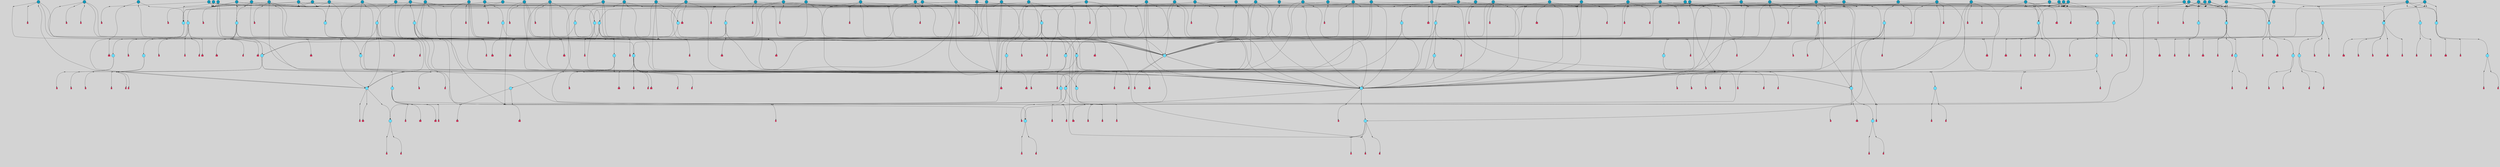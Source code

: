 // File exported with GEGELATI v1.3.1
// On the 2024-04-08 17:52:00
// With the File::TPGGraphDotExporter
digraph{
	graph[pad = "0.212, 0.055" bgcolor = lightgray]
	node[shape=circle style = filled label = ""]
		T3 [fillcolor="#66ddff"]
		T7 [fillcolor="#66ddff"]
		T11 [fillcolor="#66ddff"]
		T59 [fillcolor="#66ddff"]
		T176 [fillcolor="#66ddff"]
		T255 [fillcolor="#66ddff"]
		T267 [fillcolor="#66ddff"]
		T300 [fillcolor="#66ddff"]
		T318 [fillcolor="#66ddff"]
		T319 [fillcolor="#66ddff"]
		T320 [fillcolor="#66ddff"]
		T321 [fillcolor="#66ddff"]
		T322 [fillcolor="#66ddff"]
		T569 [fillcolor="#66ddff"]
		T601 [fillcolor="#66ddff"]
		T617 [fillcolor="#1199bb"]
		T725 [fillcolor="#66ddff"]
		T726 [fillcolor="#66ddff"]
		T727 [fillcolor="#66ddff"]
		T728 [fillcolor="#66ddff"]
		T730 [fillcolor="#66ddff"]
		T731 [fillcolor="#66ddff"]
		T732 [fillcolor="#66ddff"]
		T782 [fillcolor="#66ddff"]
		T783 [fillcolor="#66ddff"]
		T784 [fillcolor="#66ddff"]
		T785 [fillcolor="#66ddff"]
		T788 [fillcolor="#66ddff"]
		T789 [fillcolor="#66ddff"]
		T838 [fillcolor="#1199bb"]
		T842 [fillcolor="#1199bb"]
		T809 [fillcolor="#66ddff"]
		T734 [fillcolor="#66ddff"]
		T843 [fillcolor="#66ddff"]
		T844 [fillcolor="#66ddff"]
		T845 [fillcolor="#66ddff"]
		T862 [fillcolor="#1199bb"]
		T863 [fillcolor="#1199bb"]
		T879 [fillcolor="#1199bb"]
		T898 [fillcolor="#1199bb"]
		T899 [fillcolor="#66ddff"]
		T900 [fillcolor="#66ddff"]
		T901 [fillcolor="#66ddff"]
		T93 [fillcolor="#66ddff"]
		T902 [fillcolor="#66ddff"]
		T904 [fillcolor="#66ddff"]
		T912 [fillcolor="#66ddff"]
		T921 [fillcolor="#66ddff"]
		T922 [fillcolor="#66ddff"]
		T929 [fillcolor="#1199bb"]
		T930 [fillcolor="#66ddff"]
		T931 [fillcolor="#66ddff"]
		T704 [fillcolor="#66ddff"]
		T932 [fillcolor="#66ddff"]
		T933 [fillcolor="#66ddff"]
		T934 [fillcolor="#1199bb"]
		T942 [fillcolor="#1199bb"]
		T944 [fillcolor="#1199bb"]
		T947 [fillcolor="#1199bb"]
		T951 [fillcolor="#1199bb"]
		T953 [fillcolor="#1199bb"]
		T954 [fillcolor="#1199bb"]
		T955 [fillcolor="#1199bb"]
		T959 [fillcolor="#1199bb"]
		T961 [fillcolor="#1199bb"]
		T963 [fillcolor="#1199bb"]
		T965 [fillcolor="#1199bb"]
		T967 [fillcolor="#1199bb"]
		T968 [fillcolor="#1199bb"]
		T971 [fillcolor="#1199bb"]
		T975 [fillcolor="#66ddff"]
		T976 [fillcolor="#66ddff"]
		T985 [fillcolor="#66ddff"]
		T986 [fillcolor="#1199bb"]
		T987 [fillcolor="#1199bb"]
		T988 [fillcolor="#1199bb"]
		T993 [fillcolor="#66ddff"]
		T994 [fillcolor="#1199bb"]
		T995 [fillcolor="#66ddff"]
		T996 [fillcolor="#66ddff"]
		T997 [fillcolor="#66ddff"]
		T998 [fillcolor="#66ddff"]
		T999 [fillcolor="#66ddff"]
		T1000 [fillcolor="#1199bb"]
		T1002 [fillcolor="#1199bb"]
		T1005 [fillcolor="#1199bb"]
		T1007 [fillcolor="#1199bb"]
		T1009 [fillcolor="#1199bb"]
		T1010 [fillcolor="#1199bb"]
		T1011 [fillcolor="#66ddff"]
		T1012 [fillcolor="#1199bb"]
		T1013 [fillcolor="#1199bb"]
		T1014 [fillcolor="#1199bb"]
		T1015 [fillcolor="#1199bb"]
		T1016 [fillcolor="#1199bb"]
		T1017 [fillcolor="#1199bb"]
		T1018 [fillcolor="#1199bb"]
		T1019 [fillcolor="#1199bb"]
		T1021 [fillcolor="#1199bb"]
		T1022 [fillcolor="#1199bb"]
		T1023 [fillcolor="#1199bb"]
		T1024 [fillcolor="#1199bb"]
		T1025 [fillcolor="#1199bb"]
		T1026 [fillcolor="#1199bb"]
		T1027 [fillcolor="#1199bb"]
		T1028 [fillcolor="#1199bb"]
		T1029 [fillcolor="#1199bb"]
		T1030 [fillcolor="#1199bb"]
		T923 [fillcolor="#1199bb"]
		T1031 [fillcolor="#1199bb"]
		T1032 [fillcolor="#1199bb"]
		T1034 [fillcolor="#1199bb"]
		T1035 [fillcolor="#1199bb"]
		T1036 [fillcolor="#1199bb"]
		T1037 [fillcolor="#1199bb"]
		T1038 [fillcolor="#1199bb"]
		T1039 [fillcolor="#1199bb"]
		T1040 [fillcolor="#1199bb"]
		T1041 [fillcolor="#1199bb"]
		T1043 [fillcolor="#1199bb"]
		T1044 [fillcolor="#1199bb"]
		T1045 [fillcolor="#1199bb"]
		T1046 [fillcolor="#1199bb"]
		T1047 [fillcolor="#1199bb"]
		T1048 [fillcolor="#1199bb"]
		T1049 [fillcolor="#1199bb"]
		T1050 [fillcolor="#1199bb"]
		T1051 [fillcolor="#1199bb"]
		T1052 [fillcolor="#1199bb"]
		T915 [fillcolor="#1199bb"]
		T1053 [fillcolor="#1199bb"]
		T1054 [fillcolor="#1199bb"]
		T1055 [fillcolor="#1199bb"]
		T1056 [fillcolor="#1199bb"]
		T1057 [fillcolor="#1199bb"]
		P16986 [fillcolor="#cccccc" shape=point] //6|
		I16986 [shape=box style=invis label="6|1&2|6#1|7&#92;n10|7&2|0#1|5&#92;n9|4&0|1#2|2&#92;n8|6&0|0#1|0&#92;n"]
		P16986 -> I16986[style=invis]
		A11211 [fillcolor="#ff3366" shape=box margin=0.03 width=0 height=0 label="3"]
		T3 -> P16986 -> A11211
		P16987 [fillcolor="#cccccc" shape=point] //3|
		I16987 [shape=box style=invis label="7|6&2|4#0|2&#92;n10|3&2|7#1|4&#92;n11|6&0|4#0|1&#92;n7|1&0|0#2|6&#92;n7|6&0|3#2|6&#92;n4|0&2|6#0|1&#92;n4|4&2|5#0|2&#92;n4|6&0|4#2|7&#92;n10|0&2|3#1|5&#92;n2|6&0|5#0|2&#92;n1|0&2|3#0|7&#92;n1|6&2|0#0|5&#92;n6|2&0|1#0|7&#92;n9|2&0|3#2|7&#92;n5|3&0|6#0|6&#92;n1|7&2|5#2|3&#92;n8|1&2|7#0|6&#92;n1|0&2|5#2|1&#92;n7|1&2|2#2|5&#92;n7|4&2|6#0|3&#92;n"]
		P16987 -> I16987[style=invis]
		A11212 [fillcolor="#ff3366" shape=box margin=0.03 width=0 height=0 label="4"]
		T3 -> P16987 -> A11212
		P16988 [fillcolor="#cccccc" shape=point] //-3|
		I16988 [shape=box style=invis label="1|6&2|7#0|7&#92;n10|2&0|7#1|3&#92;n9|6&2|7#2|2&#92;n5|3&0|7#0|7&#92;n1|6&2|3#0|0&#92;n2|3&2|3#2|2&#92;n5|1&2|6#0|6&#92;n"]
		P16988 -> I16988[style=invis]
		A11213 [fillcolor="#ff3366" shape=box margin=0.03 width=0 height=0 label="7"]
		T7 -> P16988 -> A11213
		P16989 [fillcolor="#cccccc" shape=point] //5|
		I16989 [shape=box style=invis label="0|5&2|3#0|1&#92;n0|6&2|1#2|4&#92;n6|2&2|6#0|7&#92;n7|4&0|3#0|1&#92;n5|4&0|7#1|6&#92;n9|1&0|5#2|2&#92;n6|3&2|3#1|7&#92;n11|7&2|4#1|6&#92;n2|5&0|1#0|0&#92;n4|7&0|0#0|2&#92;n6|2&0|6#0|0&#92;n2|1&2|6#2|4&#92;n10|0&2|0#1|0&#92;n6|6&2|4#0|6&#92;n"]
		P16989 -> I16989[style=invis]
		A11214 [fillcolor="#ff3366" shape=box margin=0.03 width=0 height=0 label="8"]
		T7 -> P16989 -> A11214
		P16990 [fillcolor="#cccccc" shape=point] //6|
		I16990 [shape=box style=invis label="3|0&2|7#2|2&#92;n3|2&0|4#2|5&#92;n5|1&0|2#1|0&#92;n8|7&0|1#2|0&#92;n8|5&0|3#0|6&#92;n0|2&0|2#2|3&#92;n1|5&2|5#0|5&#92;n5|6&0|6#0|7&#92;n6|7&0|0#2|6&#92;n1|2&2|3#0|0&#92;n7|7&2|3#0|4&#92;n0|7&2|7#0|6&#92;n1|0&2|2#2|7&#92;n4|4&0|1#0|0&#92;n"]
		P16990 -> I16990[style=invis]
		A11215 [fillcolor="#ff3366" shape=box margin=0.03 width=0 height=0 label="11"]
		T11 -> P16990 -> A11215
		P16991 [fillcolor="#cccccc" shape=point] //-4|
		I16991 [shape=box style=invis label="4|1&0|4#2|6&#92;n1|2&2|2#2|0&#92;n1|2&2|0#0|6&#92;n8|4&2|3#2|5&#92;n5|5&2|1#1|0&#92;n"]
		P16991 -> I16991[style=invis]
		A11216 [fillcolor="#ff3366" shape=box margin=0.03 width=0 height=0 label="12"]
		T11 -> P16991 -> A11216
		P16992 [fillcolor="#cccccc" shape=point] //8|
		I16992 [shape=box style=invis label="9|0&0|1#2|0&#92;n10|1&2|5#1|4&#92;n8|2&2|6#0|4&#92;n4|5&0|3#0|1&#92;n2|4&2|5#2|3&#92;n4|2&2|2#0|2&#92;n7|5&0|2#0|0&#92;n8|2&2|1#1|3&#92;n8|7&0|7#2|1&#92;n1|1&0|0#0|7&#92;n5|6&2|5#1|0&#92;n6|3&2|5#0|0&#92;n11|4&0|3#2|6&#92;n1|2&2|4#0|7&#92;n5|6&0|1#2|0&#92;n11|3&0|2#0|7&#92;n"]
		P16992 -> I16992[style=invis]
		A11217 [fillcolor="#ff3366" shape=box margin=0.03 width=0 height=0 label="6"]
		T59 -> P16992 -> A11217
		P16993 [fillcolor="#cccccc" shape=point] //5|
		I16993 [shape=box style=invis label="3|0&2|0#0|1&#92;n3|0&0|7#0|1&#92;n5|3&0|2#2|6&#92;n4|4&2|4#2|6&#92;n11|2&0|7#1|6&#92;n2|7&2|2#2|5&#92;n9|3&2|6#2|7&#92;n7|7&0|0#0|4&#92;n6|1&2|4#2|3&#92;n5|4&2|0#1|6&#92;n1|3&0|7#0|4&#92;n"]
		P16993 -> I16993[style=invis]
		A11218 [fillcolor="#ff3366" shape=box margin=0.03 width=0 height=0 label="7"]
		T59 -> P16993 -> A11218
		P16994 [fillcolor="#cccccc" shape=point] //-6|
		I16994 [shape=box style=invis label="11|1&0|7#2|0&#92;n10|4&0|1#1|0&#92;n4|3&2|4#2|1&#92;n0|5&2|0#0|0&#92;n6|1&0|0#0|3&#92;n8|2&2|0#0|4&#92;n11|4&2|0#1|6&#92;n7|0&2|6#2|3&#92;n5|3&2|6#2|0&#92;n2|0&2|0#0|4&#92;n"]
		P16994 -> I16994[style=invis]
		A11219 [fillcolor="#ff3366" shape=box margin=0.03 width=0 height=0 label="9"]
		T59 -> P16994 -> A11219
		T59 -> P16993
		P16995 [fillcolor="#cccccc" shape=point] //3|
		I16995 [shape=box style=invis label="4|7&0|7#2|7&#92;n11|5&2|6#0|2&#92;n5|5&2|6#2|0&#92;n3|2&0|6#0|3&#92;n10|2&2|5#1|5&#92;n9|4&2|3#1|5&#92;n2|5&2|7#2|4&#92;n11|3&2|5#1|0&#92;n7|0&0|7#2|1&#92;n1|2&0|5#0|1&#92;n"]
		P16995 -> I16995[style=invis]
		A11220 [fillcolor="#ff3366" shape=box margin=0.03 width=0 height=0 label="5"]
		T176 -> P16995 -> A11220
		P16996 [fillcolor="#cccccc" shape=point] //2|
		I16996 [shape=box style=invis label="7|1&0|6#0|1&#92;n5|2&2|5#1|6&#92;n10|1&2|1#1|1&#92;n4|7&0|4#2|2&#92;n11|7&0|4#2|7&#92;n5|0&0|5#1|7&#92;n8|2&0|5#2|4&#92;n10|0&2|6#1|6&#92;n5|1&0|1#2|3&#92;n1|6&2|0#0|1&#92;n9|6&2|2#1|4&#92;n3|4&2|3#0|0&#92;n10|1&0|1#1|0&#92;n2|2&0|1#2|1&#92;n3|1&2|7#0|3&#92;n"]
		P16996 -> I16996[style=invis]
		A11221 [fillcolor="#ff3366" shape=box margin=0.03 width=0 height=0 label="10"]
		T176 -> P16996 -> A11221
		P16997 [fillcolor="#cccccc" shape=point] //-1|
		I16997 [shape=box style=invis label="1|7&2|1#0|6&#92;n8|1&2|3#0|5&#92;n10|6&2|7#1|0&#92;n1|7&2|5#0|2&#92;n0|3&0|3#2|2&#92;n3|5&0|1#0|0&#92;n3|5&0|2#0|3&#92;n1|5&2|0#0|4&#92;n5|7&2|2#2|5&#92;n4|0&2|3#0|3&#92;n"]
		P16997 -> I16997[style=invis]
		T176 -> P16997 -> T3
		P16998 [fillcolor="#cccccc" shape=point] //-3|
		I16998 [shape=box style=invis label="6|3&2|4#1|4&#92;n5|3&0|1#1|7&#92;n2|1&0|2#2|3&#92;n8|7&0|6#0|4&#92;n2|1&2|0#0|1&#92;n0|0&2|2#2|3&#92;n6|1&0|7#2|6&#92;n5|7&0|2#0|4&#92;n0|3&0|4#2|0&#92;n11|0&2|0#2|5&#92;n6|0&2|0#1|4&#92;n8|6&0|2#2|5&#92;n5|4&2|1#0|3&#92;n9|7&2|5#0|3&#92;n5|4&2|7#0|4&#92;n"]
		P16998 -> I16998[style=invis]
		A11222 [fillcolor="#ff3366" shape=box margin=0.03 width=0 height=0 label="10"]
		T176 -> P16998 -> A11222
		P16999 [fillcolor="#cccccc" shape=point] //4|
		I16999 [shape=box style=invis label="7|1&0|6#0|1&#92;n5|2&2|5#1|6&#92;n10|1&2|1#1|1&#92;n9|6&2|2#1|4&#92;n4|7&0|4#2|2&#92;n9|6&0|4#1|1&#92;n10|0&2|6#1|6&#92;n5|1&0|1#2|3&#92;n1|6&2|0#0|1&#92;n8|2&0|5#2|4&#92;n3|4&2|3#0|0&#92;n10|1&0|5#1|0&#92;n2|2&0|1#2|1&#92;n3|1&2|7#0|3&#92;n"]
		P16999 -> I16999[style=invis]
		A11223 [fillcolor="#ff3366" shape=box margin=0.03 width=0 height=0 label="10"]
		T176 -> P16999 -> A11223
		T255 -> P16997
		P17000 [fillcolor="#cccccc" shape=point] //-9|
		I17000 [shape=box style=invis label="7|1&0|0#2|6&#92;n1|6&0|4#2|7&#92;n7|6&2|4#0|2&#92;n10|7&2|1#1|3&#92;n7|6&0|3#2|6&#92;n4|0&2|2#2|1&#92;n1|0&0|5#2|3&#92;n6|1&2|6#1|1&#92;n7|4&2|6#1|0&#92;n9|5&0|1#0|2&#92;n9|2&0|3#0|7&#92;n6|0&2|7#0|6&#92;n10|5&2|3#1|5&#92;n10|0&2|7#1|4&#92;n1|0&2|3#0|7&#92;n5|2&0|6#0|6&#92;n2|6&0|1#0|2&#92;n7|4&2|5#0|3&#92;n3|6&2|4#0|5&#92;n1|6&2|0#0|5&#92;n"]
		P17000 -> I17000[style=invis]
		A11224 [fillcolor="#ff3366" shape=box margin=0.03 width=0 height=0 label="4"]
		T255 -> P17000 -> A11224
		P17001 [fillcolor="#cccccc" shape=point] //7|
		I17001 [shape=box style=invis label="9|6&2|6#1|3&#92;n9|7&2|0#1|7&#92;n3|0&2|0#0|0&#92;n1|6&0|0#0|4&#92;n7|4&0|3#0|1&#92;n"]
		P17001 -> I17001[style=invis]
		A11225 [fillcolor="#ff3366" shape=box margin=0.03 width=0 height=0 label="12"]
		T255 -> P17001 -> A11225
		P17002 [fillcolor="#cccccc" shape=point] //-9|
		I17002 [shape=box style=invis label="11|5&0|0#2|6&#92;n8|5&2|3#2|1&#92;n7|1&0|6#1|3&#92;n11|4&0|2#0|1&#92;n9|0&2|7#1|6&#92;n10|1&0|3#1|6&#92;n0|3&0|4#2|5&#92;n5|7&2|3#1|6&#92;n2|0&2|1#0|7&#92;n"]
		P17002 -> I17002[style=invis]
		A11226 [fillcolor="#ff3366" shape=box margin=0.03 width=0 height=0 label="2"]
		T255 -> P17002 -> A11226
		P17003 [fillcolor="#cccccc" shape=point] //-7|
		I17003 [shape=box style=invis label="9|1&2|7#2|1&#92;n7|0&2|0#2|7&#92;n2|3&2|3#2|2&#92;n8|5&2|1#0|3&#92;n5|5&0|7#0|1&#92;n1|6&2|7#0|7&#92;n10|2&0|7#1|3&#92;n6|4&2|2#2|4&#92;n0|6&2|5#0|2&#92;n"]
		P17003 -> I17003[style=invis]
		A11227 [fillcolor="#ff3366" shape=box margin=0.03 width=0 height=0 label="7"]
		T255 -> P17003 -> A11227
		P17004 [fillcolor="#cccccc" shape=point] //-9|
		I17004 [shape=box style=invis label="4|7&2|6#0|5&#92;n11|3&0|2#2|6&#92;n10|2&2|4#1|6&#92;n3|0&2|6#2|7&#92;n4|3&0|5#0|7&#92;n2|3&0|7#0|7&#92;n10|6&0|7#1|5&#92;n10|1&2|2#1|1&#92;n1|7&0|3#2|6&#92;n"]
		P17004 -> I17004[style=invis]
		A11228 [fillcolor="#ff3366" shape=box margin=0.03 width=0 height=0 label="4"]
		T267 -> P17004 -> A11228
		T267 -> P16993
		P17005 [fillcolor="#cccccc" shape=point] //-10|
		I17005 [shape=box style=invis label="4|2&2|0#2|4&#92;n7|3&2|7#0|0&#92;n11|5&2|2#0|2&#92;n9|6&2|3#0|1&#92;n0|0&2|2#0|5&#92;n2|3&2|1#2|0&#92;n"]
		P17005 -> I17005[style=invis]
		A11229 [fillcolor="#ff3366" shape=box margin=0.03 width=0 height=0 label="2"]
		T267 -> P17005 -> A11229
		P17006 [fillcolor="#cccccc" shape=point] //-2|
		I17006 [shape=box style=invis label="5|2&2|0#2|4&#92;n9|1&2|3#0|1&#92;n3|6&2|5#2|7&#92;n7|0&2|1#0|4&#92;n1|2&0|3#0|5&#92;n7|3&2|7#0|0&#92;n"]
		P17006 -> I17006[style=invis]
		A11230 [fillcolor="#ff3366" shape=box margin=0.03 width=0 height=0 label="2"]
		T267 -> P17006 -> A11230
		P17007 [fillcolor="#cccccc" shape=point] //-9|
		I17007 [shape=box style=invis label="4|1&0|4#2|6&#92;n11|0&2|0#0|6&#92;n8|4&2|3#2|5&#92;n6|0&0|3#0|1&#92;n"]
		P17007 -> I17007[style=invis]
		T267 -> P17007 -> T11
		P17008 [fillcolor="#cccccc" shape=point] //-2|
		I17008 [shape=box style=invis label="8|4&2|1#2|5&#92;n5|7&2|3#1|2&#92;n10|4&2|5#1|7&#92;n10|0&2|6#1|3&#92;n11|1&2|4#2|6&#92;n9|5&2|4#0|4&#92;n2|4&0|5#0|7&#92;n4|5&2|7#0|6&#92;n1|4&2|6#0|3&#92;n2|7&2|7#2|6&#92;n3|0&0|6#0|2&#92;n0|7&0|5#0|1&#92;n0|4&2|1#0|0&#92;n4|4&2|6#0|7&#92;n7|2&2|6#2|6&#92;n11|5&2|6#0|3&#92;n9|7&0|3#1|4&#92;n5|6&0|7#1|2&#92;n10|6&2|0#1|4&#92;n4|0&0|4#2|4&#92;n"]
		P17008 -> I17008[style=invis]
		T300 -> P17008 -> T59
		P17009 [fillcolor="#cccccc" shape=point] //10|
		I17009 [shape=box style=invis label="2|6&2|4#0|0&#92;n1|7&2|3#0|6&#92;n3|5&2|2#0|3&#92;n10|3&0|4#1|4&#92;n7|1&0|4#2|6&#92;n10|2&0|3#1|7&#92;n9|5&2|0#0|4&#92;n4|0&0|3#2|7&#92;n11|4&2|6#1|2&#92;n5|4&2|7#0|2&#92;n4|5&2|7#2|1&#92;n6|5&0|7#2|1&#92;n5|3&2|3#1|6&#92;n10|7&2|0#1|2&#92;n"]
		P17009 -> I17009[style=invis]
		A11231 [fillcolor="#ff3366" shape=box margin=0.03 width=0 height=0 label="5"]
		T300 -> P17009 -> A11231
		T300 -> P17004
		P17010 [fillcolor="#cccccc" shape=point] //-4|
		I17010 [shape=box style=invis label="4|1&0|4#2|6&#92;n1|2&2|2#2|0&#92;n1|2&2|0#0|6&#92;n8|4&2|3#2|5&#92;n5|5&2|1#1|0&#92;n"]
		P17010 -> I17010[style=invis]
		A11232 [fillcolor="#ff3366" shape=box margin=0.03 width=0 height=0 label="12"]
		T321 -> P17010 -> A11232
		P17011 [fillcolor="#cccccc" shape=point] //6|
		I17011 [shape=box style=invis label="3|0&2|7#2|2&#92;n3|2&0|4#2|5&#92;n5|1&0|2#1|0&#92;n8|7&0|1#2|0&#92;n8|5&0|3#0|6&#92;n0|2&0|2#2|3&#92;n1|5&2|5#0|5&#92;n5|6&0|6#0|7&#92;n6|7&0|0#2|6&#92;n1|2&2|3#0|0&#92;n7|7&2|3#0|4&#92;n0|7&2|7#0|6&#92;n1|0&2|2#2|7&#92;n4|4&0|1#0|0&#92;n"]
		P17011 -> I17011[style=invis]
		A11233 [fillcolor="#ff3366" shape=box margin=0.03 width=0 height=0 label="11"]
		T321 -> P17011 -> A11233
		P17012 [fillcolor="#cccccc" shape=point] //-3|
		I17012 [shape=box style=invis label="8|1&2|3#0|5&#92;n0|6&0|5#0|5&#92;n3|7&2|1#0|6&#92;n3|5&0|1#0|0&#92;n9|5&2|0#0|4&#92;n3|5&0|2#0|3&#92;n10|6&2|4#1|0&#92;n9|4&2|7#2|6&#92;n1|7&2|5#2|2&#92;n"]
		P17012 -> I17012[style=invis]
		A11234 [fillcolor="#ff3366" shape=box margin=0.03 width=0 height=0 label="5"]
		T318 -> P17012 -> A11234
		P17013 [fillcolor="#cccccc" shape=point] //0|
		I17013 [shape=box style=invis label="2|5&0|1#0|6&#92;n6|1&2|2#2|7&#92;n8|0&0|3#1|4&#92;n4|3&2|5#2|4&#92;n8|1&2|4#0|0&#92;n6|6&0|1#2|6&#92;n11|7&2|4#2|5&#92;n6|2&2|4#0|2&#92;n8|5&2|4#2|4&#92;n2|1&2|1#2|2&#92;n2|7&2|5#2|6&#92;n9|7&0|5#0|4&#92;n1|2&0|5#2|6&#92;n4|2&2|3#2|7&#92;n3|3&2|1#0|2&#92;n"]
		P17013 -> I17013[style=invis]
		A11235 [fillcolor="#ff3366" shape=box margin=0.03 width=0 height=0 label="5"]
		T318 -> P17013 -> A11235
		P17014 [fillcolor="#cccccc" shape=point] //5|
		I17014 [shape=box style=invis label="8|1&2|6#0|6&#92;n3|0&0|7#0|1&#92;n11|3&0|2#2|6&#92;n4|4&2|4#2|6&#92;n11|2&0|7#1|6&#92;n2|7&2|2#2|5&#92;n7|7&0|0#0|4&#92;n6|1&2|4#2|3&#92;n5|4&2|0#1|6&#92;n3|0&2|0#0|1&#92;n1|3&0|7#0|4&#92;n"]
		P17014 -> I17014[style=invis]
		A11236 [fillcolor="#ff3366" shape=box margin=0.03 width=0 height=0 label="7"]
		T319 -> P17014 -> A11236
		P17015 [fillcolor="#cccccc" shape=point] //7|
		I17015 [shape=box style=invis label="7|0&2|1#2|0&#92;n9|7&2|1#1|7&#92;n8|2&0|1#1|0&#92;n6|6&0|2#1|1&#92;n2|2&0|5#0|0&#92;n5|7&0|0#2|1&#92;n5|1&2|5#1|5&#92;n4|7&2|4#2|3&#92;n10|5&2|2#1|5&#92;n1|3&2|2#2|0&#92;n10|2&2|6#1|5&#92;n"]
		P17015 -> I17015[style=invis]
		A11237 [fillcolor="#ff3366" shape=box margin=0.03 width=0 height=0 label="1"]
		T319 -> P17015 -> A11237
		P17016 [fillcolor="#cccccc" shape=point] //-2|
		I17016 [shape=box style=invis label="4|1&0|4#0|3&#92;n4|2&0|5#2|0&#92;n5|5&2|6#0|5&#92;n1|4&0|1#0|2&#92;n6|3&2|7#1|5&#92;n0|4&2|0#0|3&#92;n8|5&2|5#1|2&#92;n10|7&2|7#1|1&#92;n3|4&0|0#2|1&#92;n3|6&2|5#2|5&#92;n8|3&0|1#0|7&#92;n10|0&2|7#1|3&#92;n4|1&2|4#0|1&#92;n9|3&2|0#0|4&#92;n3|6&2|0#0|4&#92;n1|2&0|6#2|1&#92;n4|0&2|1#2|2&#92;n"]
		P17016 -> I17016[style=invis]
		A11238 [fillcolor="#ff3366" shape=box margin=0.03 width=0 height=0 label="14"]
		T320 -> P17016 -> A11238
		P17017 [fillcolor="#cccccc" shape=point] //-3|
		I17017 [shape=box style=invis label="3|7&0|0#0|2&#92;n11|5&0|1#1|1&#92;n4|1&0|6#2|6&#92;n4|0&0|1#0|5&#92;n"]
		P17017 -> I17017[style=invis]
		T319 -> P17017 -> T320
		P17018 [fillcolor="#cccccc" shape=point] //-3|
		I17018 [shape=box style=invis label="1|6&2|7#0|7&#92;n10|2&0|7#1|3&#92;n9|6&2|7#2|2&#92;n5|3&0|7#0|7&#92;n1|6&2|3#0|0&#92;n2|3&2|3#2|2&#92;n5|1&2|6#0|6&#92;n"]
		P17018 -> I17018[style=invis]
		A11239 [fillcolor="#ff3366" shape=box margin=0.03 width=0 height=0 label="7"]
		T322 -> P17018 -> A11239
		P17019 [fillcolor="#cccccc" shape=point] //1|
		I17019 [shape=box style=invis label="5|1&0|6#2|7&#92;n2|4&0|4#2|2&#92;n0|6&0|5#0|4&#92;n10|6&2|5#1|6&#92;n9|3&0|1#1|7&#92;n10|3&2|2#1|0&#92;n5|0&0|0#2|1&#92;n11|3&2|3#1|5&#92;n10|3&0|1#1|0&#92;n2|4&0|1#0|1&#92;n0|2&0|3#2|4&#92;n9|2&2|1#2|5&#92;n11|7&2|6#2|6&#92;n"]
		P17019 -> I17019[style=invis]
		T320 -> P17019 -> T322
		P17020 [fillcolor="#cccccc" shape=point] //5|
		I17020 [shape=box style=invis label="0|5&2|3#0|1&#92;n0|6&2|1#2|4&#92;n6|2&2|6#0|7&#92;n7|4&0|3#0|1&#92;n5|4&0|7#1|6&#92;n9|1&0|5#2|2&#92;n6|3&2|3#1|7&#92;n11|7&2|4#1|6&#92;n2|5&0|1#0|0&#92;n4|7&0|0#0|2&#92;n6|2&0|6#0|0&#92;n2|1&2|6#2|4&#92;n10|0&2|0#1|0&#92;n6|6&2|4#0|6&#92;n"]
		P17020 -> I17020[style=invis]
		A11240 [fillcolor="#ff3366" shape=box margin=0.03 width=0 height=0 label="8"]
		T322 -> P17020 -> A11240
		P17021 [fillcolor="#cccccc" shape=point] //5|
		I17021 [shape=box style=invis label="3|0&2|0#0|1&#92;n3|0&0|7#0|1&#92;n5|3&0|2#2|6&#92;n4|4&2|4#2|6&#92;n11|2&0|7#1|6&#92;n2|7&2|2#2|5&#92;n9|3&2|6#2|7&#92;n7|7&0|0#0|4&#92;n6|1&2|4#2|3&#92;n5|4&2|0#1|6&#92;n1|3&0|7#0|4&#92;n"]
		P17021 -> I17021[style=invis]
		A11241 [fillcolor="#ff3366" shape=box margin=0.03 width=0 height=0 label="7"]
		T320 -> P17021 -> A11241
		P17022 [fillcolor="#cccccc" shape=point] //5|
		I17022 [shape=box style=invis label="10|4&2|6#1|2&#92;n8|4&0|1#1|0&#92;n0|4&2|6#0|0&#92;n8|4&2|5#2|1&#92;n7|5&2|5#1|0&#92;n3|6&0|6#2|2&#92;n1|7&0|7#0|5&#92;n2|0&0|7#2|4&#92;n9|4&2|6#2|7&#92;n2|6&2|2#0|0&#92;n11|7&2|7#0|7&#92;n5|5&0|0#0|1&#92;n10|1&0|0#1|0&#92;n7|3&0|1#2|5&#92;n9|2&2|7#1|5&#92;n9|0&2|5#1|2&#92;n1|6&2|4#2|2&#92;n3|3&2|2#0|7&#92;n1|6&2|0#0|0&#92;n6|4&2|6#1|0&#92;n"]
		P17022 -> I17022[style=invis]
		A11242 [fillcolor="#ff3366" shape=box margin=0.03 width=0 height=0 label="1"]
		T319 -> P17022 -> A11242
		P17023 [fillcolor="#cccccc" shape=point] //7|
		I17023 [shape=box style=invis label="6|1&2|6#2|7&#92;n7|0&2|4#2|3&#92;n3|3&0|7#0|6&#92;n5|4&0|2#2|4&#92;n8|5&2|6#2|7&#92;n0|0&2|3#0|3&#92;n5|4&2|4#2|6&#92;n"]
		P17023 -> I17023[style=invis]
		T319 -> P17023 -> T318
		P17024 [fillcolor="#cccccc" shape=point] //7|
		I17024 [shape=box style=invis label="0|2&2|4#2|6&#92;n5|3&0|6#0|1&#92;n4|7&2|6#0|5&#92;n7|6&0|7#0|5&#92;n10|7&2|2#1|1&#92;n"]
		P17024 -> I17024[style=invis]
		A11243 [fillcolor="#ff3366" shape=box margin=0.03 width=0 height=0 label="4"]
		T318 -> P17024 -> A11243
		P17025 [fillcolor="#cccccc" shape=point] //-4|
		I17025 [shape=box style=invis label="4|7&2|2#0|7&#92;n11|6&2|2#0|7&#92;n5|3&0|2#2|4&#92;n9|1&0|3#1|7&#92;n5|3&0|2#2|0&#92;n1|1&0|3#0|4&#92;n2|7&2|2#2|5&#92;n5|2&2|6#2|6&#92;n0|0&2|0#2|1&#92;n9|1&0|3#2|2&#92;n0|5&2|3#0|6&#92;n11|7&0|7#2|1&#92;n"]
		P17025 -> I17025[style=invis]
		A11244 [fillcolor="#ff3366" shape=box margin=0.03 width=0 height=0 label="7"]
		T569 -> P17025 -> A11244
		P17026 [fillcolor="#cccccc" shape=point] //9|
		I17026 [shape=box style=invis label="7|5&2|6#2|2&#92;n1|7&0|1#2|3&#92;n2|0&2|0#2|4&#92;n6|4&0|4#1|6&#92;n10|3&2|4#1|6&#92;n"]
		P17026 -> I17026[style=invis]
		T569 -> P17026 -> T300
		P17027 [fillcolor="#cccccc" shape=point] //7|
		I17027 [shape=box style=invis label="7|4&2|7#0|4&#92;n5|0&2|1#2|2&#92;n2|1&2|3#0|0&#92;n4|3&2|0#0|1&#92;n0|0&2|7#2|7&#92;n0|7&0|5#2|3&#92;n4|6&0|1#2|0&#92;n1|4&2|5#0|4&#92;n4|4&0|7#0|0&#92;n10|0&0|4#1|2&#92;n"]
		P17027 -> I17027[style=invis]
		A11245 [fillcolor="#ff3366" shape=box margin=0.03 width=0 height=0 label="0"]
		T569 -> P17027 -> A11245
		P17028 [fillcolor="#cccccc" shape=point] //-2|
		I17028 [shape=box style=invis label="5|2&0|6#0|6&#92;n7|6&2|4#0|2&#92;n10|7&2|1#1|3&#92;n1|0&0|5#2|3&#92;n4|0&2|2#2|1&#92;n7|6&0|3#2|6&#92;n6|1&2|6#1|1&#92;n8|5&2|1#2|7&#92;n7|4&2|6#1|0&#92;n7|4&2|5#0|3&#92;n9|2&0|3#0|7&#92;n6|0&2|7#0|7&#92;n10|5&2|3#1|5&#92;n10|0&2|7#1|4&#92;n1|0&0|3#0|7&#92;n1|6&0|1#2|7&#92;n2|6&0|1#0|2&#92;n9|5&0|1#0|2&#92;n3|6&2|4#0|5&#92;n1|6&2|0#0|5&#92;n"]
		P17028 -> I17028[style=invis]
		A11246 [fillcolor="#ff3366" shape=box margin=0.03 width=0 height=0 label="4"]
		T569 -> P17028 -> A11246
		P17029 [fillcolor="#cccccc" shape=point] //7|
		I17029 [shape=box style=invis label="1|6&0|4#0|1&#92;n10|6&2|7#1|2&#92;n6|3&0|5#0|7&#92;n4|6&2|7#0|0&#92;n11|5&2|2#2|0&#92;n0|2&2|6#2|5&#92;n1|6&0|7#0|7&#92;n9|4&2|4#2|4&#92;n1|0&2|6#0|4&#92;n7|1&2|3#2|0&#92;n"]
		P17029 -> I17029[style=invis]
		A11247 [fillcolor="#ff3366" shape=box margin=0.03 width=0 height=0 label="4"]
		T601 -> P17029 -> A11247
		T601 -> P17026
		P17030 [fillcolor="#cccccc" shape=point] //1|
		I17030 [shape=box style=invis label="5|1&0|6#2|7&#92;n2|4&0|4#2|2&#92;n0|6&0|5#0|4&#92;n10|6&2|5#1|6&#92;n9|3&0|1#1|7&#92;n10|3&2|2#1|0&#92;n5|0&0|0#2|1&#92;n11|3&2|3#1|5&#92;n10|3&0|1#1|0&#92;n2|4&0|1#0|1&#92;n0|2&0|3#2|4&#92;n9|2&2|1#2|5&#92;n11|7&2|6#2|6&#92;n"]
		P17030 -> I17030[style=invis]
		T601 -> P17030 -> T7
		P17031 [fillcolor="#cccccc" shape=point] //8|
		I17031 [shape=box style=invis label="0|4&2|6#2|2&#92;n3|2&2|2#0|3&#92;n7|5&2|5#1|6&#92;n6|4&0|3#2|7&#92;n8|5&0|2#1|1&#92;n9|5&2|6#2|7&#92;n8|4&0|1#1|0&#92;n1|6&2|4#2|4&#92;n1|7&0|7#0|5&#92;n0|7&2|7#0|7&#92;n2|0&0|7#2|4&#92;n2|6&2|2#0|0&#92;n4|5&0|0#0|1&#92;n1|3&2|6#0|0&#92;n6|4&2|1#2|1&#92;n8|4&2|5#2|1&#92;n10|1&0|0#1|0&#92;n3|3&2|2#2|7&#92;n7|3&0|1#2|5&#92;n4|1&2|7#0|4&#92;n"]
		P17031 -> I17031[style=invis]
		T601 -> P17031 -> T569
		T617 -> P16997
		P17032 [fillcolor="#cccccc" shape=point] //-2|
		I17032 [shape=box style=invis label="7|1&0|0#2|6&#92;n5|2&0|6#0|6&#92;n7|6&2|4#0|2&#92;n10|7&2|1#1|3&#92;n7|6&0|3#2|6&#92;n4|0&2|2#2|1&#92;n1|0&0|5#2|3&#92;n6|1&2|6#1|1&#92;n7|4&2|6#1|0&#92;n7|4&2|5#0|3&#92;n9|2&0|3#0|7&#92;n6|0&2|7#0|7&#92;n10|5&2|3#1|5&#92;n10|0&2|7#1|4&#92;n1|0&2|3#0|7&#92;n1|6&0|1#2|7&#92;n2|6&0|1#0|2&#92;n9|5&0|1#0|2&#92;n3|6&2|4#0|5&#92;n1|6&2|0#0|5&#92;n"]
		P17032 -> I17032[style=invis]
		A11248 [fillcolor="#ff3366" shape=box margin=0.03 width=0 height=0 label="4"]
		T617 -> P17032 -> A11248
		T617 -> P17003
		P17033 [fillcolor="#cccccc" shape=point] //0|
		I17033 [shape=box style=invis label="2|3&0|1#0|2&#92;n1|1&0|5#2|3&#92;n6|0&2|7#0|6&#92;n10|7&2|1#1|3&#92;n7|4&2|6#1|0&#92;n1|6&0|2#2|7&#92;n4|0&2|2#2|1&#92;n6|1&2|6#1|1&#92;n7|6&0|3#2|6&#92;n9|5&0|1#0|2&#92;n9|2&0|3#0|7&#92;n7|6&0|4#0|2&#92;n10|5&2|3#1|5&#92;n10|0&2|7#1|4&#92;n1|0&2|3#0|7&#92;n5|2&0|6#0|6&#92;n7|1&0|0#2|6&#92;n4|4&2|5#0|3&#92;n3|6&2|4#0|5&#92;n1|6&2|0#0|5&#92;n"]
		P17033 -> I17033[style=invis]
		A11249 [fillcolor="#ff3366" shape=box margin=0.03 width=0 height=0 label="4"]
		T617 -> P17033 -> A11249
		T617 -> P17026
		P17034 [fillcolor="#cccccc" shape=point] //4|
		I17034 [shape=box style=invis label="4|3&0|6#0|3&#92;n5|7&2|3#2|2&#92;n5|6&0|7#1|2&#92;n1|4&2|6#0|3&#92;n8|4&2|1#2|5&#92;n9|5&2|4#1|4&#92;n2|4&0|5#0|7&#92;n10|0&0|6#1|3&#92;n3|0&0|6#0|2&#92;n2|7&2|7#2|6&#92;n5|2&0|5#1|5&#92;n10|4&2|5#1|7&#92;n4|0&0|4#2|4&#92;n11|1&0|4#2|6&#92;n10|6&2|0#1|4&#92;n9|7&0|3#1|4&#92;n4|5&2|7#0|6&#92;n11|5&2|6#2|3&#92;n0|3&0|5#0|1&#92;n"]
		P17034 -> I17034[style=invis]
		A11250 [fillcolor="#ff3366" shape=box margin=0.03 width=0 height=0 label="13"]
		T732 -> P17034 -> A11250
		P17035 [fillcolor="#cccccc" shape=point] //7|
		I17035 [shape=box style=invis label="0|3&2|7#2|1&#92;n3|7&0|1#0|3&#92;n3|1&0|3#2|1&#92;n5|0&0|0#0|2&#92;n9|0&2|2#0|7&#92;n2|5&2|6#0|0&#92;n9|4&2|7#2|6&#92;n8|4&2|6#0|2&#92;n9|5&2|1#0|2&#92;n8|1&2|5#0|5&#92;n9|5&2|0#2|4&#92;n11|2&0|3#0|4&#92;n"]
		P17035 -> I17035[style=invis]
		A11251 [fillcolor="#ff3366" shape=box margin=0.03 width=0 height=0 label="5"]
		T725 -> P17035 -> A11251
		P17036 [fillcolor="#cccccc" shape=point] //-7|
		I17036 [shape=box style=invis label="6|1&0|2#0|3&#92;n1|2&0|1#2|0&#92;n10|3&2|2#1|1&#92;n0|1&0|2#0|7&#92;n4|6&2|7#2|4&#92;n6|0&2|7#0|6&#92;n"]
		P17036 -> I17036[style=invis]
		A11252 [fillcolor="#ff3366" shape=box margin=0.03 width=0 height=0 label="7"]
		T732 -> P17036 -> A11252
		P17037 [fillcolor="#cccccc" shape=point] //7|
		I17037 [shape=box style=invis label="10|5&0|6#1|7&#92;n4|3&2|6#0|3&#92;n8|4&0|6#1|2&#92;n3|0&2|0#2|3&#92;n5|6&2|3#0|4&#92;n0|7&2|1#0|5&#92;n8|7&2|2#2|5&#92;n9|1&0|0#1|0&#92;n10|1&2|1#1|4&#92;n3|3&2|7#0|4&#92;n5|2&2|3#0|4&#92;n2|0&2|6#2|2&#92;n1|7&0|1#0|7&#92;n"]
		P17037 -> I17037[style=invis]
		T725 -> P17037 -> T731
		P17038 [fillcolor="#cccccc" shape=point] //6|
		I17038 [shape=box style=invis label="4|4&0|7#2|7&#92;n10|6&0|1#1|3&#92;n7|5&0|2#0|7&#92;n10|7&0|1#1|5&#92;n9|0&2|1#1|0&#92;n"]
		P17038 -> I17038[style=invis]
		A11253 [fillcolor="#ff3366" shape=box margin=0.03 width=0 height=0 label="7"]
		T725 -> P17038 -> A11253
		P17039 [fillcolor="#cccccc" shape=point] //-4|
		I17039 [shape=box style=invis label="4|1&0|4#2|6&#92;n1|2&2|2#2|0&#92;n1|2&2|0#0|6&#92;n8|4&2|3#2|5&#92;n5|5&2|1#1|0&#92;n"]
		P17039 -> I17039[style=invis]
		A11254 [fillcolor="#ff3366" shape=box margin=0.03 width=0 height=0 label="12"]
		T726 -> P17039 -> A11254
		P17040 [fillcolor="#cccccc" shape=point] //-1|
		I17040 [shape=box style=invis label="6|4&0|4#2|4&#92;n4|5&2|5#2|4&#92;n9|7&2|5#0|3&#92;n3|7&2|6#0|6&#92;n8|7&0|6#0|4&#92;n2|1&2|0#0|1&#92;n8|6&0|0#2|5&#92;n2|1&0|2#0|3&#92;n6|1&0|7#2|6&#92;n6|3&0|1#1|6&#92;n5|4&2|7#0|4&#92;n0|7&0|4#2|0&#92;n11|0&2|0#2|5&#92;n3|7&2|0#2|7&#92;n8|3&2|7#1|4&#92;n5|7&0|6#0|4&#92;n0|0&2|3#2|3&#92;n5|4&2|1#0|3&#92;n0|4&0|3#2|5&#92;n"]
		P17040 -> I17040[style=invis]
		A11255 [fillcolor="#ff3366" shape=box margin=0.03 width=0 height=0 label="10"]
		T732 -> P17040 -> A11255
		P17041 [fillcolor="#cccccc" shape=point] //-5|
		I17041 [shape=box style=invis label="0|7&0|6#2|1&#92;n3|5&0|7#2|7&#92;n1|0&0|7#0|4&#92;n0|5&0|3#2|4&#92;n2|1&2|4#0|4&#92;n6|5&2|4#1|4&#92;n11|7&2|2#2|2&#92;n"]
		P17041 -> I17041[style=invis]
		T730 -> P17041 -> T727
		P17042 [fillcolor="#cccccc" shape=point] //-3|
		I17042 [shape=box style=invis label="1|6&2|7#0|7&#92;n10|2&0|7#1|3&#92;n9|6&2|7#2|2&#92;n5|3&0|7#0|7&#92;n1|6&2|3#0|0&#92;n2|3&2|3#2|2&#92;n5|1&2|6#0|6&#92;n"]
		P17042 -> I17042[style=invis]
		A11256 [fillcolor="#ff3366" shape=box margin=0.03 width=0 height=0 label="7"]
		T727 -> P17042 -> A11256
		P17043 [fillcolor="#cccccc" shape=point] //5|
		I17043 [shape=box style=invis label="0|5&2|3#0|1&#92;n0|6&2|1#2|4&#92;n6|2&2|6#0|7&#92;n7|4&0|3#0|1&#92;n5|4&0|7#1|6&#92;n9|1&0|5#2|2&#92;n6|3&2|3#1|7&#92;n11|7&2|4#1|6&#92;n2|5&0|1#0|0&#92;n4|7&0|0#0|2&#92;n6|2&0|6#0|0&#92;n2|1&2|6#2|4&#92;n10|0&2|0#1|0&#92;n6|6&2|4#0|6&#92;n"]
		P17043 -> I17043[style=invis]
		A11257 [fillcolor="#ff3366" shape=box margin=0.03 width=0 height=0 label="8"]
		T727 -> P17043 -> A11257
		P17044 [fillcolor="#cccccc" shape=point] //-6|
		I17044 [shape=box style=invis label="11|7&0|1#0|6&#92;n3|5&0|1#0|3&#92;n1|5&0|5#0|6&#92;n1|7&2|5#2|2&#92;n0|0&0|2#2|2&#92;n4|4&0|1#0|5&#92;n6|4&2|2#0|2&#92;n0|6&2|5#0|5&#92;n0|3&2|2#2|6&#92;n"]
		P17044 -> I17044[style=invis]
		A11258 [fillcolor="#ff3366" shape=box margin=0.03 width=0 height=0 label="5"]
		T732 -> P17044 -> A11258
		P17045 [fillcolor="#cccccc" shape=point] //2|
		I17045 [shape=box style=invis label="11|2&2|1#2|2&#92;n0|1&0|0#0|6&#92;n9|2&0|4#2|2&#92;n9|7&2|0#0|0&#92;n4|5&0|6#2|7&#92;n6|7&0|2#0|1&#92;n5|6&0|2#1|0&#92;n11|6&2|1#2|1&#92;n11|0&0|0#2|3&#92;n8|4&0|7#1|1&#92;n11|3&0|7#1|6&#92;n9|2&2|1#2|5&#92;n11|7&0|2#0|2&#92;n"]
		P17045 -> I17045[style=invis]
		T731 -> P17045 -> T728
		P17046 [fillcolor="#cccccc" shape=point] //-2|
		I17046 [shape=box style=invis label="9|0&2|5#0|2&#92;n3|4&2|2#2|2&#92;n11|5&2|5#2|7&#92;n3|5&2|2#0|3&#92;n0|0&2|1#0|0&#92;n"]
		P17046 -> I17046[style=invis]
		A11259 [fillcolor="#ff3366" shape=box margin=0.03 width=0 height=0 label="7"]
		T730 -> P17046 -> A11259
		P17047 [fillcolor="#cccccc" shape=point] //3|
		I17047 [shape=box style=invis label="4|7&0|7#2|7&#92;n11|5&2|6#0|2&#92;n5|5&2|6#2|0&#92;n3|2&0|6#0|3&#92;n10|2&2|5#1|5&#92;n9|4&2|3#1|5&#92;n2|5&2|7#2|4&#92;n11|3&2|5#1|0&#92;n7|0&0|7#2|1&#92;n1|2&0|5#0|1&#92;n"]
		P17047 -> I17047[style=invis]
		A11260 [fillcolor="#ff3366" shape=box margin=0.03 width=0 height=0 label="5"]
		T731 -> P17047 -> A11260
		P17048 [fillcolor="#cccccc" shape=point] //7|
		I17048 [shape=box style=invis label="10|5&0|6#1|7&#92;n4|3&2|6#0|3&#92;n8|4&0|6#1|2&#92;n3|0&2|0#2|3&#92;n5|6&2|3#0|4&#92;n0|7&2|1#0|5&#92;n8|7&2|2#2|5&#92;n9|1&0|0#1|0&#92;n10|1&2|1#1|4&#92;n3|3&2|7#0|4&#92;n5|2&2|3#0|4&#92;n2|0&2|6#2|2&#92;n1|7&0|1#0|7&#92;n"]
		P17048 -> I17048[style=invis]
		T730 -> P17048 -> T731
		P17049 [fillcolor="#cccccc" shape=point] //6|
		I17049 [shape=box style=invis label="3|0&2|7#2|2&#92;n3|2&0|4#2|5&#92;n5|1&0|2#1|0&#92;n8|7&0|1#2|0&#92;n8|5&0|3#0|6&#92;n0|2&0|2#2|3&#92;n1|5&2|5#0|5&#92;n5|6&0|6#0|7&#92;n6|7&0|0#2|6&#92;n1|2&2|3#0|0&#92;n7|7&2|3#0|4&#92;n0|7&2|7#0|6&#92;n1|0&2|2#2|7&#92;n4|4&0|1#0|0&#92;n"]
		P17049 -> I17049[style=invis]
		A11261 [fillcolor="#ff3366" shape=box margin=0.03 width=0 height=0 label="11"]
		T726 -> P17049 -> A11261
		P17050 [fillcolor="#cccccc" shape=point] //6|
		I17050 [shape=box style=invis label="6|1&2|6#1|7&#92;n10|7&2|0#1|5&#92;n9|4&0|1#2|2&#92;n8|6&0|0#1|0&#92;n"]
		P17050 -> I17050[style=invis]
		A11262 [fillcolor="#ff3366" shape=box margin=0.03 width=0 height=0 label="3"]
		T728 -> P17050 -> A11262
		P17051 [fillcolor="#cccccc" shape=point] //0|
		I17051 [shape=box style=invis label="2|5&0|1#0|6&#92;n6|1&2|2#2|7&#92;n8|0&0|3#1|4&#92;n4|3&2|5#2|4&#92;n8|1&2|4#0|0&#92;n6|6&0|1#2|6&#92;n11|7&2|4#2|5&#92;n6|2&2|4#0|2&#92;n8|5&2|4#2|4&#92;n2|1&2|1#2|2&#92;n2|7&2|5#2|6&#92;n9|7&0|5#0|4&#92;n1|2&0|5#2|6&#92;n4|2&2|3#2|7&#92;n3|3&2|1#0|2&#92;n"]
		P17051 -> I17051[style=invis]
		A11263 [fillcolor="#ff3366" shape=box margin=0.03 width=0 height=0 label="5"]
		T732 -> P17051 -> A11263
		P17052 [fillcolor="#cccccc" shape=point] //2|
		I17052 [shape=box style=invis label="0|2&2|6#2|6&#92;n7|0&2|7#1|7&#92;n10|7&0|5#1|6&#92;n0|5&2|7#0|4&#92;n3|1&0|1#2|6&#92;n4|7&0|2#0|6&#92;n"]
		P17052 -> I17052[style=invis]
		T725 -> P17052 -> T732
		P17053 [fillcolor="#cccccc" shape=point] //3|
		I17053 [shape=box style=invis label="7|6&2|4#0|2&#92;n10|3&2|7#1|4&#92;n11|6&0|4#0|1&#92;n7|1&0|0#2|6&#92;n7|6&0|3#2|6&#92;n4|0&2|6#0|1&#92;n4|4&2|5#0|2&#92;n4|6&0|4#2|7&#92;n10|0&2|3#1|5&#92;n2|6&0|5#0|2&#92;n1|0&2|3#0|7&#92;n1|6&2|0#0|5&#92;n6|2&0|1#0|7&#92;n9|2&0|3#2|7&#92;n5|3&0|6#0|6&#92;n1|7&2|5#2|3&#92;n8|1&2|7#0|6&#92;n1|0&2|5#2|1&#92;n7|1&2|2#2|5&#92;n7|4&2|6#0|3&#92;n"]
		P17053 -> I17053[style=invis]
		A11264 [fillcolor="#ff3366" shape=box margin=0.03 width=0 height=0 label="4"]
		T728 -> P17053 -> A11264
		P17054 [fillcolor="#cccccc" shape=point] //4|
		I17054 [shape=box style=invis label="7|1&0|6#0|1&#92;n6|7&2|7#1|7&#92;n10|1&2|1#1|1&#92;n9|6&2|2#1|4&#92;n4|7&0|4#2|2&#92;n9|6&0|5#1|1&#92;n10|0&2|6#1|6&#92;n5|1&0|1#2|3&#92;n10|1&0|5#1|0&#92;n3|4&2|3#0|0&#92;n8|2&0|5#2|4&#92;n1|6&2|0#0|0&#92;n2|3&0|1#2|6&#92;n5|2&2|2#1|6&#92;n2|2&0|1#2|1&#92;n3|1&2|7#0|3&#92;n6|7&2|3#0|4&#92;n"]
		P17054 -> I17054[style=invis]
		A11265 [fillcolor="#ff3366" shape=box margin=0.03 width=0 height=0 label="10"]
		T731 -> P17054 -> A11265
		P17055 [fillcolor="#cccccc" shape=point] //2|
		I17055 [shape=box style=invis label="4|1&0|4#2|6&#92;n5|5&2|1#1|0&#92;n1|0&2|0#0|6&#92;n8|4&2|3#2|5&#92;n"]
		P17055 -> I17055[style=invis]
		T730 -> P17055 -> T726
		P17056 [fillcolor="#cccccc" shape=point] //4|
		I17056 [shape=box style=invis label="4|3&0|6#0|3&#92;n5|7&2|3#2|2&#92;n5|6&0|7#1|2&#92;n1|4&2|6#0|3&#92;n8|4&2|1#2|5&#92;n9|5&2|4#1|4&#92;n2|4&0|5#0|7&#92;n10|0&0|6#1|3&#92;n3|0&0|6#0|2&#92;n2|7&2|7#2|6&#92;n5|2&0|5#1|5&#92;n10|4&2|5#1|7&#92;n4|0&0|4#2|4&#92;n11|1&0|4#2|6&#92;n10|6&2|0#1|4&#92;n9|7&0|3#1|4&#92;n4|5&2|7#0|6&#92;n11|5&2|6#2|3&#92;n0|3&0|5#0|1&#92;n"]
		P17056 -> I17056[style=invis]
		A11266 [fillcolor="#ff3366" shape=box margin=0.03 width=0 height=0 label="13"]
		T789 -> P17056 -> A11266
		P17057 [fillcolor="#cccccc" shape=point] //7|
		I17057 [shape=box style=invis label="0|3&2|7#2|1&#92;n3|7&0|1#0|3&#92;n3|1&0|3#2|1&#92;n5|0&0|0#0|2&#92;n9|0&2|2#0|7&#92;n2|5&2|6#0|0&#92;n9|4&2|7#2|6&#92;n8|4&2|6#0|2&#92;n9|5&2|1#0|2&#92;n8|1&2|5#0|5&#92;n9|5&2|0#2|4&#92;n11|2&0|3#0|4&#92;n"]
		P17057 -> I17057[style=invis]
		A11267 [fillcolor="#ff3366" shape=box margin=0.03 width=0 height=0 label="5"]
		T782 -> P17057 -> A11267
		P17058 [fillcolor="#cccccc" shape=point] //-7|
		I17058 [shape=box style=invis label="6|1&0|2#0|3&#92;n1|2&0|1#2|0&#92;n10|3&2|2#1|1&#92;n0|1&0|2#0|7&#92;n4|6&2|7#2|4&#92;n6|0&2|7#0|6&#92;n"]
		P17058 -> I17058[style=invis]
		A11268 [fillcolor="#ff3366" shape=box margin=0.03 width=0 height=0 label="7"]
		T789 -> P17058 -> A11268
		P17059 [fillcolor="#cccccc" shape=point] //7|
		I17059 [shape=box style=invis label="10|5&0|6#1|7&#92;n4|3&2|6#0|3&#92;n8|4&0|6#1|2&#92;n3|0&2|0#2|3&#92;n5|6&2|3#0|4&#92;n0|7&2|1#0|5&#92;n8|7&2|2#2|5&#92;n9|1&0|0#1|0&#92;n10|1&2|1#1|4&#92;n3|3&2|7#0|4&#92;n5|2&2|3#0|4&#92;n2|0&2|6#2|2&#92;n1|7&0|1#0|7&#92;n"]
		P17059 -> I17059[style=invis]
		T782 -> P17059 -> T788
		P17060 [fillcolor="#cccccc" shape=point] //6|
		I17060 [shape=box style=invis label="4|4&0|7#2|7&#92;n10|6&0|1#1|3&#92;n7|5&0|2#0|7&#92;n10|7&0|1#1|5&#92;n9|0&2|1#1|0&#92;n"]
		P17060 -> I17060[style=invis]
		A11269 [fillcolor="#ff3366" shape=box margin=0.03 width=0 height=0 label="7"]
		T782 -> P17060 -> A11269
		P17061 [fillcolor="#cccccc" shape=point] //-4|
		I17061 [shape=box style=invis label="4|1&0|4#2|6&#92;n1|2&2|2#2|0&#92;n1|2&2|0#0|6&#92;n8|4&2|3#2|5&#92;n5|5&2|1#1|0&#92;n"]
		P17061 -> I17061[style=invis]
		A11270 [fillcolor="#ff3366" shape=box margin=0.03 width=0 height=0 label="12"]
		T783 -> P17061 -> A11270
		P17062 [fillcolor="#cccccc" shape=point] //-1|
		I17062 [shape=box style=invis label="6|4&0|4#2|4&#92;n4|5&2|5#2|4&#92;n9|7&2|5#0|3&#92;n3|7&2|6#0|6&#92;n8|7&0|6#0|4&#92;n2|1&2|0#0|1&#92;n8|6&0|0#2|5&#92;n2|1&0|2#0|3&#92;n6|1&0|7#2|6&#92;n6|3&0|1#1|6&#92;n5|4&2|7#0|4&#92;n0|7&0|4#2|0&#92;n11|0&2|0#2|5&#92;n3|7&2|0#2|7&#92;n8|3&2|7#1|4&#92;n5|7&0|6#0|4&#92;n0|0&2|3#2|3&#92;n5|4&2|1#0|3&#92;n0|4&0|3#2|5&#92;n"]
		P17062 -> I17062[style=invis]
		A11271 [fillcolor="#ff3366" shape=box margin=0.03 width=0 height=0 label="10"]
		T789 -> P17062 -> A11271
		P17063 [fillcolor="#cccccc" shape=point] //-3|
		I17063 [shape=box style=invis label="1|6&2|7#0|7&#92;n10|2&0|7#1|3&#92;n9|6&2|7#2|2&#92;n5|3&0|7#0|7&#92;n1|6&2|3#0|0&#92;n2|3&2|3#2|2&#92;n5|1&2|6#0|6&#92;n"]
		P17063 -> I17063[style=invis]
		A11272 [fillcolor="#ff3366" shape=box margin=0.03 width=0 height=0 label="7"]
		T784 -> P17063 -> A11272
		P17064 [fillcolor="#cccccc" shape=point] //5|
		I17064 [shape=box style=invis label="0|5&2|3#0|1&#92;n0|6&2|1#2|4&#92;n6|2&2|6#0|7&#92;n7|4&0|3#0|1&#92;n5|4&0|7#1|6&#92;n9|1&0|5#2|2&#92;n6|3&2|3#1|7&#92;n11|7&2|4#1|6&#92;n2|5&0|1#0|0&#92;n4|7&0|0#0|2&#92;n6|2&0|6#0|0&#92;n2|1&2|6#2|4&#92;n10|0&2|0#1|0&#92;n6|6&2|4#0|6&#92;n"]
		P17064 -> I17064[style=invis]
		A11273 [fillcolor="#ff3366" shape=box margin=0.03 width=0 height=0 label="8"]
		T784 -> P17064 -> A11273
		P17065 [fillcolor="#cccccc" shape=point] //-6|
		I17065 [shape=box style=invis label="11|7&0|1#0|6&#92;n3|5&0|1#0|3&#92;n1|5&0|5#0|6&#92;n1|7&2|5#2|2&#92;n0|0&0|2#2|2&#92;n4|4&0|1#0|5&#92;n6|4&2|2#0|2&#92;n0|6&2|5#0|5&#92;n0|3&2|2#2|6&#92;n"]
		P17065 -> I17065[style=invis]
		A11274 [fillcolor="#ff3366" shape=box margin=0.03 width=0 height=0 label="5"]
		T789 -> P17065 -> A11274
		P17066 [fillcolor="#cccccc" shape=point] //2|
		I17066 [shape=box style=invis label="11|2&2|1#2|2&#92;n0|1&0|0#0|6&#92;n9|2&0|4#2|2&#92;n9|7&2|0#0|0&#92;n4|5&0|6#2|7&#92;n6|7&0|2#0|1&#92;n5|6&0|2#1|0&#92;n11|6&2|1#2|1&#92;n11|0&0|0#2|3&#92;n8|4&0|7#1|1&#92;n11|3&0|7#1|6&#92;n9|2&2|1#2|5&#92;n11|7&0|2#0|2&#92;n"]
		P17066 -> I17066[style=invis]
		T788 -> P17066 -> T785
		P17067 [fillcolor="#cccccc" shape=point] //3|
		I17067 [shape=box style=invis label="4|7&0|7#2|7&#92;n11|5&2|6#0|2&#92;n5|5&2|6#2|0&#92;n3|2&0|6#0|3&#92;n10|2&2|5#1|5&#92;n9|4&2|3#1|5&#92;n2|5&2|7#2|4&#92;n11|3&2|5#1|0&#92;n7|0&0|7#2|1&#92;n1|2&0|5#0|1&#92;n"]
		P17067 -> I17067[style=invis]
		A11275 [fillcolor="#ff3366" shape=box margin=0.03 width=0 height=0 label="5"]
		T788 -> P17067 -> A11275
		P17068 [fillcolor="#cccccc" shape=point] //6|
		I17068 [shape=box style=invis label="3|0&2|7#2|2&#92;n3|2&0|4#2|5&#92;n5|1&0|2#1|0&#92;n8|7&0|1#2|0&#92;n8|5&0|3#0|6&#92;n0|2&0|2#2|3&#92;n1|5&2|5#0|5&#92;n5|6&0|6#0|7&#92;n6|7&0|0#2|6&#92;n1|2&2|3#0|0&#92;n7|7&2|3#0|4&#92;n0|7&2|7#0|6&#92;n1|0&2|2#2|7&#92;n4|4&0|1#0|0&#92;n"]
		P17068 -> I17068[style=invis]
		A11276 [fillcolor="#ff3366" shape=box margin=0.03 width=0 height=0 label="11"]
		T783 -> P17068 -> A11276
		P17069 [fillcolor="#cccccc" shape=point] //6|
		I17069 [shape=box style=invis label="6|1&2|6#1|7&#92;n10|7&2|0#1|5&#92;n9|4&0|1#2|2&#92;n8|6&0|0#1|0&#92;n"]
		P17069 -> I17069[style=invis]
		A11277 [fillcolor="#ff3366" shape=box margin=0.03 width=0 height=0 label="3"]
		T785 -> P17069 -> A11277
		P17070 [fillcolor="#cccccc" shape=point] //0|
		I17070 [shape=box style=invis label="2|5&0|1#0|6&#92;n6|1&2|2#2|7&#92;n8|0&0|3#1|4&#92;n4|3&2|5#2|4&#92;n8|1&2|4#0|0&#92;n6|6&0|1#2|6&#92;n11|7&2|4#2|5&#92;n6|2&2|4#0|2&#92;n8|5&2|4#2|4&#92;n2|1&2|1#2|2&#92;n2|7&2|5#2|6&#92;n9|7&0|5#0|4&#92;n1|2&0|5#2|6&#92;n4|2&2|3#2|7&#92;n3|3&2|1#0|2&#92;n"]
		P17070 -> I17070[style=invis]
		A11278 [fillcolor="#ff3366" shape=box margin=0.03 width=0 height=0 label="5"]
		T789 -> P17070 -> A11278
		P17071 [fillcolor="#cccccc" shape=point] //2|
		I17071 [shape=box style=invis label="0|2&2|6#2|6&#92;n7|0&2|7#1|7&#92;n10|7&0|5#1|6&#92;n0|5&2|7#0|4&#92;n3|1&0|1#2|6&#92;n4|7&0|2#0|6&#92;n"]
		P17071 -> I17071[style=invis]
		T782 -> P17071 -> T789
		P17072 [fillcolor="#cccccc" shape=point] //3|
		I17072 [shape=box style=invis label="7|6&2|4#0|2&#92;n10|3&2|7#1|4&#92;n11|6&0|4#0|1&#92;n7|1&0|0#2|6&#92;n7|6&0|3#2|6&#92;n4|0&2|6#0|1&#92;n4|4&2|5#0|2&#92;n4|6&0|4#2|7&#92;n10|0&2|3#1|5&#92;n2|6&0|5#0|2&#92;n1|0&2|3#0|7&#92;n1|6&2|0#0|5&#92;n6|2&0|1#0|7&#92;n9|2&0|3#2|7&#92;n5|3&0|6#0|6&#92;n1|7&2|5#2|3&#92;n8|1&2|7#0|6&#92;n1|0&2|5#2|1&#92;n7|1&2|2#2|5&#92;n7|4&2|6#0|3&#92;n"]
		P17072 -> I17072[style=invis]
		A11279 [fillcolor="#ff3366" shape=box margin=0.03 width=0 height=0 label="4"]
		T785 -> P17072 -> A11279
		P17073 [fillcolor="#cccccc" shape=point] //4|
		I17073 [shape=box style=invis label="7|1&0|6#0|1&#92;n6|7&2|7#1|7&#92;n10|1&2|1#1|1&#92;n9|6&2|2#1|4&#92;n4|7&0|4#2|2&#92;n9|6&0|5#1|1&#92;n10|0&2|6#1|6&#92;n5|1&0|1#2|3&#92;n10|1&0|5#1|0&#92;n3|4&2|3#0|0&#92;n8|2&0|5#2|4&#92;n1|6&2|0#0|0&#92;n2|3&0|1#2|6&#92;n5|2&2|2#1|6&#92;n2|2&0|1#2|1&#92;n3|1&2|7#0|3&#92;n6|7&2|3#0|4&#92;n"]
		P17073 -> I17073[style=invis]
		A11280 [fillcolor="#ff3366" shape=box margin=0.03 width=0 height=0 label="10"]
		T788 -> P17073 -> A11280
		P17074 [fillcolor="#cccccc" shape=point] //-2|
		I17074 [shape=box style=invis label="6|1&2|6#2|7&#92;n7|0&2|4#2|3&#92;n3|3&0|7#0|1&#92;n8|5&2|6#2|7&#92;n5|4&0|2#2|4&#92;n0|0&2|3#0|3&#92;n"]
		P17074 -> I17074[style=invis]
		T838 -> P17074 -> T318
		P17075 [fillcolor="#cccccc" shape=point] //-9|
		I17075 [shape=box style=invis label="2|0&2|0#2|1&#92;n4|4&2|4#2|6&#92;n9|1&0|3#1|7&#92;n5|3&0|2#2|6&#92;n2|7&2|2#2|5&#92;n5|4&2|0#1|6&#92;n3|0&0|7#0|1&#92;n1|3&0|7#0|4&#92;n11|0&0|7#1|6&#92;n7|7&0|0#0|4&#92;n5|4&0|5#2|6&#92;n11|6&2|2#0|7&#92;n9|3&2|7#2|7&#92;n"]
		P17075 -> I17075[style=invis]
		T838 -> P17075 -> T255
		T838 -> P17026
		P17076 [fillcolor="#cccccc" shape=point] //9|
		I17076 [shape=box style=invis label="1|1&2|1#2|3&#92;n9|5&0|5#2|6&#92;n0|0&2|1#2|2&#92;n5|6&2|6#0|7&#92;n1|4&0|5#2|1&#92;n10|3&2|4#1|6&#92;n2|0&0|0#2|4&#92;n7|5&2|6#2|2&#92;n"]
		P17076 -> I17076[style=invis]
		T838 -> P17076 -> T300
		P17077 [fillcolor="#cccccc" shape=point] //8|
		I17077 [shape=box style=invis label="3|6&2|6#0|5&#92;n8|6&0|0#0|4&#92;n5|2&2|2#1|0&#92;n8|3&2|1#0|3&#92;n0|1&2|6#0|6&#92;n3|0&2|0#0|1&#92;n11|2&0|3#1|6&#92;n11|3&0|2#2|6&#92;n2|7&2|2#2|6&#92;n10|2&2|2#1|1&#92;n3|3&0|7#0|1&#92;n"]
		P17077 -> I17077[style=invis]
		A11281 [fillcolor="#ff3366" shape=box margin=0.03 width=0 height=0 label="7"]
		T838 -> P17077 -> A11281
		P17078 [fillcolor="#cccccc" shape=point] //-2|
		I17078 [shape=box style=invis label="9|1&2|7#2|1&#92;n10|2&2|2#1|6&#92;n7|0&2|6#2|7&#92;n10|2&0|7#1|3&#92;n2|3&2|3#2|2&#92;n5|5&0|7#1|1&#92;n1|6&2|7#0|7&#92;n8|5&2|1#0|3&#92;n0|6&2|5#0|2&#92;n"]
		P17078 -> I17078[style=invis]
		A11282 [fillcolor="#ff3366" shape=box margin=0.03 width=0 height=0 label="7"]
		T809 -> P17078 -> A11282
		P17079 [fillcolor="#cccccc" shape=point] //-9|
		I17079 [shape=box style=invis label="11|5&0|0#2|6&#92;n8|5&2|3#2|1&#92;n7|1&0|6#1|3&#92;n11|4&0|2#0|1&#92;n9|0&2|7#1|6&#92;n10|1&0|3#1|6&#92;n0|3&0|4#2|5&#92;n5|7&2|3#1|6&#92;n2|0&2|1#0|7&#92;n"]
		P17079 -> I17079[style=invis]
		A11283 [fillcolor="#ff3366" shape=box margin=0.03 width=0 height=0 label="2"]
		T809 -> P17079 -> A11283
		P17080 [fillcolor="#cccccc" shape=point] //3|
		I17080 [shape=box style=invis label="7|6&2|4#0|2&#92;n10|3&2|7#1|4&#92;n11|6&0|4#0|1&#92;n7|1&0|0#2|6&#92;n7|6&0|3#2|6&#92;n4|0&2|6#0|1&#92;n4|4&2|5#0|2&#92;n4|6&0|4#2|7&#92;n10|0&2|3#1|5&#92;n2|6&0|5#0|2&#92;n1|0&2|3#0|7&#92;n1|6&2|0#0|5&#92;n6|2&0|1#0|7&#92;n9|2&0|3#2|7&#92;n5|3&0|6#0|6&#92;n1|7&2|5#2|3&#92;n8|1&2|7#0|6&#92;n1|0&2|5#2|1&#92;n7|1&2|2#2|5&#92;n7|4&2|6#0|3&#92;n"]
		P17080 -> I17080[style=invis]
		A11284 [fillcolor="#ff3366" shape=box margin=0.03 width=0 height=0 label="4"]
		T844 -> P17080 -> A11284
		P17081 [fillcolor="#cccccc" shape=point] //6|
		I17081 [shape=box style=invis label="6|1&2|6#1|7&#92;n10|7&2|0#1|5&#92;n9|4&0|1#2|2&#92;n8|6&0|0#1|0&#92;n"]
		P17081 -> I17081[style=invis]
		A11285 [fillcolor="#ff3366" shape=box margin=0.03 width=0 height=0 label="3"]
		T844 -> P17081 -> A11285
		P17082 [fillcolor="#cccccc" shape=point] //-1|
		I17082 [shape=box style=invis label="0|7&2|6#2|1&#92;n8|3&0|5#2|5&#92;n3|5&0|7#2|7&#92;n2|1&2|4#0|4&#92;n0|5&0|3#2|4&#92;n1|0&0|7#0|4&#92;n6|5&2|4#1|4&#92;n11|7&2|2#2|2&#92;n"]
		P17082 -> I17082[style=invis]
		T842 -> P17082 -> T845
		P17083 [fillcolor="#cccccc" shape=point] //-3|
		I17083 [shape=box style=invis label="1|6&2|7#0|7&#92;n10|2&0|7#1|3&#92;n9|6&2|7#2|2&#92;n5|3&0|7#0|7&#92;n1|6&2|3#0|0&#92;n2|3&2|3#2|2&#92;n5|1&2|6#0|6&#92;n"]
		P17083 -> I17083[style=invis]
		A11286 [fillcolor="#ff3366" shape=box margin=0.03 width=0 height=0 label="7"]
		T845 -> P17083 -> A11286
		P17084 [fillcolor="#cccccc" shape=point] //2|
		I17084 [shape=box style=invis label="11|2&2|1#2|2&#92;n0|1&0|0#0|6&#92;n9|2&0|4#2|2&#92;n9|7&2|0#0|0&#92;n4|5&0|6#2|7&#92;n6|7&0|2#0|1&#92;n5|6&0|2#1|0&#92;n11|6&2|1#2|1&#92;n11|0&0|0#2|3&#92;n8|4&0|7#1|1&#92;n11|3&0|7#1|6&#92;n9|2&2|1#2|5&#92;n11|7&0|2#0|2&#92;n"]
		P17084 -> I17084[style=invis]
		T843 -> P17084 -> T734
		P17085 [fillcolor="#cccccc" shape=point] //0|
		I17085 [shape=box style=invis label="9|3&2|3#2|3&#92;n0|3&2|3#0|3&#92;n11|5&0|6#2|7&#92;n6|1&2|6#0|6&#92;n11|6&2|7#0|1&#92;n1|7&0|7#2|0&#92;n8|6&2|0#0|7&#92;n4|0&0|3#2|5&#92;n7|0&2|4#1|2&#92;n6|1&2|0#0|7&#92;n"]
		P17085 -> I17085[style=invis]
		T842 -> P17085 -> T809
		P17086 [fillcolor="#cccccc" shape=point] //5|
		I17086 [shape=box style=invis label="0|5&2|3#0|1&#92;n0|6&2|1#2|4&#92;n6|2&2|6#0|7&#92;n7|4&0|3#0|1&#92;n5|4&0|7#1|6&#92;n9|1&0|5#2|2&#92;n6|3&2|3#1|7&#92;n11|7&2|4#1|6&#92;n2|5&0|1#0|0&#92;n4|7&0|0#0|2&#92;n6|2&0|6#0|0&#92;n2|1&2|6#2|4&#92;n10|0&2|0#1|0&#92;n6|6&2|4#0|6&#92;n"]
		P17086 -> I17086[style=invis]
		A11287 [fillcolor="#ff3366" shape=box margin=0.03 width=0 height=0 label="8"]
		T845 -> P17086 -> A11287
		P17087 [fillcolor="#cccccc" shape=point] //7|
		I17087 [shape=box style=invis label="9|6&2|6#1|3&#92;n9|7&2|0#1|7&#92;n3|0&2|0#0|0&#92;n1|6&0|0#0|4&#92;n7|4&0|3#0|1&#92;n"]
		P17087 -> I17087[style=invis]
		A11288 [fillcolor="#ff3366" shape=box margin=0.03 width=0 height=0 label="12"]
		T809 -> P17087 -> A11288
		P17088 [fillcolor="#cccccc" shape=point] //7|
		I17088 [shape=box style=invis label="10|5&0|6#1|7&#92;n4|3&2|6#0|3&#92;n8|4&0|6#1|2&#92;n3|0&2|0#2|3&#92;n5|6&2|3#0|4&#92;n0|7&2|1#0|5&#92;n8|7&2|2#2|5&#92;n9|1&0|0#1|0&#92;n10|1&2|1#1|4&#92;n3|3&2|7#0|4&#92;n5|2&2|3#0|4&#92;n2|0&2|6#2|2&#92;n1|7&0|1#0|7&#92;n"]
		P17088 -> I17088[style=invis]
		T842 -> P17088 -> T843
		P17089 [fillcolor="#cccccc" shape=point] //6|
		I17089 [shape=box style=invis label="6|1&2|6#1|7&#92;n10|7&2|0#1|5&#92;n9|4&0|1#2|2&#92;n8|6&0|0#1|0&#92;n"]
		P17089 -> I17089[style=invis]
		A11289 [fillcolor="#ff3366" shape=box margin=0.03 width=0 height=0 label="3"]
		T734 -> P17089 -> A11289
		P17090 [fillcolor="#cccccc" shape=point] //3|
		I17090 [shape=box style=invis label="7|6&2|4#0|2&#92;n10|3&2|7#1|4&#92;n11|6&0|4#0|1&#92;n7|1&0|0#2|6&#92;n7|6&0|3#2|6&#92;n4|0&2|6#0|1&#92;n4|4&2|5#0|2&#92;n4|6&0|4#2|7&#92;n10|0&2|3#1|5&#92;n2|6&0|5#0|2&#92;n1|0&2|3#0|7&#92;n1|6&2|0#0|5&#92;n6|2&0|1#0|7&#92;n9|2&0|3#2|7&#92;n5|3&0|6#0|6&#92;n1|7&2|5#2|3&#92;n8|1&2|7#0|6&#92;n1|0&2|5#2|1&#92;n7|1&2|2#2|5&#92;n7|4&2|6#0|3&#92;n"]
		P17090 -> I17090[style=invis]
		A11290 [fillcolor="#ff3366" shape=box margin=0.03 width=0 height=0 label="4"]
		T734 -> P17090 -> A11290
		P17091 [fillcolor="#cccccc" shape=point] //7|
		I17091 [shape=box style=invis label="10|5&0|6#1|7&#92;n4|3&2|6#0|3&#92;n8|4&0|6#1|2&#92;n3|0&2|0#2|3&#92;n5|6&2|3#0|4&#92;n0|7&2|1#0|5&#92;n8|7&2|2#2|5&#92;n9|1&0|0#1|0&#92;n10|1&2|1#1|4&#92;n3|3&2|7#0|4&#92;n5|2&2|3#0|4&#92;n2|0&2|6#2|2&#92;n1|7&0|1#0|7&#92;n"]
		P17091 -> I17091[style=invis]
		T842 -> P17091 -> T843
		P17092 [fillcolor="#cccccc" shape=point] //4|
		I17092 [shape=box style=invis label="7|1&0|6#0|1&#92;n6|7&2|7#1|7&#92;n10|1&2|1#1|1&#92;n9|6&2|2#1|4&#92;n4|7&0|4#2|2&#92;n9|6&0|5#1|1&#92;n10|0&2|6#1|6&#92;n5|1&0|1#2|3&#92;n10|1&0|5#1|0&#92;n3|4&2|3#0|0&#92;n8|2&0|5#2|4&#92;n1|6&2|0#0|0&#92;n2|3&0|1#2|6&#92;n5|2&2|2#1|6&#92;n2|2&0|1#2|1&#92;n3|1&2|7#0|3&#92;n6|7&2|3#0|4&#92;n"]
		P17092 -> I17092[style=invis]
		A11291 [fillcolor="#ff3366" shape=box margin=0.03 width=0 height=0 label="10"]
		T843 -> P17092 -> A11291
		P17093 [fillcolor="#cccccc" shape=point] //-6|
		I17093 [shape=box style=invis label="6|2&2|7#0|5&#92;n6|4&2|2#0|2&#92;n1|7&2|5#2|2&#92;n0|0&0|2#2|2&#92;n8|3&2|2#2|6&#92;n3|2&0|1#0|3&#92;n0|4&2|7#2|6&#92;n4|4&0|1#2|5&#92;n0|6&2|5#0|5&#92;n4|5&0|3#0|5&#92;n11|7&0|1#0|1&#92;n"]
		P17093 -> I17093[style=invis]
		A11292 [fillcolor="#ff3366" shape=box margin=0.03 width=0 height=0 label="5"]
		T842 -> P17093 -> A11292
		P17094 [fillcolor="#cccccc" shape=point] //3|
		I17094 [shape=box style=invis label="4|7&0|7#2|7&#92;n11|5&2|6#0|2&#92;n5|5&2|6#2|0&#92;n3|2&0|6#0|3&#92;n10|2&2|5#1|5&#92;n9|4&2|3#1|5&#92;n2|5&2|7#2|4&#92;n11|3&2|5#1|0&#92;n7|0&0|7#2|1&#92;n1|2&0|5#0|1&#92;n"]
		P17094 -> I17094[style=invis]
		A11293 [fillcolor="#ff3366" shape=box margin=0.03 width=0 height=0 label="5"]
		T843 -> P17094 -> A11293
		P17095 [fillcolor="#cccccc" shape=point] //7|
		I17095 [shape=box style=invis label="7|4&2|1#2|4&#92;n1|1&2|1#0|4&#92;n10|3&0|3#1|2&#92;n8|0&0|4#1|2&#92;n7|6&0|5#0|5&#92;n0|0&2|7#2|7&#92;n6|7&0|2#0|6&#92;n4|3&2|0#0|1&#92;n4|6&0|7#2|5&#92;n7|4&2|7#0|4&#92;n2|0&2|0#2|6&#92;n8|3&0|6#1|5&#92;n"]
		P17095 -> I17095[style=invis]
		A11294 [fillcolor="#ff3366" shape=box margin=0.03 width=0 height=0 label="0"]
		T809 -> P17095 -> A11294
		P17096 [fillcolor="#cccccc" shape=point] //-1|
		I17096 [shape=box style=invis label="1|7&2|1#0|6&#92;n8|1&2|3#0|5&#92;n10|6&2|7#1|0&#92;n1|7&2|5#0|2&#92;n0|3&0|3#2|2&#92;n3|5&0|1#0|0&#92;n3|5&0|2#0|3&#92;n1|5&2|0#0|4&#92;n5|7&2|2#2|5&#92;n4|0&2|3#0|3&#92;n"]
		P17096 -> I17096[style=invis]
		T809 -> P17096 -> T844
		T862 -> P17026
		P17097 [fillcolor="#cccccc" shape=point] //4|
		I17097 [shape=box style=invis label="8|5&2|6#1|4&#92;n9|3&0|1#1|7&#92;n8|0&0|0#0|1&#92;n0|6&0|7#0|4&#92;n2|7&0|1#0|1&#92;n4|7&2|2#2|3&#92;n10|0&2|5#1|3&#92;n6|3&2|5#1|2&#92;n5|4&2|3#0|5&#92;n4|7&2|6#2|6&#92;n11|3&0|7#1|7&#92;n6|1&0|7#1|3&#92;n8|2&2|6#1|5&#92;n"]
		P17097 -> I17097[style=invis]
		T862 -> P17097 -> T7
		T862 -> P17075
		P17098 [fillcolor="#cccccc" shape=point] //-1|
		I17098 [shape=box style=invis label="8|5&2|0#0|1&#92;n4|7&0|5#2|6&#92;n7|0&0|7#2|6&#92;n2|6&2|4#2|7&#92;n10|4&2|0#1|6&#92;n0|1&0|0#0|6&#92;n9|6&2|5#1|7&#92;n0|5&0|4#0|1&#92;n9|2&2|3#1|7&#92;n7|7&2|0#0|4&#92;n11|6&2|2#0|7&#92;n6|6&2|7#1|3&#92;n1|3&0|7#0|4&#92;n2|7&2|2#2|2&#92;n4|6&2|3#0|4&#92;n"]
		P17098 -> I17098[style=invis]
		T863 -> P17098 -> T255
		P17099 [fillcolor="#cccccc" shape=point] //8|
		I17099 [shape=box style=invis label="11|1&0|7#2|0&#92;n5|3&2|6#2|0&#92;n0|5&2|0#0|0&#92;n2|2&0|1#0|6&#92;n8|2&2|0#0|4&#92;n6|1&0|0#0|3&#92;n11|4&2|0#1|6&#92;n3|1&0|4#2|7&#92;n7|0&2|6#2|3&#92;n4|3&2|4#2|1&#92;n10|0&2|0#1|4&#92;n"]
		P17099 -> I17099[style=invis]
		A11295 [fillcolor="#ff3366" shape=box margin=0.03 width=0 height=0 label="9"]
		T863 -> P17099 -> A11295
		P17100 [fillcolor="#cccccc" shape=point] //5|
		I17100 [shape=box style=invis label="9|4&2|3#1|3&#92;n0|4&2|4#0|5&#92;n6|1&2|6#2|5&#92;n4|0&0|5#2|0&#92;n"]
		P17100 -> I17100[style=invis]
		A11296 [fillcolor="#ff3366" shape=box margin=0.03 width=0 height=0 label="7"]
		T863 -> P17100 -> A11296
		T863 -> P17026
		T863 -> P17014
		T879 -> P17082
		T879 -> P17085
		T879 -> P17091
		T879 -> P17093
		P17101 [fillcolor="#cccccc" shape=point] //-10|
		I17101 [shape=box style=invis label="7|3&0|3#1|6&#92;n6|0&2|4#1|1&#92;n9|4&0|3#2|7&#92;n5|7&2|7#1|6&#92;n11|6&0|7#2|4&#92;n"]
		P17101 -> I17101[style=invis]
		T879 -> P17101 -> T176
		P17102 [fillcolor="#cccccc" shape=point] //-3|
		I17102 [shape=box style=invis label="9|3&2|3#2|3&#92;n0|3&2|3#0|3&#92;n1|7&0|7#2|0&#92;n6|1&2|6#0|6&#92;n11|5&0|6#2|7&#92;n8|6&2|0#0|7&#92;n4|0&0|3#2|5&#92;n7|0&2|4#1|5&#92;n6|1&2|0#0|7&#92;n"]
		P17102 -> I17102[style=invis]
		T898 -> P17102 -> T899
		P17103 [fillcolor="#cccccc" shape=point] //7|
		I17103 [shape=box style=invis label="10|5&0|6#1|7&#92;n4|3&2|6#0|3&#92;n8|4&0|6#1|2&#92;n3|0&2|0#2|3&#92;n5|6&2|3#0|4&#92;n0|7&2|1#0|5&#92;n8|7&2|2#2|5&#92;n9|1&0|0#1|0&#92;n10|1&2|1#1|4&#92;n3|3&2|7#0|4&#92;n5|2&2|3#0|4&#92;n2|0&2|6#2|2&#92;n1|7&0|1#0|7&#92;n"]
		P17103 -> I17103[style=invis]
		T898 -> P17103 -> T901
		P17104 [fillcolor="#cccccc" shape=point] //-2|
		I17104 [shape=box style=invis label="9|1&2|7#2|1&#92;n10|2&2|2#1|6&#92;n7|0&2|6#2|7&#92;n10|2&0|7#1|3&#92;n2|3&2|3#2|2&#92;n5|5&0|7#1|1&#92;n1|6&2|7#0|7&#92;n8|5&2|1#0|3&#92;n0|6&2|5#0|2&#92;n"]
		P17104 -> I17104[style=invis]
		A11297 [fillcolor="#ff3366" shape=box margin=0.03 width=0 height=0 label="7"]
		T899 -> P17104 -> A11297
		P17105 [fillcolor="#cccccc" shape=point] //7|
		I17105 [shape=box style=invis label="9|6&2|6#1|3&#92;n9|7&2|0#1|7&#92;n3|0&2|0#0|0&#92;n1|6&0|0#0|4&#92;n7|4&0|3#0|1&#92;n"]
		P17105 -> I17105[style=invis]
		A11298 [fillcolor="#ff3366" shape=box margin=0.03 width=0 height=0 label="12"]
		T899 -> P17105 -> A11298
		P17106 [fillcolor="#cccccc" shape=point] //-9|
		I17106 [shape=box style=invis label="11|5&0|0#2|6&#92;n8|5&2|3#2|1&#92;n7|1&0|6#1|3&#92;n11|4&0|2#0|1&#92;n9|0&2|7#1|6&#92;n10|1&0|3#1|6&#92;n0|3&0|4#2|5&#92;n5|7&2|3#1|6&#92;n2|0&2|1#0|7&#92;n"]
		P17106 -> I17106[style=invis]
		A11299 [fillcolor="#ff3366" shape=box margin=0.03 width=0 height=0 label="2"]
		T899 -> P17106 -> A11299
		P17107 [fillcolor="#cccccc" shape=point] //3|
		I17107 [shape=box style=invis label="7|6&2|4#0|2&#92;n10|3&2|7#1|4&#92;n11|6&0|4#0|1&#92;n7|1&0|0#2|6&#92;n7|6&0|3#2|6&#92;n4|0&2|6#0|1&#92;n4|4&2|5#0|2&#92;n4|6&0|4#2|7&#92;n10|0&2|3#1|5&#92;n2|6&0|5#0|2&#92;n1|0&2|3#0|7&#92;n1|6&2|0#0|5&#92;n6|2&0|1#0|7&#92;n9|2&0|3#2|7&#92;n5|3&0|6#0|6&#92;n1|7&2|5#2|3&#92;n8|1&2|7#0|6&#92;n1|0&2|5#2|1&#92;n7|1&2|2#2|5&#92;n7|4&2|6#0|3&#92;n"]
		P17107 -> I17107[style=invis]
		A11300 [fillcolor="#ff3366" shape=box margin=0.03 width=0 height=0 label="4"]
		T93 -> P17107 -> A11300
		P17108 [fillcolor="#cccccc" shape=point] //6|
		I17108 [shape=box style=invis label="6|1&2|6#1|7&#92;n10|7&2|0#1|5&#92;n9|4&0|1#2|2&#92;n8|6&0|0#1|0&#92;n"]
		P17108 -> I17108[style=invis]
		A11301 [fillcolor="#ff3366" shape=box margin=0.03 width=0 height=0 label="3"]
		T900 -> P17108 -> A11301
		P17109 [fillcolor="#cccccc" shape=point] //6|
		I17109 [shape=box style=invis label="6|1&2|6#1|7&#92;n10|7&2|0#1|5&#92;n9|4&0|1#2|2&#92;n8|6&0|0#1|0&#92;n"]
		P17109 -> I17109[style=invis]
		A11302 [fillcolor="#ff3366" shape=box margin=0.03 width=0 height=0 label="3"]
		T93 -> P17109 -> A11302
		P17110 [fillcolor="#cccccc" shape=point] //-3|
		I17110 [shape=box style=invis label="1|6&2|7#0|7&#92;n10|2&0|7#1|3&#92;n9|6&2|7#2|2&#92;n5|3&0|7#0|7&#92;n1|6&2|3#0|0&#92;n2|3&2|3#2|2&#92;n5|1&2|6#0|6&#92;n"]
		P17110 -> I17110[style=invis]
		A11303 [fillcolor="#ff3366" shape=box margin=0.03 width=0 height=0 label="7"]
		T902 -> P17110 -> A11303
		P17111 [fillcolor="#cccccc" shape=point] //2|
		I17111 [shape=box style=invis label="11|2&2|1#2|2&#92;n0|1&0|0#0|6&#92;n9|2&0|4#2|2&#92;n9|7&2|0#0|0&#92;n4|5&0|6#2|7&#92;n6|7&0|2#0|1&#92;n5|6&0|2#1|0&#92;n11|6&2|1#2|1&#92;n11|0&0|0#2|3&#92;n8|4&0|7#1|1&#92;n11|3&0|7#1|6&#92;n9|2&2|1#2|5&#92;n11|7&0|2#0|2&#92;n"]
		P17111 -> I17111[style=invis]
		T901 -> P17111 -> T900
		P17112 [fillcolor="#cccccc" shape=point] //5|
		I17112 [shape=box style=invis label="0|5&2|3#0|1&#92;n0|6&2|1#2|4&#92;n6|2&2|6#0|7&#92;n7|4&0|3#0|1&#92;n5|4&0|7#1|6&#92;n9|1&0|5#2|2&#92;n6|3&2|3#1|7&#92;n11|7&2|4#1|6&#92;n2|5&0|1#0|0&#92;n4|7&0|0#0|2&#92;n6|2&0|6#0|0&#92;n2|1&2|6#2|4&#92;n10|0&2|0#1|0&#92;n6|6&2|4#0|6&#92;n"]
		P17112 -> I17112[style=invis]
		A11304 [fillcolor="#ff3366" shape=box margin=0.03 width=0 height=0 label="8"]
		T902 -> P17112 -> A11304
		P17113 [fillcolor="#cccccc" shape=point] //-6|
		I17113 [shape=box style=invis label="10|5&0|6#1|7&#92;n1|1&2|1#0|4&#92;n4|4&2|7#2|2&#92;n3|0&2|7#0|4&#92;n0|7&2|1#0|5&#92;n8|7&2|2#2|5&#92;n3|0&2|0#2|3&#92;n9|1&0|0#1|0&#92;n5|6&2|3#0|4&#92;n2|0&0|7#0|7&#92;n8|4&0|6#1|2&#92;n"]
		P17113 -> I17113[style=invis]
		T898 -> P17113 -> T901
		P17114 [fillcolor="#cccccc" shape=point] //3|
		I17114 [shape=box style=invis label="4|7&0|7#2|7&#92;n11|5&2|6#0|2&#92;n5|5&2|6#2|0&#92;n3|2&0|6#0|3&#92;n10|2&2|5#1|5&#92;n9|4&2|3#1|5&#92;n2|5&2|7#2|4&#92;n11|3&2|5#1|0&#92;n7|0&0|7#2|1&#92;n1|2&0|5#0|1&#92;n"]
		P17114 -> I17114[style=invis]
		A11305 [fillcolor="#ff3366" shape=box margin=0.03 width=0 height=0 label="5"]
		T901 -> P17114 -> A11305
		P17115 [fillcolor="#cccccc" shape=point] //3|
		I17115 [shape=box style=invis label="7|6&2|4#0|2&#92;n10|3&2|7#1|4&#92;n11|6&0|4#0|1&#92;n7|1&0|0#2|6&#92;n7|6&0|3#2|6&#92;n4|0&2|6#0|1&#92;n4|4&2|5#0|2&#92;n4|6&0|4#2|7&#92;n10|0&2|3#1|5&#92;n2|6&0|5#0|2&#92;n1|0&2|3#0|7&#92;n1|6&2|0#0|5&#92;n6|2&0|1#0|7&#92;n9|2&0|3#2|7&#92;n5|3&0|6#0|6&#92;n1|7&2|5#2|3&#92;n8|1&2|7#0|6&#92;n1|0&2|5#2|1&#92;n7|1&2|2#2|5&#92;n7|4&2|6#0|3&#92;n"]
		P17115 -> I17115[style=invis]
		A11306 [fillcolor="#ff3366" shape=box margin=0.03 width=0 height=0 label="4"]
		T900 -> P17115 -> A11306
		P17116 [fillcolor="#cccccc" shape=point] //4|
		I17116 [shape=box style=invis label="7|1&0|6#0|1&#92;n6|7&2|7#1|7&#92;n10|1&2|1#1|1&#92;n9|6&2|2#1|4&#92;n4|7&0|4#2|2&#92;n9|6&0|5#1|1&#92;n10|0&2|6#1|6&#92;n5|1&0|1#2|3&#92;n10|1&0|5#1|0&#92;n3|4&2|3#0|0&#92;n8|2&0|5#2|4&#92;n1|6&2|0#0|0&#92;n2|3&0|1#2|6&#92;n5|2&2|2#1|6&#92;n2|2&0|1#2|1&#92;n3|1&2|7#0|3&#92;n6|7&2|3#0|4&#92;n"]
		P17116 -> I17116[style=invis]
		A11307 [fillcolor="#ff3366" shape=box margin=0.03 width=0 height=0 label="10"]
		T901 -> P17116 -> A11307
		P17117 [fillcolor="#cccccc" shape=point] //0|
		I17117 [shape=box style=invis label="9|3&2|3#2|3&#92;n0|3&2|3#0|3&#92;n11|5&0|6#2|7&#92;n6|1&2|6#0|6&#92;n11|6&2|7#0|1&#92;n1|7&0|7#2|0&#92;n8|6&2|0#0|7&#92;n4|0&0|3#2|5&#92;n7|0&2|4#1|2&#92;n6|1&2|0#0|7&#92;n"]
		P17117 -> I17117[style=invis]
		T898 -> P17117 -> T899
		P17118 [fillcolor="#cccccc" shape=point] //-1|
		I17118 [shape=box style=invis label="1|7&2|1#0|6&#92;n8|1&2|3#0|5&#92;n10|6&2|7#1|0&#92;n1|7&2|5#0|2&#92;n0|3&0|3#2|2&#92;n3|5&0|1#0|0&#92;n3|5&0|2#0|3&#92;n1|5&2|0#0|4&#92;n5|7&2|2#2|5&#92;n4|0&2|3#0|3&#92;n"]
		P17118 -> I17118[style=invis]
		T899 -> P17118 -> T93
		P17119 [fillcolor="#cccccc" shape=point] //-1|
		I17119 [shape=box style=invis label="0|7&2|6#2|1&#92;n8|3&0|5#2|5&#92;n3|5&0|7#2|7&#92;n2|1&2|4#0|4&#92;n0|5&0|3#2|4&#92;n1|0&0|7#0|4&#92;n6|5&2|4#1|4&#92;n11|7&2|2#2|2&#92;n"]
		P17119 -> I17119[style=invis]
		T898 -> P17119 -> T902
		P17120 [fillcolor="#cccccc" shape=point] //7|
		I17120 [shape=box style=invis label="7|4&2|1#2|4&#92;n1|1&2|1#0|4&#92;n10|3&0|3#1|2&#92;n8|0&0|4#1|2&#92;n7|6&0|5#0|5&#92;n0|0&2|7#2|7&#92;n6|7&0|2#0|6&#92;n4|3&2|0#0|1&#92;n4|6&0|7#2|5&#92;n7|4&2|7#0|4&#92;n2|0&2|0#2|6&#92;n8|3&0|6#1|5&#92;n"]
		P17120 -> I17120[style=invis]
		A11308 [fillcolor="#ff3366" shape=box margin=0.03 width=0 height=0 label="0"]
		T899 -> P17120 -> A11308
		T904 -> P17098
		T904 -> P17026
		P17121 [fillcolor="#cccccc" shape=point] //-7|
		I17121 [shape=box style=invis label="11|1&0|7#2|0&#92;n10|4&0|1#1|0&#92;n5|3&2|6#2|0&#92;n0|5&2|0#0|0&#92;n11|1&2|7#1|4&#92;n8|2&2|0#0|4&#92;n6|1&0|0#0|3&#92;n4|2&0|4#2|7&#92;n7|0&2|6#2|3&#92;n4|3&2|4#2|1&#92;n10|0&2|0#1|4&#92;n"]
		P17121 -> I17121[style=invis]
		A11309 [fillcolor="#ff3366" shape=box margin=0.03 width=0 height=0 label="9"]
		T904 -> P17121 -> A11309
		P17122 [fillcolor="#cccccc" shape=point] //-2|
		I17122 [shape=box style=invis label="8|4&2|1#2|5&#92;n5|7&2|3#1|2&#92;n10|4&2|5#1|7&#92;n10|0&2|6#1|3&#92;n9|7&0|3#1|4&#92;n9|5&2|4#0|4&#92;n2|4&0|5#0|7&#92;n4|5&2|7#0|6&#92;n1|4&2|6#0|3&#92;n2|7&2|7#2|6&#92;n3|0&0|6#0|2&#92;n0|7&0|5#0|1&#92;n0|4&2|1#0|0&#92;n4|4&2|6#0|7&#92;n7|2&2|6#2|6&#92;n11|5&2|6#0|3&#92;n11|1&2|4#2|6&#92;n10|6&2|0#1|4&#92;n4|0&0|0#2|4&#92;n"]
		P17122 -> I17122[style=invis]
		T904 -> P17122 -> T59
		P17123 [fillcolor="#cccccc" shape=point] //7|
		I17123 [shape=box style=invis label="1|0&2|0#2|3&#92;n7|5&2|6#2|6&#92;n1|3&0|0#2|3&#92;n6|6&2|5#0|7&#92;n5|5&0|2#2|3&#92;n3|3&0|0#2|4&#92;n10|1&0|4#1|6&#92;n8|6&2|1#0|7&#92;n1|5&0|6#2|3&#92;n"]
		P17123 -> I17123[style=invis]
		T904 -> P17123 -> T255
		T912 -> P17026
		T912 -> P17052
		P17124 [fillcolor="#cccccc" shape=point] //-8|
		I17124 [shape=box style=invis label="9|7&0|6#1|0&#92;n6|4&2|7#1|0&#92;n6|0&2|4#1|4&#92;n8|4&0|2#2|5&#92;n3|2&0|3#0|7&#92;n2|2&0|2#0|2&#92;n2|1&0|2#2|3&#92;n6|1&0|7#0|2&#92;n4|3&0|1#2|5&#92;n5|7&0|2#0|4&#92;n8|1&0|5#0|4&#92;n6|4&2|0#1|4&#92;n1|4&0|4#2|7&#92;n9|7&0|5#0|3&#92;n7|6&2|0#0|7&#92;n5|4&0|7#0|4&#92;n8|3&0|1#0|1&#92;n"]
		P17124 -> I17124[style=invis]
		A11310 [fillcolor="#ff3366" shape=box margin=0.03 width=0 height=0 label="10"]
		T912 -> P17124 -> A11310
		P17125 [fillcolor="#cccccc" shape=point] //-7|
		I17125 [shape=box style=invis label="7|1&2|1#2|0&#92;n10|6&2|7#1|2&#92;n9|1&2|5#0|3&#92;n4|6&2|7#0|0&#92;n6|3&0|5#0|7&#92;n1|0&2|6#0|4&#92;n11|5&2|2#0|0&#92;n9|4&2|4#2|4&#92;n0|0&2|2#2|7&#92;n1|3&0|4#0|1&#92;n"]
		P17125 -> I17125[style=invis]
		A11311 [fillcolor="#ff3366" shape=box margin=0.03 width=0 height=0 label="4"]
		T912 -> P17125 -> A11311
		P17126 [fillcolor="#cccccc" shape=point] //8|
		I17126 [shape=box style=invis label="9|7&0|5#2|5&#92;n3|3&2|3#0|2&#92;n9|2&2|2#1|7&#92;n7|7&2|2#2|3&#92;n8|0&2|5#1|3&#92;n4|3&2|0#2|5&#92;n10|5&2|1#1|1&#92;n2|3&0|6#0|3&#92;n6|7&0|6#0|2&#92;n11|3&2|5#1|5&#92;n4|4&2|5#2|7&#92;n4|6&0|1#2|2&#92;n6|1&0|3#2|6&#92;n6|3&2|1#2|2&#92;n11|1&0|3#2|2&#92;n"]
		P17126 -> I17126[style=invis]
		A11312 [fillcolor="#ff3366" shape=box margin=0.03 width=0 height=0 label="14"]
		T912 -> P17126 -> A11312
		T921 -> P17075
		T921 -> P17026
		P17127 [fillcolor="#cccccc" shape=point] //1|
		I17127 [shape=box style=invis label="7|5&2|6#2|2&#92;n6|4&0|4#1|4&#92;n6|7&0|1#2|3&#92;n2|0&2|0#2|4&#92;n6|0&0|2#1|2&#92;n10|3&2|4#1|6&#92;n"]
		P17127 -> I17127[style=invis]
		T921 -> P17127 -> T300
		P17128 [fillcolor="#cccccc" shape=point] //5|
		I17128 [shape=box style=invis label="6|1&2|6#2|5&#92;n4|0&0|1#2|0&#92;n9|4&2|3#1|3&#92;n4|2&2|6#2|3&#92;n"]
		P17128 -> I17128[style=invis]
		A11313 [fillcolor="#ff3366" shape=box margin=0.03 width=0 height=0 label="7"]
		T922 -> P17128 -> A11313
		T922 -> P17026
		T922 -> P17075
		P17129 [fillcolor="#cccccc" shape=point] //-3|
		I17129 [shape=box style=invis label="9|3&2|3#2|3&#92;n0|3&2|3#0|3&#92;n1|7&0|7#2|0&#92;n6|1&2|6#0|6&#92;n11|5&0|6#2|7&#92;n8|6&2|0#0|7&#92;n4|0&0|3#2|5&#92;n7|0&2|4#1|5&#92;n6|1&2|0#0|7&#92;n"]
		P17129 -> I17129[style=invis]
		T929 -> P17129 -> T930
		P17130 [fillcolor="#cccccc" shape=point] //7|
		I17130 [shape=box style=invis label="10|5&0|6#1|7&#92;n4|3&2|6#0|3&#92;n8|4&0|6#1|2&#92;n3|0&2|0#2|3&#92;n5|6&2|3#0|4&#92;n0|7&2|1#0|5&#92;n8|7&2|2#2|5&#92;n9|1&0|0#1|0&#92;n10|1&2|1#1|4&#92;n3|3&2|7#0|4&#92;n5|2&2|3#0|4&#92;n2|0&2|6#2|2&#92;n1|7&0|1#0|7&#92;n"]
		P17130 -> I17130[style=invis]
		T929 -> P17130 -> T704
		P17131 [fillcolor="#cccccc" shape=point] //-2|
		I17131 [shape=box style=invis label="9|1&2|7#2|1&#92;n10|2&2|2#1|6&#92;n7|0&2|6#2|7&#92;n10|2&0|7#1|3&#92;n2|3&2|3#2|2&#92;n5|5&0|7#1|1&#92;n1|6&2|7#0|7&#92;n8|5&2|1#0|3&#92;n0|6&2|5#0|2&#92;n"]
		P17131 -> I17131[style=invis]
		A11314 [fillcolor="#ff3366" shape=box margin=0.03 width=0 height=0 label="7"]
		T930 -> P17131 -> A11314
		P17132 [fillcolor="#cccccc" shape=point] //7|
		I17132 [shape=box style=invis label="9|6&2|6#1|3&#92;n9|7&2|0#1|7&#92;n3|0&2|0#0|0&#92;n1|6&0|0#0|4&#92;n7|4&0|3#0|1&#92;n"]
		P17132 -> I17132[style=invis]
		A11315 [fillcolor="#ff3366" shape=box margin=0.03 width=0 height=0 label="12"]
		T930 -> P17132 -> A11315
		P17133 [fillcolor="#cccccc" shape=point] //-9|
		I17133 [shape=box style=invis label="11|5&0|0#2|6&#92;n8|5&2|3#2|1&#92;n7|1&0|6#1|3&#92;n11|4&0|2#0|1&#92;n9|0&2|7#1|6&#92;n10|1&0|3#1|6&#92;n0|3&0|4#2|5&#92;n5|7&2|3#1|6&#92;n2|0&2|1#0|7&#92;n"]
		P17133 -> I17133[style=invis]
		A11316 [fillcolor="#ff3366" shape=box margin=0.03 width=0 height=0 label="2"]
		T930 -> P17133 -> A11316
		P17134 [fillcolor="#cccccc" shape=point] //3|
		I17134 [shape=box style=invis label="7|6&2|4#0|2&#92;n10|3&2|7#1|4&#92;n11|6&0|4#0|1&#92;n7|1&0|0#2|6&#92;n7|6&0|3#2|6&#92;n4|0&2|6#0|1&#92;n4|4&2|5#0|2&#92;n4|6&0|4#2|7&#92;n10|0&2|3#1|5&#92;n2|6&0|5#0|2&#92;n1|0&2|3#0|7&#92;n1|6&2|0#0|5&#92;n6|2&0|1#0|7&#92;n9|2&0|3#2|7&#92;n5|3&0|6#0|6&#92;n1|7&2|5#2|3&#92;n8|1&2|7#0|6&#92;n1|0&2|5#2|1&#92;n7|1&2|2#2|5&#92;n7|4&2|6#0|3&#92;n"]
		P17134 -> I17134[style=invis]
		A11317 [fillcolor="#ff3366" shape=box margin=0.03 width=0 height=0 label="4"]
		T932 -> P17134 -> A11317
		P17135 [fillcolor="#cccccc" shape=point] //6|
		I17135 [shape=box style=invis label="6|1&2|6#1|7&#92;n10|7&2|0#1|5&#92;n9|4&0|1#2|2&#92;n8|6&0|0#1|0&#92;n"]
		P17135 -> I17135[style=invis]
		A11318 [fillcolor="#ff3366" shape=box margin=0.03 width=0 height=0 label="3"]
		T931 -> P17135 -> A11318
		P17136 [fillcolor="#cccccc" shape=point] //6|
		I17136 [shape=box style=invis label="6|1&2|6#1|7&#92;n10|7&2|0#1|5&#92;n9|4&0|1#2|2&#92;n8|6&0|0#1|0&#92;n"]
		P17136 -> I17136[style=invis]
		A11319 [fillcolor="#ff3366" shape=box margin=0.03 width=0 height=0 label="3"]
		T932 -> P17136 -> A11319
		P17137 [fillcolor="#cccccc" shape=point] //-3|
		I17137 [shape=box style=invis label="1|6&2|7#0|7&#92;n10|2&0|7#1|3&#92;n9|6&2|7#2|2&#92;n5|3&0|7#0|7&#92;n1|6&2|3#0|0&#92;n2|3&2|3#2|2&#92;n5|1&2|6#0|6&#92;n"]
		P17137 -> I17137[style=invis]
		A11320 [fillcolor="#ff3366" shape=box margin=0.03 width=0 height=0 label="7"]
		T933 -> P17137 -> A11320
		P17138 [fillcolor="#cccccc" shape=point] //2|
		I17138 [shape=box style=invis label="11|2&2|1#2|2&#92;n0|1&0|0#0|6&#92;n9|2&0|4#2|2&#92;n9|7&2|0#0|0&#92;n4|5&0|6#2|7&#92;n6|7&0|2#0|1&#92;n5|6&0|2#1|0&#92;n11|6&2|1#2|1&#92;n11|0&0|0#2|3&#92;n8|4&0|7#1|1&#92;n11|3&0|7#1|6&#92;n9|2&2|1#2|5&#92;n11|7&0|2#0|2&#92;n"]
		P17138 -> I17138[style=invis]
		T704 -> P17138 -> T931
		P17139 [fillcolor="#cccccc" shape=point] //5|
		I17139 [shape=box style=invis label="0|5&2|3#0|1&#92;n0|6&2|1#2|4&#92;n6|2&2|6#0|7&#92;n7|4&0|3#0|1&#92;n5|4&0|7#1|6&#92;n9|1&0|5#2|2&#92;n6|3&2|3#1|7&#92;n11|7&2|4#1|6&#92;n2|5&0|1#0|0&#92;n4|7&0|0#0|2&#92;n6|2&0|6#0|0&#92;n2|1&2|6#2|4&#92;n10|0&2|0#1|0&#92;n6|6&2|4#0|6&#92;n"]
		P17139 -> I17139[style=invis]
		A11321 [fillcolor="#ff3366" shape=box margin=0.03 width=0 height=0 label="8"]
		T933 -> P17139 -> A11321
		P17140 [fillcolor="#cccccc" shape=point] //-6|
		I17140 [shape=box style=invis label="10|5&0|6#1|7&#92;n1|1&2|1#0|4&#92;n4|4&2|7#2|2&#92;n3|0&2|7#0|4&#92;n0|7&2|1#0|5&#92;n8|7&2|2#2|5&#92;n3|0&2|0#2|3&#92;n9|1&0|0#1|0&#92;n5|6&2|3#0|4&#92;n2|0&0|7#0|7&#92;n8|4&0|6#1|2&#92;n"]
		P17140 -> I17140[style=invis]
		T929 -> P17140 -> T704
		P17141 [fillcolor="#cccccc" shape=point] //3|
		I17141 [shape=box style=invis label="4|7&0|7#2|7&#92;n11|5&2|6#0|2&#92;n5|5&2|6#2|0&#92;n3|2&0|6#0|3&#92;n10|2&2|5#1|5&#92;n9|4&2|3#1|5&#92;n2|5&2|7#2|4&#92;n11|3&2|5#1|0&#92;n7|0&0|7#2|1&#92;n1|2&0|5#0|1&#92;n"]
		P17141 -> I17141[style=invis]
		A11322 [fillcolor="#ff3366" shape=box margin=0.03 width=0 height=0 label="5"]
		T704 -> P17141 -> A11322
		P17142 [fillcolor="#cccccc" shape=point] //3|
		I17142 [shape=box style=invis label="7|6&2|4#0|2&#92;n10|3&2|7#1|4&#92;n11|6&0|4#0|1&#92;n7|1&0|0#2|6&#92;n7|6&0|3#2|6&#92;n4|0&2|6#0|1&#92;n4|4&2|5#0|2&#92;n4|6&0|4#2|7&#92;n10|0&2|3#1|5&#92;n2|6&0|5#0|2&#92;n1|0&2|3#0|7&#92;n1|6&2|0#0|5&#92;n6|2&0|1#0|7&#92;n9|2&0|3#2|7&#92;n5|3&0|6#0|6&#92;n1|7&2|5#2|3&#92;n8|1&2|7#0|6&#92;n1|0&2|5#2|1&#92;n7|1&2|2#2|5&#92;n7|4&2|6#0|3&#92;n"]
		P17142 -> I17142[style=invis]
		A11323 [fillcolor="#ff3366" shape=box margin=0.03 width=0 height=0 label="4"]
		T931 -> P17142 -> A11323
		P17143 [fillcolor="#cccccc" shape=point] //4|
		I17143 [shape=box style=invis label="7|1&0|6#0|1&#92;n6|7&2|7#1|7&#92;n10|1&2|1#1|1&#92;n9|6&2|2#1|4&#92;n4|7&0|4#2|2&#92;n9|6&0|5#1|1&#92;n10|0&2|6#1|6&#92;n5|1&0|1#2|3&#92;n10|1&0|5#1|0&#92;n3|4&2|3#0|0&#92;n8|2&0|5#2|4&#92;n1|6&2|0#0|0&#92;n2|3&0|1#2|6&#92;n5|2&2|2#1|6&#92;n2|2&0|1#2|1&#92;n3|1&2|7#0|3&#92;n6|7&2|3#0|4&#92;n"]
		P17143 -> I17143[style=invis]
		A11324 [fillcolor="#ff3366" shape=box margin=0.03 width=0 height=0 label="10"]
		T704 -> P17143 -> A11324
		P17144 [fillcolor="#cccccc" shape=point] //0|
		I17144 [shape=box style=invis label="9|3&2|3#2|3&#92;n0|3&2|3#0|3&#92;n11|5&0|6#2|7&#92;n6|1&2|6#0|6&#92;n11|6&2|7#0|1&#92;n1|7&0|7#2|0&#92;n8|6&2|0#0|7&#92;n4|0&0|3#2|5&#92;n7|0&2|4#1|2&#92;n6|1&2|0#0|7&#92;n"]
		P17144 -> I17144[style=invis]
		T929 -> P17144 -> T930
		P17145 [fillcolor="#cccccc" shape=point] //-1|
		I17145 [shape=box style=invis label="1|7&2|1#0|6&#92;n8|1&2|3#0|5&#92;n10|6&2|7#1|0&#92;n1|7&2|5#0|2&#92;n0|3&0|3#2|2&#92;n3|5&0|1#0|0&#92;n3|5&0|2#0|3&#92;n1|5&2|0#0|4&#92;n5|7&2|2#2|5&#92;n4|0&2|3#0|3&#92;n"]
		P17145 -> I17145[style=invis]
		T930 -> P17145 -> T932
		P17146 [fillcolor="#cccccc" shape=point] //-1|
		I17146 [shape=box style=invis label="0|7&2|6#2|1&#92;n8|3&0|5#2|5&#92;n3|5&0|7#2|7&#92;n2|1&2|4#0|4&#92;n0|5&0|3#2|4&#92;n1|0&0|7#0|4&#92;n6|5&2|4#1|4&#92;n11|7&2|2#2|2&#92;n"]
		P17146 -> I17146[style=invis]
		T929 -> P17146 -> T933
		P17147 [fillcolor="#cccccc" shape=point] //7|
		I17147 [shape=box style=invis label="7|4&2|1#2|4&#92;n1|1&2|1#0|4&#92;n10|3&0|3#1|2&#92;n8|0&0|4#1|2&#92;n7|6&0|5#0|5&#92;n0|0&2|7#2|7&#92;n6|7&0|2#0|6&#92;n4|3&2|0#0|1&#92;n4|6&0|7#2|5&#92;n7|4&2|7#0|4&#92;n2|0&2|0#2|6&#92;n8|3&0|6#1|5&#92;n"]
		P17147 -> I17147[style=invis]
		A11325 [fillcolor="#ff3366" shape=box margin=0.03 width=0 height=0 label="0"]
		T930 -> P17147 -> A11325
		P17148 [fillcolor="#cccccc" shape=point] //-9|
		I17148 [shape=box style=invis label="0|0&2|6#2|1&#92;n2|1&2|4#0|4&#92;n3|5&0|7#2|7&#92;n8|3&0|5#2|5&#92;n0|5&0|3#2|4&#92;n6|5&2|4#1|4&#92;n11|7&2|2#2|2&#92;n"]
		P17148 -> I17148[style=invis]
		T934 -> P17148 -> T845
		T934 -> P17085
		T934 -> P17091
		T934 -> P17010
		P17149 [fillcolor="#cccccc" shape=point] //-1|
		I17149 [shape=box style=invis label="8|2&2|0#0|1&#92;n4|7&0|5#2|6&#92;n7|0&0|7#2|6&#92;n2|6&2|4#2|7&#92;n10|4&2|0#1|6&#92;n0|1&0|0#0|6&#92;n9|6&2|5#1|7&#92;n0|5&0|4#0|1&#92;n9|2&2|3#1|7&#92;n11|6&2|2#0|7&#92;n7|7&2|0#0|4&#92;n1|3&0|7#0|4&#92;n2|7&2|2#2|2&#92;n4|6&2|3#0|4&#92;n"]
		P17149 -> I17149[style=invis]
		T934 -> P17149 -> T255
		T942 -> P17129
		T942 -> P17130
		T942 -> P17140
		T942 -> P17146
		P17150 [fillcolor="#cccccc" shape=point] //10|
		I17150 [shape=box style=invis label="7|6&0|3#1|6&#92;n10|3&2|7#1|4&#92;n11|6&0|4#0|1&#92;n7|1&0|0#0|6&#92;n7|1&2|2#2|5&#92;n4|0&2|6#0|1&#92;n4|4&2|5#0|2&#92;n4|6&0|4#2|7&#92;n10|0&2|3#1|5&#92;n5|3&0|6#1|6&#92;n1|0&2|3#0|7&#92;n1|6&2|0#0|5&#92;n6|2&0|1#0|7&#92;n9|2&0|3#2|7&#92;n2|6&0|5#0|2&#92;n1|7&2|5#2|3&#92;n8|1&2|7#0|6&#92;n0|0&0|1#2|2&#92;n7|6&2|4#0|2&#92;n7|4&2|6#0|3&#92;n"]
		P17150 -> I17150[style=invis]
		A11326 [fillcolor="#ff3366" shape=box margin=0.03 width=0 height=0 label="4"]
		T942 -> P17150 -> A11326
		T944 -> P17082
		T944 -> P17085
		T944 -> P17091
		P17151 [fillcolor="#cccccc" shape=point] //-9|
		I17151 [shape=box style=invis label="10|3&0|6#1|7&#92;n7|0&2|6#2|3&#92;n11|3&0|1#1|0&#92;n11|1&0|7#2|0&#92;n8|2&2|0#0|4&#92;n11|4&2|0#1|6&#92;n0|3&2|2#2|5&#92;n4|3&2|5#2|1&#92;n9|1&0|0#0|3&#92;n0|5&0|0#2|0&#92;n11|3&2|6#2|0&#92;n8|0&2|0#1|4&#92;n"]
		P17151 -> I17151[style=invis]
		A11327 [fillcolor="#ff3366" shape=box margin=0.03 width=0 height=0 label="9"]
		T944 -> P17151 -> A11327
		T947 -> P17149
		P17152 [fillcolor="#cccccc" shape=point] //-2|
		I17152 [shape=box style=invis label="0|5&2|0#2|0&#92;n11|4&0|1#1|0&#92;n4|3&2|4#2|1&#92;n6|1&0|0#0|3&#92;n11|4&2|0#1|6&#92;n11|1&0|7#2|0&#92;n4|3&2|3#2|5&#92;n4|2&0|4#2|7&#92;n7|0&2|6#2|3&#92;n5|3&2|6#2|0&#92;n10|0&0|0#1|4&#92;n"]
		P17152 -> I17152[style=invis]
		A11328 [fillcolor="#ff3366" shape=box margin=0.03 width=0 height=0 label="9"]
		T947 -> P17152 -> A11328
		P17153 [fillcolor="#cccccc" shape=point] //-7|
		I17153 [shape=box style=invis label="2|6&0|1#0|2&#92;n4|5&2|4#2|2&#92;n7|6&2|5#0|2&#92;n10|7&0|1#1|3&#92;n9|5&2|6#2|0&#92;n7|4&2|0#1|0&#92;n1|6&0|1#0|7&#92;n11|4&2|5#0|3&#92;n9|2&0|3#2|2&#92;n3|3&2|5#0|5&#92;n6|0&0|7#0|7&#92;n4|1&2|2#0|2&#92;n2|5&2|3#0|5&#92;n1|7&2|4#2|4&#92;n8|5&2|2#0|7&#92;n7|6&0|3#2|6&#92;n3|6&2|4#0|5&#92;n5|2&0|6#0|6&#92;n1|0&0|3#2|7&#92;n11|4&2|2#0|1&#92;n"]
		P17153 -> I17153[style=invis]
		T947 -> P17153 -> T922
		P17154 [fillcolor="#cccccc" shape=point] //-8|
		I17154 [shape=box style=invis label="1|2&2|3#0|7&#92;n7|2&2|5#2|7&#92;n0|5&2|2#2|4&#92;n10|2&0|0#1|5&#92;n6|4&2|4#1|6&#92;n10|0&2|2#1|7&#92;n10|3&2|4#1|6&#92;n"]
		P17154 -> I17154[style=invis]
		T947 -> P17154 -> T300
		P17155 [fillcolor="#cccccc" shape=point] //1|
		I17155 [shape=box style=invis label="11|1&0|7#1|1&#92;n9|2&2|1#1|5&#92;n7|7&0|4#1|5&#92;n0|1&0|0#0|6&#92;n7|3&0|1#0|7&#92;n3|0&0|7#2|3&#92;n7|2&0|4#2|2&#92;n5|1&2|7#0|2&#92;n4|5&2|6#0|7&#92;n11|0&0|0#2|3&#92;n6|2&2|0#2|2&#92;n10|0&2|0#1|3&#92;n7|7&2|3#0|7&#92;n10|2&0|2#1|4&#92;n"]
		P17155 -> I17155[style=invis]
		T947 -> P17155 -> T785
		P17156 [fillcolor="#cccccc" shape=point] //5|
		I17156 [shape=box style=invis label="9|4&2|3#1|3&#92;n0|4&2|4#0|5&#92;n6|1&2|6#2|5&#92;n4|0&0|5#2|0&#92;n"]
		P17156 -> I17156[style=invis]
		A11329 [fillcolor="#ff3366" shape=box margin=0.03 width=0 height=0 label="7"]
		T951 -> P17156 -> A11329
		P17157 [fillcolor="#cccccc" shape=point] //-6|
		I17157 [shape=box style=invis label="11|7&0|1#0|6&#92;n3|5&0|1#0|3&#92;n1|5&0|5#0|6&#92;n1|7&2|5#2|2&#92;n0|0&0|2#2|2&#92;n4|4&0|1#0|5&#92;n6|4&2|2#0|2&#92;n0|6&2|5#0|5&#92;n0|3&2|2#2|6&#92;n"]
		P17157 -> I17157[style=invis]
		A11330 [fillcolor="#ff3366" shape=box margin=0.03 width=0 height=0 label="5"]
		T951 -> P17157 -> A11330
		T951 -> P17091
		P17158 [fillcolor="#cccccc" shape=point] //-5|
		I17158 [shape=box style=invis label="6|6&2|7#1|3&#92;n4|7&0|5#0|6&#92;n7|0&0|7#2|6&#92;n2|6&2|4#2|7&#92;n8|5&2|0#0|1&#92;n0|1&0|0#0|6&#92;n10|2&2|7#1|2&#92;n9|6&2|5#1|7&#92;n0|5&0|4#0|1&#92;n9|2&2|3#1|7&#92;n7|7&2|0#0|4&#92;n11|6&2|2#0|7&#92;n10|4&2|0#1|6&#92;n1|3&0|7#0|4&#92;n2|7&2|2#2|2&#92;n4|6&0|3#0|4&#92;n"]
		P17158 -> I17158[style=invis]
		T951 -> P17158 -> T255
		T951 -> P17129
		T953 -> P17026
		T953 -> P17075
		T953 -> P17014
		P17159 [fillcolor="#cccccc" shape=point] //1|
		I17159 [shape=box style=invis label="7|5&2|1#0|7&#92;n3|3&2|7#0|4&#92;n3|0&2|0#2|3&#92;n8|7&0|3#2|7&#92;n11|5&0|2#2|6&#92;n8|4&0|6#1|2&#92;n5|6&2|7#0|4&#92;n0|7&2|1#0|5&#92;n5|6&2|3#0|4&#92;n7|5&2|7#2|3&#92;n10|1&2|1#1|4&#92;n10|0&2|6#1|2&#92;n1|7&0|1#0|7&#92;n8|0&2|2#2|0&#92;n"]
		P17159 -> I17159[style=invis]
		T953 -> P17159 -> T731
		P17160 [fillcolor="#cccccc" shape=point] //-2|
		I17160 [shape=box style=invis label="0|5&2|0#2|0&#92;n11|4&0|1#1|0&#92;n4|3&2|4#2|1&#92;n7|0&2|7#2|3&#92;n4|2&0|4#2|7&#92;n11|0&0|7#2|0&#92;n8|3&2|6#2|2&#92;n5|3&2|6#2|0&#92;n6|4&2|1#0|7&#92;n11|4&2|0#1|6&#92;n10|0&0|0#1|4&#92;n"]
		P17160 -> I17160[style=invis]
		A11331 [fillcolor="#ff3366" shape=box margin=0.03 width=0 height=0 label="9"]
		T953 -> P17160 -> A11331
		T954 -> P17075
		T954 -> P17026
		T954 -> P17075
		T954 -> P17019
		P17161 [fillcolor="#cccccc" shape=point] //-10|
		I17161 [shape=box style=invis label="7|7&2|4#1|4&#92;n11|1&2|1#2|0&#92;n0|0&0|2#2|0&#92;n"]
		P17161 -> I17161[style=invis]
		A11332 [fillcolor="#ff3366" shape=box margin=0.03 width=0 height=0 label="5"]
		T954 -> P17161 -> A11332
		P17162 [fillcolor="#cccccc" shape=point] //7|
		I17162 [shape=box style=invis label="10|5&0|6#1|7&#92;n4|3&2|6#0|3&#92;n8|4&0|6#1|2&#92;n3|0&2|0#2|3&#92;n5|6&2|3#0|4&#92;n0|7&2|1#0|5&#92;n8|7&2|2#2|5&#92;n9|1&0|0#1|0&#92;n10|1&2|1#1|4&#92;n3|3&2|7#0|4&#92;n5|2&2|3#0|4&#92;n2|0&2|6#2|2&#92;n1|7&0|1#0|7&#92;n"]
		P17162 -> I17162[style=invis]
		T955 -> P17162 -> T788
		P17163 [fillcolor="#cccccc" shape=point] //6|
		I17163 [shape=box style=invis label="4|0&0|4#2|2&#92;n3|5&0|3#2|7&#92;n9|0&0|0#0|6&#92;n5|1&0|0#2|6&#92;n2|5&2|5#0|1&#92;n9|5&2|4#1|4&#92;n3|1&2|6#2|5&#92;n0|7&0|2#2|5&#92;n11|5&0|6#1|6&#92;n"]
		P17163 -> I17163[style=invis]
		T955 -> P17163 -> T601
		T955 -> P17075
		T959 -> P17091
		T959 -> P17151
		T959 -> P16994
		P17164 [fillcolor="#cccccc" shape=point] //-3|
		I17164 [shape=box style=invis label="8|2&0|0#0|1&#92;n0|1&0|0#0|7&#92;n7|0&0|7#2|6&#92;n0|5&0|4#0|1&#92;n4|7&0|5#2|6&#92;n9|2&2|3#1|7&#92;n7|7&2|0#0|4&#92;n11|6&2|2#0|7&#92;n10|4&2|0#1|2&#92;n1|3&0|7#0|4&#92;n2|7&2|2#2|2&#92;n4|6&2|1#0|4&#92;n"]
		P17164 -> I17164[style=invis]
		T959 -> P17164 -> T255
		T961 -> P17075
		P17165 [fillcolor="#cccccc" shape=point] //-2|
		I17165 [shape=box style=invis label="3|0&2|0#0|1&#92;n3|0&0|7#0|1&#92;n5|3&0|2#2|6&#92;n4|4&2|4#2|6&#92;n11|2&0|7#1|6&#92;n2|7&2|2#2|5&#92;n5|4&2|0#1|6&#92;n7|0&0|0#0|4&#92;n7|7&0|3#0|4&#92;n6|1&2|4#2|3&#92;n9|3&2|6#2|7&#92;n1|3&0|7#0|4&#92;n"]
		P17165 -> I17165[style=invis]
		T961 -> P17165 -> T300
		P17166 [fillcolor="#cccccc" shape=point] //-5|
		I17166 [shape=box style=invis label="10|0&2|6#1|7&#92;n8|5&2|3#0|2&#92;n"]
		P17166 -> I17166[style=invis]
		T961 -> P17166 -> T300
		T961 -> P17026
		T963 -> P17082
		T963 -> P17085
		T963 -> P17091
		P17167 [fillcolor="#cccccc" shape=point] //1|
		I17167 [shape=box style=invis label="4|0&2|2#2|6&#92;n5|5&0|6#1|3&#92;n1|4&0|2#0|3&#92;n"]
		P17167 -> I17167[style=invis]
		T963 -> P17167 -> T176
		T963 -> P17075
		P17168 [fillcolor="#cccccc" shape=point] //7|
		I17168 [shape=box style=invis label="10|5&0|6#1|7&#92;n4|3&2|6#0|3&#92;n8|4&0|6#1|2&#92;n3|0&2|0#2|3&#92;n5|6&2|3#0|4&#92;n0|7&2|1#0|5&#92;n8|7&2|2#2|5&#92;n9|1&0|0#1|0&#92;n10|1&2|1#1|4&#92;n3|3&2|7#0|4&#92;n5|2&2|3#0|4&#92;n2|0&2|6#2|2&#92;n1|7&0|1#0|7&#92;n"]
		P17168 -> I17168[style=invis]
		T965 -> P17168 -> T731
		P17169 [fillcolor="#cccccc" shape=point] //7|
		I17169 [shape=box style=invis label="10|5&0|6#1|7&#92;n4|3&2|6#0|3&#92;n8|4&0|6#1|2&#92;n3|0&2|0#2|3&#92;n5|6&2|3#0|4&#92;n0|7&2|1#0|5&#92;n8|7&2|2#2|5&#92;n9|1&0|0#1|0&#92;n10|1&2|1#1|4&#92;n3|3&2|7#0|4&#92;n5|2&2|3#0|4&#92;n2|0&2|6#2|2&#92;n1|7&0|1#0|7&#92;n"]
		P17169 -> I17169[style=invis]
		T965 -> P17169 -> T731
		P17170 [fillcolor="#cccccc" shape=point] //6|
		I17170 [shape=box style=invis label="5|0&2|2#0|6&#92;n4|6&2|1#0|4&#92;n7|2&2|3#2|7&#92;n6|0&0|0#0|0&#92;n8|7&0|0#0|5&#92;n"]
		P17170 -> I17170[style=invis]
		T965 -> P17170 -> T725
		P17171 [fillcolor="#cccccc" shape=point] //-1|
		I17171 [shape=box style=invis label="0|7&2|6#2|1&#92;n8|3&0|5#2|5&#92;n3|5&0|7#2|7&#92;n2|1&2|4#0|4&#92;n0|5&0|3#2|4&#92;n1|0&0|7#0|4&#92;n6|5&2|4#1|4&#92;n11|7&2|2#2|2&#92;n"]
		P17171 -> I17171[style=invis]
		T965 -> P17171 -> T727
		T965 -> P17076
		T967 -> P17156
		P17172 [fillcolor="#cccccc" shape=point] //7|
		I17172 [shape=box style=invis label="3|5&0|1#0|3&#92;n1|5&0|5#0|6&#92;n1|2&2|5#2|2&#92;n0|0&0|2#2|2&#92;n0|6&2|5#0|5&#92;n6|4&2|2#0|2&#92;n4|4&0|1#0|5&#92;n0|3&2|2#2|6&#92;n"]
		P17172 -> I17172[style=invis]
		A11333 [fillcolor="#ff3366" shape=box margin=0.03 width=0 height=0 label="5"]
		T967 -> P17172 -> A11333
		T967 -> P17091
		T967 -> P17158
		T967 -> P17149
		T968 -> P17162
		T968 -> P17075
		P17173 [fillcolor="#cccccc" shape=point] //-7|
		I17173 [shape=box style=invis label="8|0&0|3#0|0&#92;n9|4&2|1#2|4&#92;n1|7&0|1#2|3&#92;n0|7&0|4#0|6&#92;n6|7&2|4#1|1&#92;n4|0&2|4#0|4&#92;n"]
		P17173 -> I17173[style=invis]
		T968 -> P17173 -> T300
		P17174 [fillcolor="#cccccc" shape=point] //-1|
		I17174 [shape=box style=invis label="7|3&0|5#0|7&#92;n0|7&2|6#2|1&#92;n2|1&2|4#0|4&#92;n1|0&0|7#2|4&#92;n0|5&0|3#2|4&#92;n6|5&2|4#1|4&#92;n11|4&2|1#2|4&#92;n5|3&2|4#1|3&#92;n3|7&0|6#2|7&#92;n"]
		P17174 -> I17174[style=invis]
		T968 -> P17174 -> T784
		P17175 [fillcolor="#cccccc" shape=point] //-9|
		I17175 [shape=box style=invis label="3|0&2|2#0|2&#92;n7|4&0|4#1|5&#92;n1|0&2|2#0|7&#92;n6|1&2|0#0|7&#92;n0|2&0|6#0|1&#92;n1|7&0|7#2|0&#92;n0|3&2|0#0|3&#92;n4|7&0|6#2|7&#92;n"]
		P17175 -> I17175[style=invis]
		T971 -> P17175 -> T930
		T971 -> P17146
		T971 -> P17150
		T971 -> P17130
		T971 -> P17158
		P17176 [fillcolor="#cccccc" shape=point] //-10|
		I17176 [shape=box style=invis label="10|5&0|6#1|7&#92;n4|3&2|6#0|3&#92;n8|4&0|6#1|2&#92;n5|6&0|4#2|6&#92;n3|0&2|0#2|3&#92;n0|7&2|1#0|5&#92;n5|6&2|3#0|4&#92;n8|7&2|2#2|5&#92;n9|1&0|0#1|0&#92;n10|1&2|1#1|4&#92;n3|3&2|7#2|4&#92;n6|0&2|6#2|2&#92;n5|2&2|3#0|4&#92;n1|7&0|1#0|7&#92;n"]
		P17176 -> I17176[style=invis]
		T975 -> P17176 -> T788
		P17177 [fillcolor="#cccccc" shape=point] //9|
		I17177 [shape=box style=invis label="2|6&2|4#0|4&#92;n3|7&0|6#2|7&#92;n0|5&0|3#2|0&#92;n7|0&0|5#0|7&#92;n6|5&2|4#1|4&#92;n11|0&2|3#2|3&#92;n1|0&0|7#2|4&#92;n4|7&0|7#0|2&#92;n5|3&2|4#1|5&#92;n"]
		P17177 -> I17177[style=invis]
		T975 -> P17177 -> T784
		T975 -> P17075
		T975 -> P16999
		P17178 [fillcolor="#cccccc" shape=point] //-2|
		I17178 [shape=box style=invis label="0|6&2|5#0|5&#92;n0|4&2|1#2|6&#92;n1|7&2|4#2|2&#92;n4|4&2|1#2|5&#92;n8|3&2|2#2|6&#92;n10|3&2|2#1|0&#92;n10|0&0|6#1|6&#92;n0|1&2|3#2|4&#92;n11|7&2|7#0|2&#92;n11|7&0|1#0|7&#92;n"]
		P17178 -> I17178[style=invis]
		A11334 [fillcolor="#ff3366" shape=box margin=0.03 width=0 height=0 label="5"]
		T975 -> P17178 -> A11334
		T976 -> P17162
		P17179 [fillcolor="#cccccc" shape=point] //-2|
		I17179 [shape=box style=invis label="4|6&2|1#0|4&#92;n7|2&2|3#2|7&#92;n9|5&0|5#0|2&#92;n6|0&0|0#0|1&#92;n"]
		P17179 -> I17179[style=invis]
		T976 -> P17179 -> T782
		T976 -> P17075
		P17180 [fillcolor="#cccccc" shape=point] //2|
		I17180 [shape=box style=invis label="2|3&2|0#0|4&#92;n7|1&0|6#0|1&#92;n11|7&2|7#1|7&#92;n5|1&0|1#2|3&#92;n6|6&0|0#1|7&#92;n6|4&2|6#0|0&#92;n2|2&0|1#2|1&#92;n9|0&2|7#0|5&#92;n2|3&0|1#2|6&#92;n8|2&0|5#0|4&#92;n0|1&2|1#0|1&#92;n8|5&2|1#2|2&#92;n5|2&2|2#1|6&#92;n6|7&2|3#0|4&#92;n10|0&2|6#1|6&#92;n10|1&2|6#1|3&#92;n"]
		P17180 -> I17180[style=invis]
		T976 -> P17180 -> T730
		P17181 [fillcolor="#cccccc" shape=point] //7|
		I17181 [shape=box style=invis label="0|3&2|7#2|1&#92;n3|7&0|1#0|3&#92;n3|1&0|3#2|1&#92;n5|0&0|0#0|2&#92;n9|0&2|2#0|7&#92;n2|5&2|6#0|0&#92;n9|4&2|7#2|6&#92;n8|4&2|6#0|2&#92;n9|5&2|1#0|2&#92;n8|1&2|5#0|5&#92;n9|5&2|0#2|4&#92;n11|2&0|3#0|4&#92;n"]
		P17181 -> I17181[style=invis]
		A11335 [fillcolor="#ff3366" shape=box margin=0.03 width=0 height=0 label="5"]
		T976 -> P17181 -> A11335
		T985 -> P17075
		P17182 [fillcolor="#cccccc" shape=point] //3|
		I17182 [shape=box style=invis label="2|0&2|0#2|1&#92;n9|3&2|7#2|7&#92;n11|0&2|4#0|7&#92;n7|7&0|0#0|4&#92;n11|0&0|7#1|6&#92;n3|0&0|7#0|1&#92;n9|4&0|2#2|7&#92;n4|2&0|7#0|0&#92;n5|3&0|2#2|6&#92;n9|1&0|5#1|7&#92;n5|4&0|5#2|6&#92;n11|6&2|2#0|6&#92;n2|7&2|2#2|5&#92;n"]
		P17182 -> I17182[style=invis]
		T985 -> P17182 -> T255
		T985 -> P17019
		T985 -> P17026
		T985 -> P17021
		P17183 [fillcolor="#cccccc" shape=point] //1|
		I17183 [shape=box style=invis label="5|0&0|0#2|1&#92;n6|1&0|6#0|2&#92;n10|6&0|1#1|5&#92;n1|7&0|4#2|0&#92;n10|4&0|7#1|7&#92;n10|6&2|5#1|4&#92;n"]
		P17183 -> I17183[style=invis]
		T986 -> P17183 -> T899
		T986 -> P17103
		T986 -> P17117
		T986 -> P17119
		T986 -> P17102
		P17184 [fillcolor="#cccccc" shape=point] //9|
		I17184 [shape=box style=invis label="8|5&2|0#0|1&#92;n4|7&0|5#2|6&#92;n2|7&2|2#2|2&#92;n2|6&2|4#2|7&#92;n10|4&2|7#1|6&#92;n0|1&0|0#0|6&#92;n9|6&2|5#1|7&#92;n0|5&0|4#0|1&#92;n9|2&2|3#1|7&#92;n7|7&2|0#0|4&#92;n11|6&2|2#0|7&#92;n6|6&2|7#1|3&#92;n1|3&0|7#0|4&#92;n7|0&0|7#2|6&#92;n4|6&2|3#0|4&#92;n"]
		P17184 -> I17184[style=invis]
		T987 -> P17184 -> T255
		P17185 [fillcolor="#cccccc" shape=point] //2|
		I17185 [shape=box style=invis label="11|1&0|7#2|0&#92;n4|3&2|4#0|1&#92;n5|3&2|2#2|0&#92;n7|0&2|6#2|3&#92;n8|2&2|0#0|4&#92;n6|1&0|0#0|3&#92;n11|4&2|0#1|6&#92;n4|6&0|4#2|7&#92;n0|5&2|0#0|0&#92;n10|0&2|0#1|4&#92;n5|4&2|0#2|6&#92;n10|7&2|3#1|6&#92;n"]
		P17185 -> I17185[style=invis]
		A11336 [fillcolor="#ff3366" shape=box margin=0.03 width=0 height=0 label="9"]
		T987 -> P17185 -> A11336
		P17186 [fillcolor="#cccccc" shape=point] //-10|
		I17186 [shape=box style=invis label="10|0&2|3#1|4&#92;n1|4&2|2#0|7&#92;n"]
		P17186 -> I17186[style=invis]
		T987 -> P17186 -> T300
		T987 -> P17168
		T987 -> P17135
		T988 -> P17082
		T988 -> P17091
		T988 -> P17151
		T988 -> P17100
		P17187 [fillcolor="#cccccc" shape=point] //1|
		I17187 [shape=box style=invis label="3|2&0|5#0|1&#92;n5|5&2|1#1|4&#92;n1|0&2|0#0|4&#92;n4|0&0|4#2|6&#92;n"]
		P17187 -> I17187[style=invis]
		T988 -> P17187 -> T783
		P17188 [fillcolor="#cccccc" shape=point] //3|
		I17188 [shape=box style=invis label="7|6&2|4#0|2&#92;n10|3&2|7#1|4&#92;n11|6&0|4#0|1&#92;n7|1&0|0#2|6&#92;n7|6&0|3#2|6&#92;n4|0&2|6#0|1&#92;n4|4&2|5#0|2&#92;n4|6&0|4#2|7&#92;n10|0&2|3#1|5&#92;n2|6&0|5#0|2&#92;n1|0&2|3#0|7&#92;n1|6&2|0#0|5&#92;n6|2&0|1#0|7&#92;n9|2&0|3#2|7&#92;n5|3&0|6#0|6&#92;n1|7&2|5#2|3&#92;n8|1&2|7#0|6&#92;n1|0&2|5#2|1&#92;n7|1&2|2#2|5&#92;n7|4&2|6#0|3&#92;n"]
		P17188 -> I17188[style=invis]
		A11337 [fillcolor="#ff3366" shape=box margin=0.03 width=0 height=0 label="4"]
		T993 -> P17188 -> A11337
		P17189 [fillcolor="#cccccc" shape=point] //-9|
		I17189 [shape=box style=invis label="11|5&0|0#2|6&#92;n8|5&2|3#2|1&#92;n7|1&0|6#1|3&#92;n11|4&0|2#0|1&#92;n9|0&2|7#1|6&#92;n10|1&0|3#1|6&#92;n0|3&0|4#2|5&#92;n5|7&2|3#1|6&#92;n2|0&2|1#0|7&#92;n"]
		P17189 -> I17189[style=invis]
		A11338 [fillcolor="#ff3366" shape=box margin=0.03 width=0 height=0 label="2"]
		T999 -> P17189 -> A11338
		P17190 [fillcolor="#cccccc" shape=point] //10|
		I17190 [shape=box style=invis label="11|4&0|5#0|5&#92;n1|6&2|0#2|1&#92;n10|6&0|4#1|0&#92;n2|6&2|0#2|7&#92;n7|5&2|3#2|1&#92;n0|0&2|4#0|0&#92;n9|5&2|7#1|6&#92;n5|4&0|3#0|5&#92;n0|5&2|1#0|4&#92;n0|1&2|3#0|2&#92;n9|5&2|0#2|6&#92;n"]
		P17190 -> I17190[style=invis]
		T994 -> P17190 -> T999
		P17191 [fillcolor="#cccccc" shape=point] //6|
		I17191 [shape=box style=invis label="6|1&2|6#1|7&#92;n10|7&2|0#1|5&#92;n9|4&0|1#2|2&#92;n8|6&0|0#1|0&#92;n"]
		P17191 -> I17191[style=invis]
		A11339 [fillcolor="#ff3366" shape=box margin=0.03 width=0 height=0 label="3"]
		T993 -> P17191 -> A11339
		P17192 [fillcolor="#cccccc" shape=point] //9|
		I17192 [shape=box style=invis label="0|0&0|1#2|7&#92;n9|4&0|7#0|0&#92;n10|3&0|2#1|6&#92;n10|5&0|2#1|4&#92;n9|0&2|0#1|3&#92;n11|1&0|0#1|5&#92;n6|6&0|3#1|5&#92;n5|1&0|2#2|1&#92;n10|6&0|7#1|0&#92;n6|6&0|2#1|4&#92;n9|5&0|3#1|6&#92;n1|4&0|3#2|1&#92;n4|6&0|1#0|2&#92;n"]
		P17192 -> I17192[style=invis]
		T994 -> P17192 -> T997
		P17193 [fillcolor="#cccccc" shape=point] //5|
		I17193 [shape=box style=invis label="0|5&2|3#0|1&#92;n0|6&2|1#2|4&#92;n6|2&2|6#0|7&#92;n7|4&0|3#0|1&#92;n5|4&0|7#1|6&#92;n9|1&0|5#2|2&#92;n6|3&2|3#1|7&#92;n11|7&2|4#1|6&#92;n2|5&0|1#0|0&#92;n4|7&0|0#0|2&#92;n6|2&0|6#0|0&#92;n2|1&2|6#2|4&#92;n10|0&2|0#1|0&#92;n6|6&2|4#0|6&#92;n"]
		P17193 -> I17193[style=invis]
		A11340 [fillcolor="#ff3366" shape=box margin=0.03 width=0 height=0 label="8"]
		T996 -> P17193 -> A11340
		P17194 [fillcolor="#cccccc" shape=point] //-3|
		I17194 [shape=box style=invis label="1|6&2|7#0|7&#92;n10|2&0|7#1|3&#92;n9|6&2|7#2|2&#92;n5|3&0|7#0|7&#92;n1|6&2|3#0|0&#92;n2|3&2|3#2|2&#92;n5|1&2|6#0|6&#92;n"]
		P17194 -> I17194[style=invis]
		A11341 [fillcolor="#ff3366" shape=box margin=0.03 width=0 height=0 label="7"]
		T996 -> P17194 -> A11341
		P17195 [fillcolor="#cccccc" shape=point] //-7|
		I17195 [shape=box style=invis label="6|1&0|2#0|3&#92;n1|2&0|1#2|0&#92;n10|3&2|2#1|1&#92;n0|1&0|2#0|7&#92;n4|6&2|7#2|4&#92;n6|0&2|7#0|6&#92;n"]
		P17195 -> I17195[style=invis]
		A11342 [fillcolor="#ff3366" shape=box margin=0.03 width=0 height=0 label="7"]
		T995 -> P17195 -> A11342
		P17196 [fillcolor="#cccccc" shape=point] //-1|
		I17196 [shape=box style=invis label="6|4&0|4#2|4&#92;n4|5&2|5#2|4&#92;n9|7&2|5#0|3&#92;n3|7&2|6#0|6&#92;n8|7&0|6#0|4&#92;n2|1&2|0#0|1&#92;n8|6&0|0#2|5&#92;n2|1&0|2#0|3&#92;n6|1&0|7#2|6&#92;n6|3&0|1#1|6&#92;n5|4&2|7#0|4&#92;n0|7&0|4#2|0&#92;n11|0&2|0#2|5&#92;n3|7&2|0#2|7&#92;n8|3&2|7#1|4&#92;n5|7&0|6#0|4&#92;n0|0&2|3#2|3&#92;n5|4&2|1#0|3&#92;n0|4&0|3#2|5&#92;n"]
		P17196 -> I17196[style=invis]
		A11343 [fillcolor="#ff3366" shape=box margin=0.03 width=0 height=0 label="10"]
		T995 -> P17196 -> A11343
		P17197 [fillcolor="#cccccc" shape=point] //-7|
		I17197 [shape=box style=invis label="9|1&2|7#2|1&#92;n7|0&2|0#2|7&#92;n2|3&2|3#2|2&#92;n8|5&2|1#0|3&#92;n5|5&0|7#0|1&#92;n1|6&2|7#0|7&#92;n10|2&0|7#1|3&#92;n6|4&2|2#2|4&#92;n0|6&2|5#0|2&#92;n"]
		P17197 -> I17197[style=invis]
		A11344 [fillcolor="#ff3366" shape=box margin=0.03 width=0 height=0 label="7"]
		T999 -> P17197 -> A11344
		P17198 [fillcolor="#cccccc" shape=point] //-9|
		I17198 [shape=box style=invis label="7|1&0|0#2|6&#92;n1|6&0|4#2|7&#92;n7|6&2|4#0|2&#92;n10|7&2|1#1|3&#92;n7|6&0|3#2|6&#92;n4|0&2|2#2|1&#92;n1|0&0|5#2|3&#92;n6|1&2|6#1|1&#92;n7|4&2|6#1|0&#92;n9|5&0|1#0|2&#92;n9|2&0|3#0|7&#92;n6|0&2|7#0|6&#92;n10|5&2|3#1|5&#92;n10|0&2|7#1|4&#92;n1|0&2|3#0|7&#92;n5|2&0|6#0|6&#92;n2|6&0|1#0|2&#92;n7|4&2|5#0|3&#92;n3|6&2|4#0|5&#92;n1|6&2|0#0|5&#92;n"]
		P17198 -> I17198[style=invis]
		A11345 [fillcolor="#ff3366" shape=box margin=0.03 width=0 height=0 label="4"]
		T999 -> P17198 -> A11345
		P17199 [fillcolor="#cccccc" shape=point] //-6|
		I17199 [shape=box style=invis label="11|7&0|1#0|6&#92;n3|5&0|1#0|3&#92;n1|5&0|5#0|6&#92;n1|7&2|5#2|2&#92;n0|0&0|2#2|2&#92;n4|4&0|1#0|5&#92;n6|4&2|2#0|2&#92;n0|6&2|5#0|5&#92;n0|3&2|2#2|6&#92;n"]
		P17199 -> I17199[style=invis]
		A11346 [fillcolor="#ff3366" shape=box margin=0.03 width=0 height=0 label="5"]
		T995 -> P17199 -> A11346
		P17200 [fillcolor="#cccccc" shape=point] //2|
		I17200 [shape=box style=invis label="11|2&2|1#2|2&#92;n0|1&0|0#0|6&#92;n9|2&0|4#2|2&#92;n9|7&2|0#0|0&#92;n4|5&0|6#2|7&#92;n6|7&0|2#0|1&#92;n5|6&0|2#1|0&#92;n11|6&2|1#2|1&#92;n11|0&0|0#2|3&#92;n8|4&0|7#1|1&#92;n11|3&0|7#1|6&#92;n9|2&2|1#2|5&#92;n11|7&0|2#0|2&#92;n"]
		P17200 -> I17200[style=invis]
		T997 -> P17200 -> T998
		P17201 [fillcolor="#cccccc" shape=point] //4|
		I17201 [shape=box style=invis label="4|3&0|6#0|3&#92;n5|7&2|3#2|2&#92;n5|6&0|7#1|2&#92;n1|4&2|6#0|3&#92;n8|4&2|1#2|5&#92;n9|5&2|4#1|4&#92;n2|4&0|5#0|7&#92;n10|0&0|6#1|3&#92;n3|0&0|6#0|2&#92;n2|7&2|7#2|6&#92;n5|2&0|5#1|5&#92;n10|4&2|5#1|7&#92;n4|0&0|4#2|4&#92;n11|1&0|4#2|6&#92;n10|6&2|0#1|4&#92;n9|7&0|3#1|4&#92;n4|5&2|7#0|6&#92;n11|5&2|6#2|3&#92;n0|3&0|5#0|1&#92;n"]
		P17201 -> I17201[style=invis]
		A11347 [fillcolor="#ff3366" shape=box margin=0.03 width=0 height=0 label="13"]
		T995 -> P17201 -> A11347
		P17202 [fillcolor="#cccccc" shape=point] //-1|
		I17202 [shape=box style=invis label="1|7&2|1#0|6&#92;n8|1&2|3#0|5&#92;n10|6&2|7#1|0&#92;n1|7&2|5#0|2&#92;n0|3&0|3#2|2&#92;n3|5&0|1#0|0&#92;n3|5&0|2#0|3&#92;n1|5&2|0#0|4&#92;n5|7&2|2#2|5&#92;n4|0&2|3#0|3&#92;n"]
		P17202 -> I17202[style=invis]
		T999 -> P17202 -> T993
		P17203 [fillcolor="#cccccc" shape=point] //2|
		I17203 [shape=box style=invis label="0|2&2|6#2|6&#92;n7|0&2|7#1|7&#92;n10|7&0|5#1|6&#92;n0|5&2|7#0|4&#92;n3|1&0|1#2|6&#92;n4|7&0|2#0|6&#92;n"]
		P17203 -> I17203[style=invis]
		T994 -> P17203 -> T995
		P17204 [fillcolor="#cccccc" shape=point] //7|
		I17204 [shape=box style=invis label="10|5&0|6#1|7&#92;n4|3&2|6#0|3&#92;n8|4&0|6#1|2&#92;n3|0&2|0#2|3&#92;n5|6&2|3#0|4&#92;n0|7&2|1#0|5&#92;n8|7&2|2#2|5&#92;n9|1&0|0#1|0&#92;n10|1&2|1#1|4&#92;n3|3&2|7#0|4&#92;n5|2&2|3#0|4&#92;n2|0&2|6#2|2&#92;n1|7&0|1#0|7&#92;n"]
		P17204 -> I17204[style=invis]
		T994 -> P17204 -> T997
		P17205 [fillcolor="#cccccc" shape=point] //6|
		I17205 [shape=box style=invis label="6|1&2|6#1|7&#92;n10|7&2|0#1|5&#92;n9|4&0|1#2|2&#92;n8|6&0|0#1|0&#92;n"]
		P17205 -> I17205[style=invis]
		A11348 [fillcolor="#ff3366" shape=box margin=0.03 width=0 height=0 label="3"]
		T998 -> P17205 -> A11348
		P17206 [fillcolor="#cccccc" shape=point] //0|
		I17206 [shape=box style=invis label="2|5&0|1#0|6&#92;n6|1&2|2#2|7&#92;n8|0&0|3#1|4&#92;n4|3&2|5#2|4&#92;n8|1&2|4#0|0&#92;n6|6&0|1#2|6&#92;n11|7&2|4#2|5&#92;n6|2&2|4#0|2&#92;n8|5&2|4#2|4&#92;n2|1&2|1#2|2&#92;n2|7&2|5#2|6&#92;n9|7&0|5#0|4&#92;n1|2&0|5#2|6&#92;n4|2&2|3#2|7&#92;n3|3&2|1#0|2&#92;n"]
		P17206 -> I17206[style=invis]
		A11349 [fillcolor="#ff3366" shape=box margin=0.03 width=0 height=0 label="5"]
		T995 -> P17206 -> A11349
		P17207 [fillcolor="#cccccc" shape=point] //3|
		I17207 [shape=box style=invis label="7|6&2|4#0|2&#92;n10|3&2|7#1|4&#92;n11|6&0|4#0|1&#92;n7|1&0|0#2|6&#92;n7|6&0|3#2|6&#92;n4|0&2|6#0|1&#92;n4|4&2|5#0|2&#92;n4|6&0|4#2|7&#92;n10|0&2|3#1|5&#92;n2|6&0|5#0|2&#92;n1|0&2|3#0|7&#92;n1|6&2|0#0|5&#92;n6|2&0|1#0|7&#92;n9|2&0|3#2|7&#92;n5|3&0|6#0|6&#92;n1|7&2|5#2|3&#92;n8|1&2|7#0|6&#92;n1|0&2|5#2|1&#92;n7|1&2|2#2|5&#92;n7|4&2|6#0|3&#92;n"]
		P17207 -> I17207[style=invis]
		A11350 [fillcolor="#ff3366" shape=box margin=0.03 width=0 height=0 label="4"]
		T998 -> P17207 -> A11350
		P17208 [fillcolor="#cccccc" shape=point] //4|
		I17208 [shape=box style=invis label="7|1&0|6#0|1&#92;n6|7&2|7#1|7&#92;n10|1&2|1#1|1&#92;n9|6&2|2#1|4&#92;n4|7&0|4#2|2&#92;n9|6&0|5#1|1&#92;n10|0&2|6#1|6&#92;n5|1&0|1#2|3&#92;n10|1&0|5#1|0&#92;n3|4&2|3#0|0&#92;n8|2&0|5#2|4&#92;n1|6&2|0#0|0&#92;n2|3&0|1#2|6&#92;n5|2&2|2#1|6&#92;n2|2&0|1#2|1&#92;n3|1&2|7#0|3&#92;n6|7&2|3#0|4&#92;n"]
		P17208 -> I17208[style=invis]
		A11351 [fillcolor="#ff3366" shape=box margin=0.03 width=0 height=0 label="10"]
		T997 -> P17208 -> A11351
		P17209 [fillcolor="#cccccc" shape=point] //7|
		I17209 [shape=box style=invis label="9|6&2|6#1|3&#92;n9|7&2|0#1|7&#92;n3|0&2|0#0|0&#92;n1|6&0|0#0|4&#92;n7|4&0|3#0|1&#92;n"]
		P17209 -> I17209[style=invis]
		A11352 [fillcolor="#ff3366" shape=box margin=0.03 width=0 height=0 label="12"]
		T999 -> P17209 -> A11352
		P17210 [fillcolor="#cccccc" shape=point] //3|
		I17210 [shape=box style=invis label="4|7&0|7#2|7&#92;n11|5&2|6#0|2&#92;n5|5&2|6#2|0&#92;n3|2&0|6#0|3&#92;n10|2&2|5#1|5&#92;n9|4&2|3#1|5&#92;n2|5&2|7#2|4&#92;n11|3&2|5#1|0&#92;n7|0&0|7#2|1&#92;n1|2&0|5#0|1&#92;n"]
		P17210 -> I17210[style=invis]
		A11353 [fillcolor="#ff3366" shape=box margin=0.03 width=0 height=0 label="5"]
		T997 -> P17210 -> A11353
		P17211 [fillcolor="#cccccc" shape=point] //-1|
		I17211 [shape=box style=invis label="0|7&2|6#2|1&#92;n8|3&0|5#2|5&#92;n3|5&0|7#2|7&#92;n2|1&2|4#0|4&#92;n0|5&0|3#2|4&#92;n1|0&0|7#0|4&#92;n6|5&2|4#1|4&#92;n11|7&2|2#2|2&#92;n"]
		P17211 -> I17211[style=invis]
		T994 -> P17211 -> T996
		T1000 -> P17102
		T1000 -> P17103
		T1000 -> P17113
		T1000 -> P17119
		P17212 [fillcolor="#cccccc" shape=point] //9|
		I17212 [shape=box style=invis label="6|0&0|7#1|7&#92;n"]
		P17212 -> I17212[style=invis]
		A11354 [fillcolor="#ff3366" shape=box margin=0.03 width=0 height=0 label="3"]
		T1000 -> P17212 -> A11354
		T1002 -> P17149
		T1002 -> P17149
		P17213 [fillcolor="#cccccc" shape=point] //8|
		I17213 [shape=box style=invis label="5|4&0|7#1|6&#92;n9|2&0|6#0|6&#92;n6|2&2|6#0|7&#92;n2|5&0|1#0|0&#92;n10|0&2|0#1|0&#92;n0|7&2|4#0|6&#92;n9|1&0|5#2|2&#92;n6|3&2|3#1|7&#92;n10|4&0|4#1|3&#92;n7|4&0|3#0|1&#92;n4|7&0|0#0|2&#92;n9|6&2|1#2|4&#92;n2|1&2|6#2|4&#92;n9|5&2|3#0|1&#92;n2|6&2|0#2|0&#92;n6|6&2|4#0|6&#92;n"]
		P17213 -> I17213[style=invis]
		T1002 -> P17213 -> T985
		T1002 -> P17082
		T1002 -> P17059
		P17214 [fillcolor="#cccccc" shape=point] //-3|
		I17214 [shape=box style=invis label="4|6&0|1#0|2&#92;n9|4&0|7#0|0&#92;n10|3&0|2#1|6&#92;n10|5&0|2#1|4&#92;n9|0&2|5#1|3&#92;n11|1&0|0#1|5&#92;n6|6&0|3#1|5&#92;n5|1&0|2#2|1&#92;n10|6&0|7#1|0&#92;n6|6&0|2#1|4&#92;n9|5&0|3#1|6&#92;n1|4&0|3#2|1&#92;n0|0&0|1#2|7&#92;n8|0&0|1#2|1&#92;n"]
		P17214 -> I17214[style=invis]
		T1005 -> P17214 -> T997
		P17215 [fillcolor="#cccccc" shape=point] //10|
		I17215 [shape=box style=invis label="0|1&2|6#0|2&#92;n0|2&2|6#2|6&#92;n7|0&2|7#1|5&#92;n2|6&0|5#0|2&#92;n6|2&2|0#2|1&#92;n11|7&2|2#0|6&#92;n10|7&2|5#1|6&#92;n"]
		P17215 -> I17215[style=invis]
		T1005 -> P17215 -> T995
		T1005 -> P17204
		T1005 -> P17211
		P17216 [fillcolor="#cccccc" shape=point] //4|
		I17216 [shape=box style=invis label="4|6&0|1#0|5&#92;n7|4&2|7#0|4&#92;n4|3&2|0#0|1&#92;n0|1&2|3#0|0&#92;n7|7&0|5#2|3&#92;n5|0&2|1#2|2&#92;n10|0&0|4#1|2&#92;n6|7&0|2#0|1&#92;n1|4&2|5#0|4&#92;n"]
		P17216 -> I17216[style=invis]
		T1005 -> P17216 -> T255
		T1007 -> P17026
		T1007 -> P17075
		T1007 -> P17086
		P17217 [fillcolor="#cccccc" shape=point] //-2|
		I17217 [shape=box style=invis label="9|1&2|0#1|0&#92;n7|3&0|1#1|2&#92;n6|0&2|6#2|6&#92;n8|4&0|6#1|2&#92;n8|7&0|1#0|7&#92;n7|7&2|2#2|5&#92;n3|6&2|1#2|1&#92;n11|3&0|0#0|7&#92;n10|1&2|1#1|4&#92;n6|3&0|3#1|6&#92;n3|5&2|0#2|3&#92;n11|1&0|6#1|2&#92;n3|2&2|3#0|4&#92;n5|6&2|3#0|4&#92;n4|3&2|6#2|3&#92;n"]
		P17217 -> I17217[style=invis]
		T1007 -> P17217 -> T267
		T1007 -> P17149
		T1009 -> P17075
		T1009 -> P17026
		P17218 [fillcolor="#cccccc" shape=point] //3|
		I17218 [shape=box style=invis label="7|7&0|1#0|4&#92;n7|0&0|7#2|6&#92;n1|2&0|7#0|0&#92;n9|6&2|5#1|7&#92;n9|2&2|3#1|7&#92;n10|4&2|0#1|6&#92;n4|7&0|5#2|6&#92;n11|3&2|2#0|7&#92;n7|6&0|4#0|0&#92;n0|5&2|4#0|1&#92;n2|7&2|2#2|2&#92;n4|6&2|3#0|4&#92;n"]
		P17218 -> I17218[style=invis]
		T1009 -> P17218 -> T255
		T1009 -> P17149
		T1010 -> P17130
		T1010 -> P17158
		P17219 [fillcolor="#cccccc" shape=point] //-10|
		I17219 [shape=box style=invis label="0|7&0|6#0|2&#92;n2|3&0|3#2|0&#92;n0|1&2|0#2|5&#92;n10|7&2|0#1|0&#92;n6|4&2|4#0|3&#92;n6|0&2|4#0|1&#92;n"]
		P17219 -> I17219[style=invis]
		T1010 -> P17219 -> T300
		T1010 -> P17058
		T1011 -> P17162
		T1011 -> P17075
		P17220 [fillcolor="#cccccc" shape=point] //5|
		I17220 [shape=box style=invis label="7|2&2|4#0|2&#92;n4|1&2|6#0|1&#92;n11|6&0|4#0|1&#92;n7|1&0|0#2|6&#92;n6|2&0|1#0|7&#92;n10|3&2|7#1|4&#92;n3|5&2|3#0|1&#92;n4|6&0|4#2|7&#92;n2|5&0|5#0|2&#92;n10|0&2|3#1|4&#92;n9|2&0|3#2|7&#92;n7|6&0|3#2|6&#92;n1|3&0|6#2|0&#92;n5|3&0|6#0|6&#92;n1|5&0|0#0|5&#92;n1|4&2|5#2|3&#92;n0|2&2|7#0|5&#92;n0|1&2|7#0|6&#92;n7|1&2|2#2|5&#92;n"]
		P17220 -> I17220[style=invis]
		T1011 -> P17220 -> T319
		T1012 -> P17123
		P17221 [fillcolor="#cccccc" shape=point] //0|
		I17221 [shape=box style=invis label="5|6&2|2#1|5&#92;n7|6&2|7#2|2&#92;n1|7&0|3#2|3&#92;n6|0&2|7#1|5&#92;n2|2&0|1#2|1&#92;n6|6&0|5#0|4&#92;n"]
		P17221 -> I17221[style=invis]
		T1012 -> P17221 -> T300
		P17222 [fillcolor="#cccccc" shape=point] //-7|
		I17222 [shape=box style=invis label="6|1&0|2#0|3&#92;n1|2&0|1#2|0&#92;n4|6&2|7#2|4&#92;n0|1&0|2#0|7&#92;n10|3&2|2#1|1&#92;n6|0&2|3#0|6&#92;n"]
		P17222 -> I17222[style=invis]
		A11355 [fillcolor="#ff3366" shape=box margin=0.03 width=0 height=0 label="7"]
		T1012 -> P17222 -> A11355
		T1012 -> P17026
		T1012 -> P17074
		T1013 -> P17183
		T1013 -> P17117
		P17223 [fillcolor="#cccccc" shape=point] //-3|
		I17223 [shape=box style=invis label="2|4&2|2#0|5&#92;n0|3&2|3#0|3&#92;n9|3&2|3#2|3&#92;n1|7&0|7#2|0&#92;n6|1&2|6#0|6&#92;n7|0&0|4#1|5&#92;n4|0&0|3#2|5&#92;n8|6&2|0#0|7&#92;n10|1&2|0#1|7&#92;n"]
		P17223 -> I17223[style=invis]
		T1013 -> P17223 -> T899
		T1013 -> P17143
		P17224 [fillcolor="#cccccc" shape=point] //-2|
		I17224 [shape=box style=invis label="11|7&2|0#1|7&#92;n4|3&0|1#2|5&#92;n0|4&2|4#2|7&#92;n1|6&0|0#0|4&#92;n4|0&0|0#0|5&#92;n0|6&2|3#2|0&#92;n9|6&2|5#1|3&#92;n0|7&2|1#2|5&#92;n4|4&0|5#0|1&#92;n10|4&0|0#1|0&#92;n"]
		P17224 -> I17224[style=invis]
		A11356 [fillcolor="#ff3366" shape=box margin=0.03 width=0 height=0 label="12"]
		T1014 -> P17224 -> A11356
		P17225 [fillcolor="#cccccc" shape=point] //-3|
		I17225 [shape=box style=invis label="7|2&2|4#0|2&#92;n4|1&2|6#0|1&#92;n11|6&0|4#0|1&#92;n7|1&0|0#2|6&#92;n6|2&0|1#0|7&#92;n10|3&2|7#1|4&#92;n3|5&2|3#0|1&#92;n4|4&2|5#0|2&#92;n4|6&0|4#2|7&#92;n2|5&0|5#0|2&#92;n10|0&2|3#1|4&#92;n0|1&2|7#0|6&#92;n7|6&0|3#2|6&#92;n1|3&0|6#2|0&#92;n5|3&0|6#0|6&#92;n1|4&2|5#2|3&#92;n1|6&2|0#0|5&#92;n9|2&0|3#2|7&#92;n7|1&2|2#2|5&#92;n"]
		P17225 -> I17225[style=invis]
		T1014 -> P17225 -> T319
		T1014 -> P17144
		P17226 [fillcolor="#cccccc" shape=point] //-7|
		I17226 [shape=box style=invis label="1|7&0|1#2|0&#92;n7|6&0|4#0|4&#92;n6|1&0|2#0|3&#92;n7|0&0|1#1|1&#92;n8|0&2|1#1|7&#92;n"]
		P17226 -> I17226[style=invis]
		T1014 -> P17226 -> T921
		T1015 -> P17162
		P17227 [fillcolor="#cccccc" shape=point] //-7|
		I17227 [shape=box style=invis label="2|5&2|1#0|1&#92;n7|4&0|4#2|7&#92;n0|3&0|0#0|4&#92;n5|2&2|7#2|7&#92;n10|0&2|1#1|7&#92;n9|5&0|5#0|2&#92;n"]
		P17227 -> I17227[style=invis]
		T1015 -> P17227 -> T782
		T1015 -> P17075
		P17228 [fillcolor="#cccccc" shape=point] //-7|
		I17228 [shape=box style=invis label="1|1&2|4#0|3&#92;n5|6&2|2#1|0&#92;n11|0&0|6#2|4&#92;n4|0&2|3#2|4&#92;n8|1&0|3#1|2&#92;n9|6&0|2#1|3&#92;n5|7&0|3#0|2&#92;n10|6&2|1#1|5&#92;n"]
		P17228 -> I17228[style=invis]
		A11357 [fillcolor="#ff3366" shape=box margin=0.03 width=0 height=0 label="5"]
		T1015 -> P17228 -> A11357
		P17229 [fillcolor="#cccccc" shape=point] //-6|
		I17229 [shape=box style=invis label="11|1&0|7#2|0&#92;n10|4&0|1#1|0&#92;n4|3&2|4#2|1&#92;n0|5&2|0#0|0&#92;n8|2&2|0#0|4&#92;n6|1&0|0#0|3&#92;n11|4&2|0#1|6&#92;n4|2&0|4#2|7&#92;n7|0&2|6#2|3&#92;n5|3&2|6#2|0&#92;n10|0&2|0#1|4&#92;n"]
		P17229 -> I17229[style=invis]
		A11358 [fillcolor="#ff3366" shape=box margin=0.03 width=0 height=0 label="9"]
		T1015 -> P17229 -> A11358
		P17230 [fillcolor="#cccccc" shape=point] //7|
		I17230 [shape=box style=invis label="10|5&0|6#1|7&#92;n4|3&2|6#0|3&#92;n8|4&0|6#1|2&#92;n3|0&2|0#2|3&#92;n5|6&2|3#0|4&#92;n0|7&2|1#0|5&#92;n8|7&2|2#2|5&#92;n9|1&0|0#1|0&#92;n10|1&2|1#1|4&#92;n3|3&2|7#0|4&#92;n5|2&2|3#0|4&#92;n2|0&2|6#2|2&#92;n1|7&0|1#0|7&#92;n"]
		P17230 -> I17230[style=invis]
		T1016 -> P17230 -> T788
		P17231 [fillcolor="#cccccc" shape=point] //7|
		I17231 [shape=box style=invis label="10|5&0|6#1|7&#92;n4|3&2|6#0|3&#92;n8|4&0|6#1|2&#92;n3|0&2|0#2|3&#92;n5|6&2|3#0|4&#92;n8|7&2|2#2|5&#92;n0|7&2|1#0|5&#92;n10|1&2|1#1|4&#92;n3|3&2|7#0|4&#92;n5|2&2|3#0|4&#92;n2|0&0|6#2|2&#92;n1|7&0|1#0|7&#92;n"]
		P17231 -> I17231[style=invis]
		T1016 -> P17231 -> T843
		P17232 [fillcolor="#cccccc" shape=point] //-9|
		I17232 [shape=box style=invis label="8|7&0|0#0|3&#92;n5|0&2|2#0|6&#92;n7|2&2|3#2|7&#92;n4|6&2|1#2|4&#92;n"]
		P17232 -> I17232[style=invis]
		T1016 -> P17232 -> T255
		T1017 -> P17075
		P17233 [fillcolor="#cccccc" shape=point] //3|
		I17233 [shape=box style=invis label="1|6&0|4#0|2&#92;n3|0&0|7#0|1&#92;n11|3&0|2#2|6&#92;n3|0&2|0#0|1&#92;n6|1&0|4#2|3&#92;n9|5&0|2#1|0&#92;n3|0&2|4#0|7&#92;n5|4&2|0#1|6&#92;n2|7&2|2#2|5&#92;n7|0&0|0#0|4&#92;n7|7&0|3#0|1&#92;n11|2&0|7#1|6&#92;n9|3&2|6#2|7&#92;n"]
		P17233 -> I17233[style=invis]
		T1017 -> P17233 -> T300
		T1017 -> P17166
		P17234 [fillcolor="#cccccc" shape=point] //-8|
		I17234 [shape=box style=invis label="9|7&0|6#1|0&#92;n6|4&2|7#1|2&#92;n6|0&2|4#1|4&#92;n8|4&0|2#2|5&#92;n5|0&0|0#1|3&#92;n3|2&0|3#0|7&#92;n2|2&0|2#0|2&#92;n2|1&0|2#2|3&#92;n6|1&0|7#0|2&#92;n4|3&0|1#2|5&#92;n8|1&0|5#0|4&#92;n5|7&0|2#0|4&#92;n1|4&0|4#2|7&#92;n9|7&0|5#0|3&#92;n7|6&2|0#0|7&#92;n5|4&0|7#0|4&#92;n8|3&0|1#0|1&#92;n"]
		P17234 -> I17234[style=invis]
		A11359 [fillcolor="#ff3366" shape=box margin=0.03 width=0 height=0 label="10"]
		T1017 -> P17234 -> A11359
		T1018 -> P17219
		T1018 -> P17058
		T1018 -> P17030
		T1018 -> P17075
		P17235 [fillcolor="#cccccc" shape=point] //-9|
		I17235 [shape=box style=invis label="2|0&2|0#2|1&#92;n4|4&2|4#2|5&#92;n9|1&0|3#1|7&#92;n5|3&0|2#2|6&#92;n2|7&2|2#2|5&#92;n5|4&2|0#1|6&#92;n7|7&0|0#0|4&#92;n1|3&0|7#0|4&#92;n11|0&0|7#1|6&#92;n3|0&0|7#0|1&#92;n5|4&0|5#2|6&#92;n11|6&2|2#0|7&#92;n9|3&2|7#2|7&#92;n"]
		P17235 -> I17235[style=invis]
		T1018 -> P17235 -> T1011
		T1019 -> P17149
		P17236 [fillcolor="#cccccc" shape=point] //-8|
		I17236 [shape=box style=invis label="9|5&0|3#2|0&#92;n3|6&2|0#2|5&#92;n1|6&2|0#2|6&#92;n10|0&2|7#1|6&#92;n4|4&0|1#2|6&#92;n8|6&0|4#1|0&#92;n7|4&0|4#2|3&#92;n5|7&0|6#2|7&#92;n6|1&2|6#1|7&#92;n"]
		P17236 -> I17236[style=invis]
		A11360 [fillcolor="#ff3366" shape=box margin=0.03 width=0 height=0 label="3"]
		T1019 -> P17236 -> A11360
		P17237 [fillcolor="#cccccc" shape=point] //-7|
		I17237 [shape=box style=invis label="2|1&2|3#0|3&#92;n10|3&2|6#1|6&#92;n6|4&0|4#1|6&#92;n1|7&0|1#2|3&#92;n6|0&0|6#0|1&#92;n"]
		P17237 -> I17237[style=invis]
		T1019 -> P17237 -> T300
		T1019 -> P17068
		T1019 -> P17144
		P17238 [fillcolor="#cccccc" shape=point] //4|
		I17238 [shape=box style=invis label="2|1&2|3#0|0&#92;n7|4&2|7#0|1&#92;n1|4&2|5#0|4&#92;n4|3&2|0#0|1&#92;n4|4&0|7#0|0&#92;n6|4&2|3#1|7&#92;n10|0&0|4#1|2&#92;n2|2&2|1#2|3&#92;n4|6&0|1#2|5&#92;n10|0&2|1#1|2&#92;n7|4&0|1#1|4&#92;n6|7&0|2#0|1&#92;n7|7&0|5#2|3&#92;n"]
		P17238 -> I17238[style=invis]
		T1021 -> P17238 -> T255
		T1021 -> P17086
		P17239 [fillcolor="#cccccc" shape=point] //-9|
		I17239 [shape=box style=invis label="0|2&2|2#0|3&#92;n0|7&0|6#2|1&#92;n7|3&0|5#0|7&#92;n2|1&0|4#2|4&#92;n4|0&0|7#2|4&#92;n6|5&2|4#1|4&#92;n3|7&0|6#2|4&#92;n11|4&2|1#2|4&#92;n"]
		P17239 -> I17239[style=invis]
		T1021 -> P17239 -> T975
		T1022 -> P17162
		P17240 [fillcolor="#cccccc" shape=point] //-10|
		I17240 [shape=box style=invis label="9|1&0|0#1|0&#92;n4|3&2|6#2|3&#92;n7|5&2|2#1|4&#92;n5|3&2|2#1|0&#92;n10|1&2|4#1|4&#92;n3|3&2|6#0|4&#92;n8|7&0|2#2|5&#92;n5|2&2|3#0|4&#92;n5|1&0|6#0|5&#92;n8|0&0|7#1|2&#92;n0|7&2|1#0|5&#92;n9|7&0|4#2|4&#92;n2|0&2|6#2|2&#92;n4|0&2|6#0|2&#92;n7|2&2|5#2|3&#92;n1|7&0|1#0|7&#92;n"]
		P17240 -> I17240[style=invis]
		T1022 -> P17240 -> T788
		P17241 [fillcolor="#cccccc" shape=point] //6|
		I17241 [shape=box style=invis label="4|6&2|1#0|4&#92;n8|7&0|0#0|5&#92;n7|2&2|3#2|7&#92;n6|0&0|0#0|0&#92;n"]
		P17241 -> I17241[style=invis]
		T1022 -> P17241 -> T782
		T1022 -> P17075
		P17242 [fillcolor="#cccccc" shape=point] //10|
		I17242 [shape=box style=invis label="0|5&2|0#2|7&#92;n9|0&2|4#1|1&#92;n2|1&2|6#0|2&#92;n11|4&0|1#2|0&#92;n6|5&2|0#0|6&#92;n11|4&2|0#1|6&#92;n9|1&0|0#0|1&#92;n11|1&0|7#2|2&#92;n7|6&0|4#2|4&#92;n5|3&2|7#2|0&#92;n0|5&2|5#2|0&#92;n4|2&0|3#2|1&#92;n5|6&2|3#2|3&#92;n"]
		P17242 -> I17242[style=invis]
		A11361 [fillcolor="#ff3366" shape=box margin=0.03 width=0 height=0 label="9"]
		T1022 -> P17242 -> A11361
		T1023 -> P17075
		T1023 -> P17026
		T1023 -> P17075
		T1023 -> P17019
		P17243 [fillcolor="#cccccc" shape=point] //-3|
		I17243 [shape=box style=invis label="11|1&0|7#2|0&#92;n11|7&2|6#2|3&#92;n10|4&0|1#1|0&#92;n6|1&0|0#0|3&#92;n0|5&2|0#0|0&#92;n8|2&2|0#0|4&#92;n4|2&2|4#2|1&#92;n11|4&2|0#1|6&#92;n4|2&0|4#2|7&#92;n7|0&2|6#2|3&#92;n5|3&2|6#2|0&#92;n10|0&2|0#1|4&#92;n"]
		P17243 -> I17243[style=invis]
		A11362 [fillcolor="#ff3366" shape=box margin=0.03 width=0 height=0 label="9"]
		T1023 -> P17243 -> A11362
		T1024 -> P17102
		T1024 -> P17103
		P17244 [fillcolor="#cccccc" shape=point] //4|
		I17244 [shape=box style=invis label="0|1&0|1#0|4&#92;n3|0&0|7#0|4&#92;n8|1&2|4#0|7&#92;n3|2&2|4#2|2&#92;n0|7&2|1#0|5&#92;n3|0&2|0#2|5&#92;n8|7&2|0#2|5&#92;n2|0&0|7#0|7&#92;n9|0&2|0#2|2&#92;n"]
		P17244 -> I17244[style=invis]
		T1024 -> P17244 -> T322
		T1024 -> P17119
		T1024 -> P17166
		P17245 [fillcolor="#cccccc" shape=point] //-10|
		I17245 [shape=box style=invis label="1|0&2|0#0|6&#92;n8|0&2|3#2|5&#92;n4|1&0|4#2|6&#92;n5|5&2|1#1|0&#92;n"]
		P17245 -> I17245[style=invis]
		T1025 -> P17245 -> T321
		P17246 [fillcolor="#cccccc" shape=point] //6|
		I17246 [shape=box style=invis label="4|6&2|1#0|4&#92;n8|7&0|0#0|5&#92;n2|0&2|0#2|3&#92;n6|0&0|0#0|0&#92;n7|4&2|3#2|7&#92;n"]
		P17246 -> I17246[style=invis]
		T1025 -> P17246 -> T782
		P17247 [fillcolor="#cccccc" shape=point] //-1|
		I17247 [shape=box style=invis label="1|2&0|3#0|7&#92;n0|5&2|2#2|4&#92;n7|2&2|5#2|7&#92;n6|4&2|4#1|6&#92;n10|2&0|0#1|5&#92;n10|0&2|2#1|7&#92;n10|3&2|4#1|6&#92;n"]
		P17247 -> I17247[style=invis]
		T1025 -> P17247 -> T300
		T1025 -> P17075
		T1026 -> P17085
		T1026 -> P17091
		P17248 [fillcolor="#cccccc" shape=point] //9|
		I17248 [shape=box style=invis label="4|3&2|1#2|0&#92;n0|3&2|2#2|5&#92;n10|1&2|5#1|0&#92;n6|1&2|7#1|1&#92;n11|0&2|6#2|3&#92;n11|3&2|0#1|6&#92;n11|3&2|6#0|0&#92;n11|6&0|7#2|0&#92;n8|5&2|3#2|2&#92;n1|7&2|7#0|2&#92;n1|1&0|0#0|6&#92;n4|5&2|3#0|0&#92;n7|0&2|6#2|3&#92;n8|0&0|0#1|4&#92;n4|2&0|0#2|1&#92;n"]
		P17248 -> I17248[style=invis]
		A11363 [fillcolor="#ff3366" shape=box margin=0.03 width=0 height=0 label="9"]
		T1026 -> P17248 -> A11363
		T1027 -> P17097
		P17249 [fillcolor="#cccccc" shape=point] //10|
		I17249 [shape=box style=invis label="2|0&2|0#2|1&#92;n11|0&0|7#1|6&#92;n9|1&0|3#1|7&#92;n5|3&0|2#2|6&#92;n6|7&0|0#1|6&#92;n2|7&2|2#2|5&#92;n5|4&2|0#1|6&#92;n3|0&0|7#0|1&#92;n1|3&0|7#0|4&#92;n4|4&2|4#2|6&#92;n7|4&0|0#0|4&#92;n5|4&0|5#2|6&#92;n11|6&2|2#0|7&#92;n9|3&2|7#2|7&#92;n"]
		P17249 -> I17249[style=invis]
		T1027 -> P17249 -> T255
		T1027 -> P17145
		T1028 -> P17149
		P17250 [fillcolor="#cccccc" shape=point] //-7|
		I17250 [shape=box style=invis label="7|6&0|3#2|6&#92;n3|3&2|0#0|4&#92;n7|4&2|5#0|3&#92;n7|6&2|4#0|2&#92;n10|7&2|1#1|3&#92;n7|1&0|0#2|6&#92;n7|4&2|6#1|0&#92;n1|0&0|5#2|3&#92;n3|1&2|6#2|1&#92;n4|0&2|2#2|1&#92;n9|2&0|3#0|7&#92;n6|0&2|7#1|6&#92;n10|5&2|3#1|5&#92;n10|0&2|7#1|4&#92;n1|0&2|3#0|7&#92;n5|2&0|6#0|6&#92;n2|6&0|1#0|2&#92;n1|6&0|4#2|7&#92;n3|6&2|4#0|5&#92;n1|6&2|1#0|5&#92;n"]
		P17250 -> I17250[style=invis]
		A11364 [fillcolor="#ff3366" shape=box margin=0.03 width=0 height=0 label="4"]
		T1028 -> P17250 -> A11364
		P17251 [fillcolor="#cccccc" shape=point] //-8|
		I17251 [shape=box style=invis label="4|3&2|7#2|0&#92;n1|7&2|1#0|2&#92;n2|6&0|0#2|3&#92;n3|3&2|7#0|4&#92;n2|0&2|6#2|2&#92;n3|5&2|0#2|3&#92;n10|0&2|3#1|4&#92;n5|6&2|3#0|4&#92;n8|4&0|6#1|2&#92;n10|5&0|0#1|2&#92;n5|7&2|2#2|5&#92;n"]
		P17251 -> I17251[style=invis]
		T1028 -> P17251 -> T788
		T1029 -> P17026
		P17252 [fillcolor="#cccccc" shape=point] //-9|
		I17252 [shape=box style=invis label="0|2&2|6#2|6&#92;n3|2&0|1#0|6&#92;n4|7&0|2#0|6&#92;n7|0&2|7#1|4&#92;n0|5&2|7#0|4&#92;n"]
		P17252 -> I17252[style=invis]
		T1029 -> P17252 -> T732
		T1029 -> P17124
		P17253 [fillcolor="#cccccc" shape=point] //4|
		I17253 [shape=box style=invis label="10|6&2|7#1|2&#92;n0|0&2|2#2|7&#92;n4|6&2|7#0|7&#92;n1|3&2|4#0|1&#92;n1|0&2|0#0|4&#92;n11|5&2|2#0|0&#92;n0|3&0|2#0|7&#92;n9|1&2|5#0|3&#92;n6|3&0|5#0|7&#92;n"]
		P17253 -> I17253[style=invis]
		A11365 [fillcolor="#ff3366" shape=box margin=0.03 width=0 height=0 label="4"]
		T1029 -> P17253 -> A11365
		T1029 -> P17085
		P17254 [fillcolor="#cccccc" shape=point] //-7|
		I17254 [shape=box style=invis label="7|7&0|2#2|1&#92;n7|3&2|0#1|2&#92;n8|7&0|2#2|5&#92;n5|4&2|0#1|1&#92;n2|6&0|7#2|1&#92;n5|0&2|2#2|5&#92;n9|3&2|7#2|7&#92;n4|4&2|4#0|6&#92;n1|3&0|7#0|4&#92;n5|3&0|2#2|6&#92;n6|7&2|2#0|3&#92;n8|7&0|2#0|4&#92;n"]
		P17254 -> I17254[style=invis]
		T1030 -> P17254 -> T255
		T1030 -> P17026
		T1030 -> P17026
		P17255 [fillcolor="#cccccc" shape=point] //2|
		I17255 [shape=box style=invis label="4|1&0|4#2|6&#92;n5|5&2|1#1|0&#92;n1|0&2|0#0|6&#92;n8|4&2|3#2|5&#92;n"]
		P17255 -> I17255[style=invis]
		T1030 -> P17255 -> T321
		P17256 [fillcolor="#cccccc" shape=point] //-2|
		I17256 [shape=box style=invis label="2|4&0|3#2|2&#92;n11|7&2|3#2|6&#92;n3|4&2|7#0|1&#92;n7|1&2|0#0|0&#92;n10|3&0|5#1|5&#92;n10|2&0|7#1|7&#92;n0|2&0|3#2|6&#92;n9|3&0|7#2|1&#92;n4|1&0|5#2|4&#92;n8|5&2|3#2|0&#92;n10|7&0|4#1|7&#92;n0|1&2|4#0|3&#92;n11|7&2|7#2|3&#92;n3|3&0|2#2|7&#92;n8|0&0|4#0|1&#92;n6|4&2|5#2|3&#92;n7|6&0|4#1|6&#92;n7|3&2|0#0|6&#92;n"]
		P17256 -> I17256[style=invis]
		A11366 [fillcolor="#ff3366" shape=box margin=0.03 width=0 height=0 label="4"]
		T923 -> P17256 -> A11366
		P17257 [fillcolor="#cccccc" shape=point] //8|
		I17257 [shape=box style=invis label="3|5&0|4#0|2&#92;n0|0&2|1#0|2&#92;n8|2&0|2#0|6&#92;n1|7&0|7#2|0&#92;n10|1&2|1#1|7&#92;n"]
		P17257 -> I17257[style=invis]
		T923 -> P17257 -> T300
		P17258 [fillcolor="#cccccc" shape=point] //6|
		I17258 [shape=box style=invis label="11|6&0|7#1|2&#92;n4|7&2|2#2|6&#92;n7|3&2|6#1|7&#92;n1|4&2|3#2|6&#92;n8|4&2|7#2|0&#92;n6|0&2|6#0|7&#92;n5|5&0|3#1|0&#92;n"]
		P17258 -> I17258[style=invis]
		T923 -> P17258 -> T300
		T923 -> P17209
		T923 -> P17149
		P17259 [fillcolor="#cccccc" shape=point] //-8|
		I17259 [shape=box style=invis label="10|4&2|0#1|6&#92;n0|5&0|4#0|1&#92;n10|5&0|5#1|6&#92;n3|3&0|7#0|4&#92;n2|6&2|4#2|7&#92;n8|2&2|0#0|1&#92;n3|1&0|0#0|6&#92;n9|6&2|5#1|7&#92;n4|7&0|5#2|6&#92;n9|2&2|3#1|7&#92;n11|6&2|2#0|3&#92;n7|7&2|0#0|4&#92;n7|0&0|7#2|6&#92;n4|6&2|3#0|4&#92;n"]
		P17259 -> I17259[style=invis]
		T1031 -> P17259 -> T255
		P17260 [fillcolor="#cccccc" shape=point] //2|
		I17260 [shape=box style=invis label="2|0&2|0#2|4&#92;n6|4&0|6#1|6&#92;n1|7&0|1#2|3&#92;n7|5&2|6#2|2&#92;n0|0&0|6#2|0&#92;n10|3&2|4#1|6&#92;n"]
		P17260 -> I17260[style=invis]
		T1031 -> P17260 -> T300
		T1031 -> P17149
		P17261 [fillcolor="#cccccc" shape=point] //1|
		I17261 [shape=box style=invis label="5|4&0|7#1|6&#92;n9|6&2|1#2|4&#92;n6|2&2|6#0|7&#92;n7|4&0|3#0|1&#92;n10|0&2|0#1|0&#92;n0|7&2|4#0|6&#92;n9|1&0|5#2|2&#92;n6|3&2|3#1|7&#92;n10|4&0|4#1|3&#92;n2|5&0|1#0|0&#92;n4|7&0|0#0|2&#92;n9|2&0|6#0|0&#92;n2|1&2|6#2|4&#92;n0|5&2|3#0|1&#92;n6|6&2|4#0|6&#92;n"]
		P17261 -> I17261[style=invis]
		A11367 [fillcolor="#ff3366" shape=box margin=0.03 width=0 height=0 label="8"]
		T1031 -> P17261 -> A11367
		T1031 -> P17013
		T1032 -> P17075
		P17262 [fillcolor="#cccccc" shape=point] //2|
		I17262 [shape=box style=invis label="7|0&0|0#0|4&#92;n3|0&0|7#0|1&#92;n5|3&0|2#2|6&#92;n4|4&2|4#2|6&#92;n5|2&0|7#1|6&#92;n7|7&0|3#0|4&#92;n2|7&2|2#2|5&#92;n2|2&2|5#2|2&#92;n9|3&2|6#2|7&#92;n6|2&2|4#2|3&#92;n5|4&2|2#1|6&#92;n6|7&0|7#0|4&#92;n"]
		P17262 -> I17262[style=invis]
		T1032 -> P17262 -> T300
		T1032 -> P17026
		T1032 -> P17120
		T1034 -> P17149
		P17263 [fillcolor="#cccccc" shape=point] //7|
		I17263 [shape=box style=invis label="9|6&2|2#1|4&#92;n7|4&2|3#2|7&#92;n10|1&2|1#1|1&#92;n7|1&0|6#0|1&#92;n5|7&0|4#2|2&#92;n9|6&0|5#1|1&#92;n3|4&2|3#0|0&#92;n5|2&2|2#1|6&#92;n10|1&0|5#1|0&#92;n2|3&0|1#2|6&#92;n1|6&2|0#0|0&#92;n10|0&2|6#1|7&#92;n8|7&2|3#2|6&#92;n2|2&0|1#2|1&#92;n3|1&2|7#0|3&#92;n6|7&2|3#0|4&#92;n"]
		P17263 -> I17263[style=invis]
		A11368 [fillcolor="#ff3366" shape=box margin=0.03 width=0 height=0 label="10"]
		T1034 -> P17263 -> A11368
		T1034 -> P17083
		P17264 [fillcolor="#cccccc" shape=point] //-4|
		I17264 [shape=box style=invis label="4|1&2|0#0|0&#92;n1|4&2|3#0|1&#92;n7|7&0|0#1|3&#92;n8|0&2|2#1|4&#92;n9|7&2|3#2|5&#92;n2|7&2|0#2|5&#92;n"]
		P17264 -> I17264[style=invis]
		T1034 -> P17264 -> T300
		T1034 -> P17125
		T1035 -> P17168
		P17265 [fillcolor="#cccccc" shape=point] //-4|
		I17265 [shape=box style=invis label="5|0&2|2#0|6&#92;n8|7&0|0#0|6&#92;n7|2&2|3#2|7&#92;n3|6&2|1#0|4&#92;n1|2&2|1#0|4&#92;n"]
		P17265 -> I17265[style=invis]
		T1035 -> P17265 -> T725
		T1035 -> P17171
		T1035 -> P17157
		T1035 -> P17000
		T1036 -> P17082
		P17266 [fillcolor="#cccccc" shape=point] //1|
		I17266 [shape=box style=invis label="10|5&0|6#1|7&#92;n4|3&2|6#0|3&#92;n2|3&0|6#2|1&#92;n8|4&0|6#1|2&#92;n3|0&2|0#2|3&#92;n1|6&2|5#0|0&#92;n9|1&2|0#1|0&#92;n1|7&0|1#0|7&#92;n5|6&2|3#0|4&#92;n10|1&2|1#1|4&#92;n3|3&2|2#0|4&#92;n2|0&0|6#2|2&#92;n5|2&2|3#0|4&#92;n8|7&2|2#2|5&#92;n"]
		P17266 -> I17266[style=invis]
		T1036 -> P17266 -> T922
		T1036 -> P17093
		T1036 -> P17101
		P17267 [fillcolor="#cccccc" shape=point] //-3|
		I17267 [shape=box style=invis label="4|6&2|4#2|6&#92;n5|3&0|2#2|6&#92;n9|3&2|7#2|7&#92;n2|3&0|7#0|4&#92;n5|2&0|5#2|6&#92;n9|1&2|3#1|7&#92;n3|0&0|7#0|1&#92;n8|7&0|1#1|1&#92;n1|3&0|7#0|4&#92;n11|0&0|7#1|6&#92;n0|0&0|2#0|5&#92;n5|6&2|3#2|7&#92;n5|4&2|0#1|6&#92;n2|7&2|2#2|5&#92;n2|7&2|4#2|0&#92;n"]
		P17267 -> I17267[style=invis]
		T1036 -> P17267 -> T255
		T1037 -> P17130
		T1037 -> P17158
		T1037 -> P17225
		P17268 [fillcolor="#cccccc" shape=point] //10|
		I17268 [shape=box style=invis label="3|0&2|0#0|1&#92;n0|1&0|1#2|2&#92;n6|1&2|4#2|3&#92;n4|4&2|4#2|6&#92;n1|3&0|7#0|4&#92;n0|4&2|6#2|7&#92;n9|7&2|1#1|6&#92;n3|0&0|7#0|1&#92;n5|3&0|2#2|6&#92;n5|4&2|0#1|6&#92;n11|2&0|7#1|6&#92;n"]
		P17268 -> I17268[style=invis]
		T1037 -> P17268 -> T300
		P17269 [fillcolor="#cccccc" shape=point] //-8|
		I17269 [shape=box style=invis label="2|7&2|0#2|2&#92;n8|2&2|0#0|1&#92;n0|5&0|4#0|1&#92;n7|0&0|7#2|6&#92;n2|6&2|4#2|7&#92;n9|2&0|3#1|4&#92;n10|4&2|0#1|6&#92;n7|5&2|0#0|6&#92;n4|7&0|5#0|6&#92;n9|6&2|5#1|7&#92;n9|2&2|3#1|7&#92;n11|6&2|2#0|1&#92;n7|7&2|0#0|4&#92;n1|3&0|7#0|4&#92;n6|7&2|5#2|2&#92;n4|6&2|3#0|4&#92;n"]
		P17269 -> I17269[style=invis]
		T1038 -> P17269 -> T255
		T1038 -> P17026
		T1038 -> P17039
		P17270 [fillcolor="#cccccc" shape=point] //-5|
		I17270 [shape=box style=invis label="1|1&0|1#0|6&#92;n9|3&2|3#2|3&#92;n0|3&2|3#0|3&#92;n11|5&0|6#2|7&#92;n4|0&0|3#2|5&#92;n6|1&2|6#0|6&#92;n8|6&2|0#0|7&#92;n11|6&2|7#0|1&#92;n10|0&2|4#1|2&#92;n6|1&2|0#2|7&#92;n"]
		P17270 -> I17270[style=invis]
		T1038 -> P17270 -> T976
		T1039 -> P17256
		P17271 [fillcolor="#cccccc" shape=point] //-5|
		I17271 [shape=box style=invis label="1|3&0|6#2|6&#92;n2|1&2|3#0|0&#92;n7|4&2|7#0|1&#92;n1|4&2|5#0|4&#92;n4|4&0|7#0|0&#92;n6|7&0|3#2|3&#92;n4|3&2|0#0|1&#92;n6|4&2|3#1|7&#92;n7|4&0|1#0|4&#92;n2|2&2|1#2|3&#92;n4|6&0|1#2|5&#92;n5|0&2|1#2|2&#92;n6|7&0|2#0|1&#92;n7|7&0|5#2|3&#92;n"]
		P17271 -> I17271[style=invis]
		T1039 -> P17271 -> T255
		T1039 -> P17238
		T1040 -> P17156
		P17272 [fillcolor="#cccccc" shape=point] //-3|
		I17272 [shape=box style=invis label="0|0&0|2#2|5&#92;n6|6&2|1#0|2&#92;n11|7&2|1#0|6&#92;n1|5&0|5#0|1&#92;n0|6&2|6#0|5&#92;n2|7&0|3#2|5&#92;n1|7&2|3#2|2&#92;n3|5&0|1#0|3&#92;n"]
		P17272 -> I17272[style=invis]
		A11369 [fillcolor="#ff3366" shape=box margin=0.03 width=0 height=0 label="5"]
		T1040 -> P17272 -> A11369
		P17273 [fillcolor="#cccccc" shape=point] //7|
		I17273 [shape=box style=invis label="10|5&0|6#1|7&#92;n4|3&2|6#0|3&#92;n8|4&0|6#1|2&#92;n3|0&2|0#2|3&#92;n5|6&2|3#0|4&#92;n9|1&0|0#1|0&#92;n8|7&2|2#2|5&#92;n0|7&2|1#0|5&#92;n10|1&2|1#1|4&#92;n5|1&2|3#1|0&#92;n3|3&2|7#0|4&#92;n5|2&2|3#0|4&#92;n2|0&2|1#2|2&#92;n1|7&0|1#0|7&#92;n"]
		P17273 -> I17273[style=invis]
		T1040 -> P17273 -> T843
		T1040 -> P17129
		T1040 -> P17075
		T1041 -> P17144
		T1041 -> P17146
		P17274 [fillcolor="#cccccc" shape=point] //1|
		I17274 [shape=box style=invis label="4|4&0|1#0|0&#92;n3|2&0|4#2|5&#92;n6|2&0|5#1|4&#92;n3|1&0|2#0|3&#92;n9|7&0|0#2|6&#92;n8|5&0|3#0|6&#92;n0|2&0|2#2|3&#92;n8|7&0|1#2|0&#92;n8|6&0|6#0|4&#92;n1|0&0|2#2|7&#92;n7|7&2|6#0|4&#92;n1|5&2|5#0|5&#92;n"]
		P17274 -> I17274[style=invis]
		A11370 [fillcolor="#ff3366" shape=box margin=0.03 width=0 height=0 label="11"]
		T1041 -> P17274 -> A11370
		T1043 -> P17026
		P17275 [fillcolor="#cccccc" shape=point] //-9|
		I17275 [shape=box style=invis label="2|0&2|0#2|1&#92;n4|4&2|4#2|6&#92;n9|1&0|3#1|7&#92;n5|7&0|2#2|6&#92;n11|0&0|7#1|6&#92;n5|4&2|0#1|6&#92;n3|0&0|7#0|1&#92;n1|3&0|7#0|4&#92;n2|7&2|2#2|5&#92;n7|7&0|0#0|4&#92;n11|6&2|2#0|7&#92;n9|3&2|7#2|7&#92;n"]
		P17275 -> I17275[style=invis]
		T1043 -> P17275 -> T255
		P17276 [fillcolor="#cccccc" shape=point] //-6|
		I17276 [shape=box style=invis label="3|0&0|7#0|4&#92;n4|1&2|1#0|4&#92;n4|4&2|7#2|2&#92;n8|7&2|2#2|5&#92;n0|7&2|1#0|5&#92;n10|5&0|6#1|7&#92;n3|0&2|0#2|3&#92;n5|6&2|3#0|4&#92;n2|0&0|7#0|7&#92;n8|4&0|6#1|2&#92;n"]
		P17276 -> I17276[style=invis]
		T1043 -> P17276 -> T704
		P17277 [fillcolor="#cccccc" shape=point] //-7|
		I17277 [shape=box style=invis label="10|0&2|6#1|0&#92;n8|1&2|3#0|0&#92;n8|4&0|5#0|2&#92;n0|1&2|4#2|2&#92;n0|1&0|6#0|5&#92;n"]
		P17277 -> I17277[style=invis]
		T1044 -> P17277 -> T300
		P17278 [fillcolor="#cccccc" shape=point] //-6|
		I17278 [shape=box style=invis label="10|2&0|2#1|1&#92;n4|3&2|7#0|2&#92;n6|0&2|2#2|2&#92;n"]
		P17278 -> I17278[style=invis]
		A11371 [fillcolor="#ff3366" shape=box margin=0.03 width=0 height=0 label="7"]
		T1044 -> P17278 -> A11371
		T1044 -> P17267
		P17279 [fillcolor="#cccccc" shape=point] //1|
		I17279 [shape=box style=invis label="0|2&2|6#2|6&#92;n5|1&2|4#2|4&#92;n7|0&2|1#1|5&#92;n1|2&2|0#2|1&#92;n11|5&2|2#0|6&#92;n10|7&2|5#1|6&#92;n2|6&0|5#0|2&#92;n"]
		P17279 -> I17279[style=invis]
		T1044 -> P17279 -> T995
		T1044 -> P17155
		T1045 -> P17149
		P17280 [fillcolor="#cccccc" shape=point] //2|
		I17280 [shape=box style=invis label="4|4&2|4#2|6&#92;n0|3&2|2#2|4&#92;n7|2&2|5#2|7&#92;n10|2&0|0#1|5&#92;n10|0&2|2#1|7&#92;n9|6&0|2#0|1&#92;n1|2&2|3#0|7&#92;n"]
		P17280 -> I17280[style=invis]
		T1045 -> P17280 -> T300
		P17281 [fillcolor="#cccccc" shape=point] //-4|
		I17281 [shape=box style=invis label="11|1&0|7#1|1&#92;n7|3&0|1#0|7&#92;n7|7&0|4#1|5&#92;n0|1&0|0#0|6&#92;n9|2&2|1#1|5&#92;n3|0&0|7#2|3&#92;n7|2&0|4#2|2&#92;n5|1&2|7#0|2&#92;n4|5&2|6#0|7&#92;n11|0&0|0#2|3&#92;n6|2&2|0#2|2&#92;n10|0&2|0#1|3&#92;n7|7&0|3#0|7&#92;n10|2&0|2#1|4&#92;n"]
		P17281 -> I17281[style=invis]
		T1045 -> P17281 -> T267
		T1045 -> P17103
		T1045 -> P17026
		T1046 -> P17123
		T1046 -> P17221
		T1046 -> P17058
		P17282 [fillcolor="#cccccc" shape=point] //-10|
		I17282 [shape=box style=invis label="4|6&0|1#0|5&#92;n7|4&2|7#0|4&#92;n4|3&2|0#0|1&#92;n5|0&2|1#2|2&#92;n7|7&0|5#2|3&#92;n0|1&2|3#0|0&#92;n10|0&0|4#1|2&#92;n2|7&0|2#0|1&#92;n1|4&2|5#0|4&#92;n"]
		P17282 -> I17282[style=invis]
		T1046 -> P17282 -> T255
		T1046 -> P17075
		T1047 -> P17103
		P17283 [fillcolor="#cccccc" shape=point] //-3|
		I17283 [shape=box style=invis label="0|4&0|1#0|3&#92;n3|0&0|0#2|5&#92;n2|0&2|2#2|3&#92;n1|7&0|2#2|3&#92;n0|1&2|1#0|7&#92;n0|7&0|2#2|3&#92;n10|5&2|1#1|6&#92;n2|5&0|0#0|4&#92;n4|7&2|1#2|7&#92;n"]
		P17283 -> I17283[style=invis]
		T1047 -> P17283 -> T904
		T1047 -> P17158
		P17284 [fillcolor="#cccccc" shape=point] //-9|
		I17284 [shape=box style=invis label="0|5&2|0#2|0&#92;n11|4&0|1#1|0&#92;n4|3&2|4#2|1&#92;n11|1&0|7#2|0&#92;n11|4&2|0#1|6&#92;n6|1&0|0#0|3&#92;n8|2&2|0#0|4&#92;n4|2&0|4#2|7&#92;n7|0&2|6#2|3&#92;n5|3&2|6#2|0&#92;n10|0&2|0#1|4&#92;n"]
		P17284 -> I17284[style=invis]
		A11372 [fillcolor="#ff3366" shape=box margin=0.03 width=0 height=0 label="9"]
		T1047 -> P17284 -> A11372
		T1048 -> P17149
		T1048 -> P17152
		P17285 [fillcolor="#cccccc" shape=point] //1|
		I17285 [shape=box style=invis label="2|6&0|1#0|2&#92;n4|5&2|4#2|2&#92;n6|2&2|5#0|2&#92;n7|6&2|5#0|2&#92;n10|5&0|1#1|3&#92;n9|5&2|6#2|0&#92;n7|4&2|0#1|0&#92;n1|6&0|1#0|7&#92;n11|4&2|5#0|3&#92;n1|0&0|3#2|7&#92;n6|0&0|7#0|7&#92;n4|1&2|2#0|2&#92;n2|5&2|3#0|5&#92;n1|7&2|4#2|4&#92;n8|5&2|2#0|7&#92;n7|6&0|3#2|6&#92;n3|6&2|4#0|5&#92;n5|2&0|6#0|6&#92;n3|3&2|5#0|5&#92;n11|4&2|2#0|1&#92;n"]
		P17285 -> I17285[style=invis]
		T1048 -> P17285 -> T912
		T1048 -> P17075
		P17286 [fillcolor="#cccccc" shape=point] //1|
		I17286 [shape=box style=invis label="9|1&0|0#0|3&#92;n7|6&2|6#2|3&#92;n0|3&2|1#2|5&#92;n8|2&2|0#2|4&#92;n5|0&2|0#0|5&#92;n4|5&2|5#2|1&#92;n6|7&2|0#1|4&#92;n11|4&2|0#1|6&#92;n0|5&0|0#2|0&#92;n2|4&0|7#2|0&#92;n11|3&0|1#2|0&#92;n9|0&2|0#1|4&#92;n6|7&0|7#0|1&#92;n"]
		P17286 -> I17286[style=invis]
		A11373 [fillcolor="#ff3366" shape=box margin=0.03 width=0 height=0 label="9"]
		T1048 -> P17286 -> A11373
		T1049 -> P17183
		T1049 -> P17103
		T1049 -> P17117
		P17287 [fillcolor="#cccccc" shape=point] //-8|
		I17287 [shape=box style=invis label="7|7&0|0#0|4&#92;n11|2&0|7#1|6&#92;n4|4&2|4#2|6&#92;n8|1&0|3#1|7&#92;n6|1&2|4#2|5&#92;n0|7&2|1#0|4&#92;n3|0&0|7#2|1&#92;n5|4&2|0#1|6&#92;n1|3&0|7#0|3&#92;n10|0&2|0#1|1&#92;n"]
		P17287 -> I17287[style=invis]
		A11374 [fillcolor="#ff3366" shape=box margin=0.03 width=0 height=0 label="7"]
		T1049 -> P17287 -> A11374
		T1049 -> P17013
		T1050 -> P17075
		T1050 -> P17026
		P17288 [fillcolor="#cccccc" shape=point] //10|
		I17288 [shape=box style=invis label="3|0&2|0#0|1&#92;n0|1&0|1#2|2&#92;n6|1&2|4#2|3&#92;n4|4&2|4#2|6&#92;n1|3&0|7#0|4&#92;n0|4&2|6#2|7&#92;n3|1&0|2#0|5&#92;n9|7&2|1#1|6&#92;n3|0&0|7#0|1&#92;n5|3&0|2#2|6&#92;n5|5&2|0#1|6&#92;n"]
		P17288 -> I17288[style=invis]
		T1050 -> P17288 -> T300
		T1050 -> P17197
		P17289 [fillcolor="#cccccc" shape=point] //1|
		I17289 [shape=box style=invis label="6|2&2|7#2|2&#92;n7|0&2|0#0|4&#92;n0|5&0|4#2|1&#92;n4|7&0|5#2|6&#92;n4|2&2|3#0|1&#92;n2|3&2|2#2|5&#92;n7|0&0|7#2|6&#92;n9|2&2|3#1|2&#92;n11|1&2|2#1|4&#92;n10|1&0|4#1|6&#92;n3|3&0|7#0|4&#92;n10|1&0|5#1|3&#92;n9|6&2|5#1|7&#92;n4|1&0|1#0|2&#92;n"]
		P17289 -> I17289[style=invis]
		T1051 -> P17289 -> T255
		P17290 [fillcolor="#cccccc" shape=point] //3|
		I17290 [shape=box style=invis label="2|5&0|2#0|6&#92;n6|2&2|4#0|2&#92;n2|7&2|5#2|3&#92;n8|5&2|4#2|4&#92;n8|1&0|6#1|0&#92;n8|1&2|4#0|0&#92;n8|0&0|3#1|4&#92;n11|0&0|3#0|4&#92;n11|0&2|0#1|2&#92;n9|2&2|7#0|1&#92;n9|5&0|4#0|3&#92;n6|0&0|5#2|6&#92;n1|4&0|4#2|4&#92;n4|3&2|5#2|0&#92;n1|6&2|2#0|7&#92;n"]
		P17290 -> I17290[style=invis]
		A11375 [fillcolor="#ff3366" shape=box margin=0.03 width=0 height=0 label="5"]
		T1051 -> P17290 -> A11375
		T1051 -> P17166
		T1052 -> P17162
		T1052 -> P17075
		P17291 [fillcolor="#cccccc" shape=point] //1|
		I17291 [shape=box style=invis label="6|3&0|5#0|7&#92;n0|2&2|1#2|5&#92;n1|6&0|4#0|1&#92;n7|1&2|3#2|0&#92;n11|5&2|2#2|0&#92;n10|6&2|1#1|2&#92;n1|6&0|7#0|7&#92;n9|4&2|4#2|4&#92;n1|6&2|0#0|6&#92;n1|0&2|5#0|4&#92;n4|6&2|7#0|0&#92;n"]
		P17291 -> I17291[style=invis]
		A11376 [fillcolor="#ff3366" shape=box margin=0.03 width=0 height=0 label="4"]
		T1052 -> P17291 -> A11376
		T915 -> P17149
		T915 -> P17152
		T915 -> P17153
		T915 -> P17074
		P17292 [fillcolor="#cccccc" shape=point] //4|
		I17292 [shape=box style=invis label="9|1&0|5#1|7&#92;n5|3&0|2#2|6&#92;n2|0&2|0#2|1&#92;n9|2&0|7#1|4&#92;n5|4&2|0#1|6&#92;n9|7&0|1#2|2&#92;n5|4&0|5#0|6&#92;n4|4&2|4#2|6&#92;n9|3&2|7#1|7&#92;n1|3&0|7#0|4&#92;n11|0&0|7#1|3&#92;n7|7&0|0#0|4&#92;n2|7&0|2#2|5&#92;n3|0&0|7#0|1&#92;n"]
		P17292 -> I17292[style=invis]
		T915 -> P17292 -> T255
		T1053 -> P17144
		T1053 -> P17274
		T1053 -> P16997
		T1053 -> P17163
		P17293 [fillcolor="#cccccc" shape=point] //-2|
		I17293 [shape=box style=invis label="2|1&2|3#0|0&#92;n7|4&2|7#0|1&#92;n1|4&2|5#0|4&#92;n4|4&0|7#0|0&#92;n9|5&0|4#0|3&#92;n6|4&2|3#1|7&#92;n10|0&0|4#1|2&#92;n2|2&2|1#2|3&#92;n7|4&0|1#1|4&#92;n10|0&2|1#1|2&#92;n4|6&0|1#2|5&#92;n6|7&0|2#0|1&#92;n7|7&0|1#2|3&#92;n"]
		P17293 -> I17293[style=invis]
		T1053 -> P17293 -> T255
		T1054 -> P17075
		T1054 -> P17026
		P17294 [fillcolor="#cccccc" shape=point] //-5|
		I17294 [shape=box style=invis label="10|5&2|7#1|1&#92;n10|0&2|6#1|3&#92;n"]
		P17294 -> I17294[style=invis]
		T1054 -> P17294 -> T300
		P17295 [fillcolor="#cccccc" shape=point] //2|
		I17295 [shape=box style=invis label="2|4&0|6#0|0&#92;n3|6&2|6#2|5&#92;n1|3&0|7#2|0&#92;n5|0&2|4#0|4&#92;n1|7&0|2#2|2&#92;n"]
		P17295 -> I17295[style=invis]
		A11377 [fillcolor="#ff3366" shape=box margin=0.03 width=0 height=0 label="7"]
		T1054 -> P17295 -> A11377
		T1054 -> P17168
		P17296 [fillcolor="#cccccc" shape=point] //8|
		I17296 [shape=box style=invis label="11|5&0|0#0|5&#92;n2|6&2|2#2|2&#92;n10|1&0|2#1|7&#92;n2|1&0|2#0|4&#92;n1|4&2|4#0|4&#92;n10|4&2|2#1|0&#92;n3|3&0|2#0|3&#92;n11|0&2|7#2|3&#92;n8|2&2|3#1|2&#92;n7|7&0|1#0|5&#92;n9|6&2|7#0|2&#92;n1|6&0|5#2|2&#92;n2|0&0|4#2|3&#92;n7|5&0|1#1|2&#92;n11|7&0|6#1|1&#92;n11|5&2|3#2|5&#92;n"]
		P17296 -> I17296[style=invis]
		T1055 -> P17296 -> T901
		P17297 [fillcolor="#cccccc" shape=point] //-5|
		I17297 [shape=box style=invis label="4|5&0|7#2|7&#92;n1|1&2|1#0|4&#92;n6|0&0|7#2|7&#92;n5|6&2|3#0|4&#92;n0|7&2|1#0|5&#92;n3|0&2|0#2|5&#92;n4|4&2|7#2|2&#92;n9|1&0|0#1|0&#92;n3|0&2|7#0|4&#92;n8|4&0|6#1|2&#92;n2|0&0|7#0|7&#92;n"]
		P17297 -> I17297[style=invis]
		T1055 -> P17297 -> T901
		T1055 -> P17117
		T1055 -> P17190
		T1056 -> P17075
		T1056 -> P17262
		T1056 -> P17026
		T1056 -> P17150
		P17298 [fillcolor="#cccccc" shape=point] //2|
		I17298 [shape=box style=invis label="10|3&0|0#1|6&#92;n11|6&0|2#2|5&#92;n10|4&0|2#1|7&#92;n6|5&0|3#2|3&#92;n11|4&0|6#1|2&#92;n7|0&2|3#0|2&#92;n"]
		P17298 -> I17298[style=invis]
		T1056 -> P17298 -> T300
		P17299 [fillcolor="#cccccc" shape=point] //0|
		I17299 [shape=box style=invis label="3|3&2|2#0|0&#92;n0|2&2|0#0|1&#92;n8|1&0|3#2|1&#92;n7|7&2|0#1|0&#92;n7|6&2|0#1|4&#92;n7|5&2|0#0|6&#92;n1|0&0|7#2|6&#92;n5|7&2|5#0|4&#92;n9|6&2|5#1|7&#92;n6|7&2|5#2|2&#92;n0|5&0|4#0|1&#92;n3|6&2|3#0|4&#92;n11|1&2|2#0|1&#92;n3|7&0|6#2|7&#92;n1|3&0|7#0|4&#92;n2|7&0|0#2|2&#92;n0|7&0|5#0|2&#92;n"]
		P17299 -> I17299[style=invis]
		T1057 -> P17299 -> T255
		P17300 [fillcolor="#cccccc" shape=point] //-5|
		I17300 [shape=box style=invis label="1|1&0|1#0|6&#92;n8|6&2|0#0|7&#92;n1|0&2|6#0|2&#92;n0|7&2|3#0|3&#92;n9|3&2|3#2|3&#92;n6|1&2|0#2|7&#92;n6|1&2|6#0|6&#92;n1|5&0|6#2|7&#92;n11|6&2|7#0|1&#92;n10|0&2|4#1|2&#92;n8|0&0|3#2|5&#92;n"]
		P17300 -> I17300[style=invis]
		T1057 -> P17300 -> T976
		T1057 -> P17075
		T1057 -> P17262
		T1057 -> P17091
		{ rank= same T617 T838 T842 T862 T863 T879 T898 T929 T934 T942 T944 T947 T951 T953 T954 T955 T959 T961 T963 T965 T967 T968 T971 T986 T987 T988 T994 T1000 T1002 T1005 T1007 T1009 T1010 T1012 T1013 T1014 T1015 T1016 T1017 T1018 T1019 T1021 T1022 T1023 T1024 T1025 T1026 T1027 T1028 T1029 T1030 T923 T1031 T1032 T1034 T1035 T1036 T1037 T1038 T1039 T1040 T1041 T1043 T1044 T1045 T1046 T1047 T1048 T1049 T1050 T1051 T1052 T915 T1053 T1054 T1055 T1056 T1057 }
}
